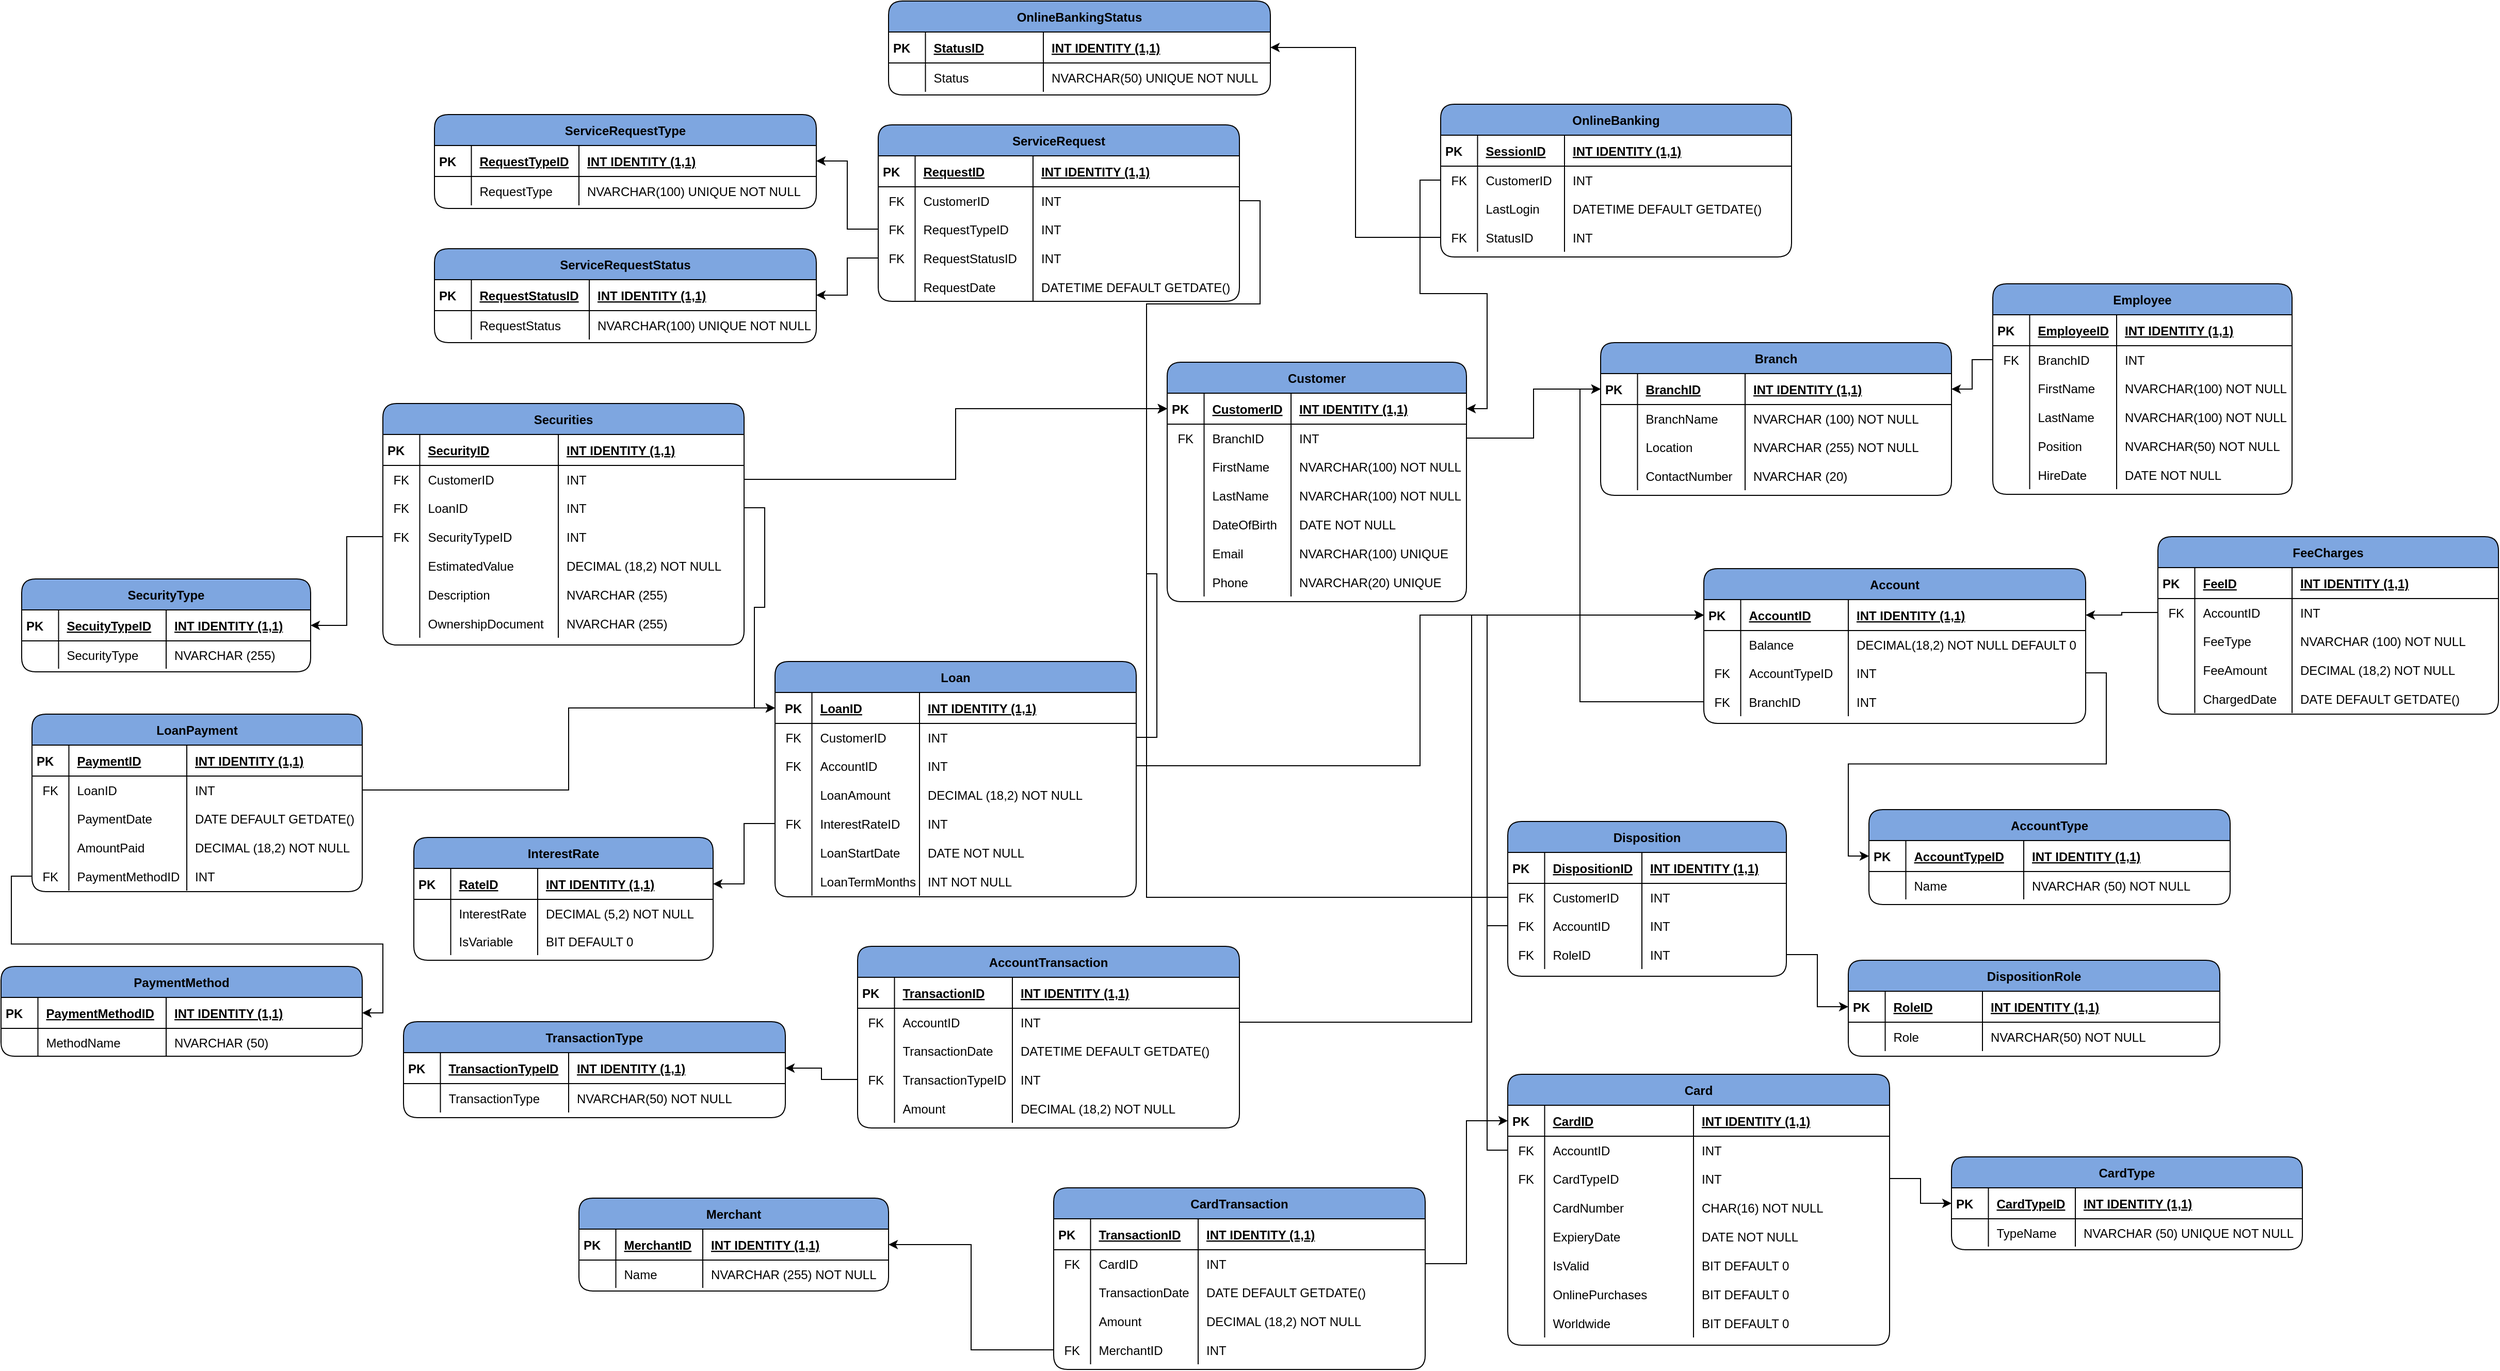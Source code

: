 <mxfile version="26.1.1">
  <diagram name="Sida-1" id="IJWxJUB2h2guPsWvRw7D">
    <mxGraphModel dx="6098" dy="2469" grid="1" gridSize="10" guides="1" tooltips="1" connect="1" arrows="1" fold="1" page="1" pageScale="1" pageWidth="827" pageHeight="1169" math="0" shadow="0">
      <root>
        <mxCell id="0" />
        <mxCell id="1" parent="0" />
        <mxCell id="ugSnAvH8JBZHO8CcsteW-117" style="edgeStyle=orthogonalEdgeStyle;rounded=0;orthogonalLoop=1;jettySize=auto;html=1;exitX=1;exitY=0.5;exitDx=0;exitDy=0;" parent="1" source="1qNEc1VxTbAyUS8kpAam-179" target="1qNEc1VxTbAyUS8kpAam-74" edge="1">
          <mxGeometry relative="1" as="geometry" />
        </mxCell>
        <mxCell id="ugSnAvH8JBZHO8CcsteW-83" style="edgeStyle=orthogonalEdgeStyle;rounded=0;orthogonalLoop=1;jettySize=auto;html=1;exitX=0;exitY=0.5;exitDx=0;exitDy=0;entryX=0;entryY=0.5;entryDx=0;entryDy=0;" parent="1" source="1qNEc1VxTbAyUS8kpAam-61" target="1qNEc1VxTbAyUS8kpAam-276" edge="1">
          <mxGeometry relative="1" as="geometry" />
        </mxCell>
        <mxCell id="1qNEc1VxTbAyUS8kpAam-1" value="Employee" style="shape=table;startSize=30;container=1;collapsible=1;childLayout=tableLayout;fixedRows=1;rowLines=0;fontStyle=1;align=center;resizeLast=1;swimlaneFillColor=default;rounded=1;fillColor=light-dark(#7EA6E0,var(--ge-dark-color, #121212));" parent="1" vertex="1">
          <mxGeometry x="-670" y="-686" width="290" height="204" as="geometry" />
        </mxCell>
        <mxCell id="1qNEc1VxTbAyUS8kpAam-2" value="" style="shape=partialRectangle;collapsible=0;dropTarget=0;pointerEvents=0;fillColor=none;points=[[0,0.5],[1,0.5]];portConstraint=eastwest;top=0;left=0;right=0;bottom=1;rounded=1;" parent="1qNEc1VxTbAyUS8kpAam-1" vertex="1">
          <mxGeometry y="30" width="290" height="30" as="geometry" />
        </mxCell>
        <mxCell id="1qNEc1VxTbAyUS8kpAam-3" value="PK   " style="shape=partialRectangle;overflow=hidden;connectable=0;fillColor=none;top=0;left=0;bottom=0;right=0;fontStyle=1;rounded=1;" parent="1qNEc1VxTbAyUS8kpAam-2" vertex="1">
          <mxGeometry width="35.75" height="30" as="geometry">
            <mxRectangle width="35.75" height="30" as="alternateBounds" />
          </mxGeometry>
        </mxCell>
        <mxCell id="1qNEc1VxTbAyUS8kpAam-4" value="EmployeeID" style="shape=partialRectangle;overflow=hidden;connectable=0;fillColor=none;top=0;left=0;bottom=0;right=0;align=left;spacingLeft=6;fontStyle=5;rounded=1;" parent="1qNEc1VxTbAyUS8kpAam-2" vertex="1">
          <mxGeometry x="35.75" width="84.25" height="30" as="geometry">
            <mxRectangle width="84.25" height="30" as="alternateBounds" />
          </mxGeometry>
        </mxCell>
        <mxCell id="1qNEc1VxTbAyUS8kpAam-5" value="INT IDENTITY (1,1)" style="shape=partialRectangle;overflow=hidden;connectable=0;fillColor=none;top=0;left=0;bottom=0;right=0;align=left;spacingLeft=6;fontStyle=5;rounded=1;" parent="1qNEc1VxTbAyUS8kpAam-2" vertex="1">
          <mxGeometry x="120" width="170" height="30" as="geometry">
            <mxRectangle width="170" height="30" as="alternateBounds" />
          </mxGeometry>
        </mxCell>
        <mxCell id="1qNEc1VxTbAyUS8kpAam-6" value="" style="shape=partialRectangle;collapsible=0;dropTarget=0;pointerEvents=0;fillColor=none;points=[[0,0.5],[1,0.5]];portConstraint=eastwest;top=0;left=0;right=0;bottom=0;rounded=1;" parent="1qNEc1VxTbAyUS8kpAam-1" vertex="1">
          <mxGeometry y="60" width="290" height="27" as="geometry" />
        </mxCell>
        <mxCell id="1qNEc1VxTbAyUS8kpAam-7" value="FK" style="shape=partialRectangle;overflow=hidden;connectable=0;fillColor=none;top=0;left=0;bottom=0;right=0;rounded=1;" parent="1qNEc1VxTbAyUS8kpAam-6" vertex="1">
          <mxGeometry width="35.75" height="27" as="geometry">
            <mxRectangle width="35.75" height="27" as="alternateBounds" />
          </mxGeometry>
        </mxCell>
        <mxCell id="1qNEc1VxTbAyUS8kpAam-8" value="BranchID" style="shape=partialRectangle;overflow=hidden;connectable=0;fillColor=none;top=0;left=0;bottom=0;right=0;align=left;spacingLeft=6;rounded=1;" parent="1qNEc1VxTbAyUS8kpAam-6" vertex="1">
          <mxGeometry x="35.75" width="84.25" height="27" as="geometry">
            <mxRectangle width="84.25" height="27" as="alternateBounds" />
          </mxGeometry>
        </mxCell>
        <mxCell id="1qNEc1VxTbAyUS8kpAam-9" value="INT" style="shape=partialRectangle;overflow=hidden;connectable=0;fillColor=none;top=0;left=0;bottom=0;right=0;align=left;spacingLeft=6;rounded=1;" parent="1qNEc1VxTbAyUS8kpAam-6" vertex="1">
          <mxGeometry x="120" width="170" height="27" as="geometry">
            <mxRectangle width="170" height="27" as="alternateBounds" />
          </mxGeometry>
        </mxCell>
        <mxCell id="1qNEc1VxTbAyUS8kpAam-10" style="shape=partialRectangle;collapsible=0;dropTarget=0;pointerEvents=0;fillColor=none;points=[[0,0.5],[1,0.5]];portConstraint=eastwest;top=0;left=0;right=0;bottom=0;rounded=1;" parent="1qNEc1VxTbAyUS8kpAam-1" vertex="1">
          <mxGeometry y="87" width="290" height="28" as="geometry" />
        </mxCell>
        <mxCell id="1qNEc1VxTbAyUS8kpAam-11" style="shape=partialRectangle;overflow=hidden;connectable=0;fillColor=none;top=0;left=0;bottom=0;right=0;rounded=1;" parent="1qNEc1VxTbAyUS8kpAam-10" vertex="1">
          <mxGeometry width="35.75" height="28" as="geometry">
            <mxRectangle width="35.75" height="28" as="alternateBounds" />
          </mxGeometry>
        </mxCell>
        <mxCell id="1qNEc1VxTbAyUS8kpAam-12" value="FirstName" style="shape=partialRectangle;overflow=hidden;connectable=0;fillColor=none;top=0;left=0;bottom=0;right=0;align=left;spacingLeft=6;rounded=1;" parent="1qNEc1VxTbAyUS8kpAam-10" vertex="1">
          <mxGeometry x="35.75" width="84.25" height="28" as="geometry">
            <mxRectangle width="84.25" height="28" as="alternateBounds" />
          </mxGeometry>
        </mxCell>
        <mxCell id="1qNEc1VxTbAyUS8kpAam-13" value="NVARCHAR(100) NOT NULL" style="shape=partialRectangle;overflow=hidden;connectable=0;fillColor=none;top=0;left=0;bottom=0;right=0;align=left;spacingLeft=6;rounded=1;" parent="1qNEc1VxTbAyUS8kpAam-10" vertex="1">
          <mxGeometry x="120" width="170" height="28" as="geometry">
            <mxRectangle width="170" height="28" as="alternateBounds" />
          </mxGeometry>
        </mxCell>
        <mxCell id="1qNEc1VxTbAyUS8kpAam-14" style="shape=partialRectangle;collapsible=0;dropTarget=0;pointerEvents=0;fillColor=none;points=[[0,0.5],[1,0.5]];portConstraint=eastwest;top=0;left=0;right=0;bottom=0;rounded=1;" parent="1qNEc1VxTbAyUS8kpAam-1" vertex="1">
          <mxGeometry y="115" width="290" height="28" as="geometry" />
        </mxCell>
        <mxCell id="1qNEc1VxTbAyUS8kpAam-15" style="shape=partialRectangle;overflow=hidden;connectable=0;fillColor=none;top=0;left=0;bottom=0;right=0;rounded=1;" parent="1qNEc1VxTbAyUS8kpAam-14" vertex="1">
          <mxGeometry width="35.75" height="28" as="geometry">
            <mxRectangle width="35.75" height="28" as="alternateBounds" />
          </mxGeometry>
        </mxCell>
        <mxCell id="1qNEc1VxTbAyUS8kpAam-16" value="LastName" style="shape=partialRectangle;overflow=hidden;connectable=0;fillColor=none;top=0;left=0;bottom=0;right=0;align=left;spacingLeft=6;rounded=1;" parent="1qNEc1VxTbAyUS8kpAam-14" vertex="1">
          <mxGeometry x="35.75" width="84.25" height="28" as="geometry">
            <mxRectangle width="84.25" height="28" as="alternateBounds" />
          </mxGeometry>
        </mxCell>
        <mxCell id="1qNEc1VxTbAyUS8kpAam-17" value="NVARCHAR(100) NOT NULL" style="shape=partialRectangle;overflow=hidden;connectable=0;fillColor=none;top=0;left=0;bottom=0;right=0;align=left;spacingLeft=6;rounded=1;" parent="1qNEc1VxTbAyUS8kpAam-14" vertex="1">
          <mxGeometry x="120" width="170" height="28" as="geometry">
            <mxRectangle width="170" height="28" as="alternateBounds" />
          </mxGeometry>
        </mxCell>
        <mxCell id="1qNEc1VxTbAyUS8kpAam-18" style="shape=partialRectangle;collapsible=0;dropTarget=0;pointerEvents=0;fillColor=none;points=[[0,0.5],[1,0.5]];portConstraint=eastwest;top=0;left=0;right=0;bottom=0;rounded=1;" parent="1qNEc1VxTbAyUS8kpAam-1" vertex="1">
          <mxGeometry y="143" width="290" height="28" as="geometry" />
        </mxCell>
        <mxCell id="1qNEc1VxTbAyUS8kpAam-19" style="shape=partialRectangle;overflow=hidden;connectable=0;fillColor=none;top=0;left=0;bottom=0;right=0;rounded=1;" parent="1qNEc1VxTbAyUS8kpAam-18" vertex="1">
          <mxGeometry width="35.75" height="28" as="geometry">
            <mxRectangle width="35.75" height="28" as="alternateBounds" />
          </mxGeometry>
        </mxCell>
        <mxCell id="1qNEc1VxTbAyUS8kpAam-20" value="Position" style="shape=partialRectangle;overflow=hidden;connectable=0;fillColor=none;top=0;left=0;bottom=0;right=0;align=left;spacingLeft=6;rounded=1;" parent="1qNEc1VxTbAyUS8kpAam-18" vertex="1">
          <mxGeometry x="35.75" width="84.25" height="28" as="geometry">
            <mxRectangle width="84.25" height="28" as="alternateBounds" />
          </mxGeometry>
        </mxCell>
        <mxCell id="1qNEc1VxTbAyUS8kpAam-21" value="NVARCHAR(50) NOT NULL" style="shape=partialRectangle;overflow=hidden;connectable=0;fillColor=none;top=0;left=0;bottom=0;right=0;align=left;spacingLeft=6;rounded=1;" parent="1qNEc1VxTbAyUS8kpAam-18" vertex="1">
          <mxGeometry x="120" width="170" height="28" as="geometry">
            <mxRectangle width="170" height="28" as="alternateBounds" />
          </mxGeometry>
        </mxCell>
        <mxCell id="1qNEc1VxTbAyUS8kpAam-22" style="shape=partialRectangle;collapsible=0;dropTarget=0;pointerEvents=0;fillColor=none;points=[[0,0.5],[1,0.5]];portConstraint=eastwest;top=0;left=0;right=0;bottom=0;rounded=1;" parent="1qNEc1VxTbAyUS8kpAam-1" vertex="1">
          <mxGeometry y="171" width="290" height="28" as="geometry" />
        </mxCell>
        <mxCell id="1qNEc1VxTbAyUS8kpAam-23" style="shape=partialRectangle;overflow=hidden;connectable=0;fillColor=none;top=0;left=0;bottom=0;right=0;rounded=1;" parent="1qNEc1VxTbAyUS8kpAam-22" vertex="1">
          <mxGeometry width="35.75" height="28" as="geometry">
            <mxRectangle width="35.75" height="28" as="alternateBounds" />
          </mxGeometry>
        </mxCell>
        <mxCell id="1qNEc1VxTbAyUS8kpAam-24" value="HireDate" style="shape=partialRectangle;overflow=hidden;connectable=0;fillColor=none;top=0;left=0;bottom=0;right=0;align=left;spacingLeft=6;rounded=1;" parent="1qNEc1VxTbAyUS8kpAam-22" vertex="1">
          <mxGeometry x="35.75" width="84.25" height="28" as="geometry">
            <mxRectangle width="84.25" height="28" as="alternateBounds" />
          </mxGeometry>
        </mxCell>
        <mxCell id="1qNEc1VxTbAyUS8kpAam-25" value="DATE NOT NULL" style="shape=partialRectangle;overflow=hidden;connectable=0;fillColor=none;top=0;left=0;bottom=0;right=0;align=left;spacingLeft=6;rounded=1;" parent="1qNEc1VxTbAyUS8kpAam-22" vertex="1">
          <mxGeometry x="120" width="170" height="28" as="geometry">
            <mxRectangle width="170" height="28" as="alternateBounds" />
          </mxGeometry>
        </mxCell>
        <mxCell id="1qNEc1VxTbAyUS8kpAam-26" value="Branch" style="shape=table;startSize=30;container=1;collapsible=1;childLayout=tableLayout;fixedRows=1;rowLines=0;fontStyle=1;align=center;resizeLast=1;swimlaneFillColor=default;rounded=1;fillColor=light-dark(#7EA6E0,var(--ge-dark-color, #121212));" parent="1" vertex="1">
          <mxGeometry x="-1050" y="-629" width="340" height="148" as="geometry" />
        </mxCell>
        <mxCell id="1qNEc1VxTbAyUS8kpAam-27" value="" style="shape=partialRectangle;collapsible=0;dropTarget=0;pointerEvents=0;fillColor=none;points=[[0,0.5],[1,0.5]];portConstraint=eastwest;top=0;left=0;right=0;bottom=1;rounded=1;" parent="1qNEc1VxTbAyUS8kpAam-26" vertex="1">
          <mxGeometry y="30" width="340" height="30" as="geometry" />
        </mxCell>
        <mxCell id="1qNEc1VxTbAyUS8kpAam-28" value="PK   " style="shape=partialRectangle;overflow=hidden;connectable=0;fillColor=none;top=0;left=0;bottom=0;right=0;fontStyle=1;rounded=1;" parent="1qNEc1VxTbAyUS8kpAam-27" vertex="1">
          <mxGeometry width="35.75" height="30" as="geometry">
            <mxRectangle width="35.75" height="30" as="alternateBounds" />
          </mxGeometry>
        </mxCell>
        <mxCell id="1qNEc1VxTbAyUS8kpAam-29" value="BranchID" style="shape=partialRectangle;overflow=hidden;connectable=0;fillColor=none;top=0;left=0;bottom=0;right=0;align=left;spacingLeft=6;fontStyle=5;rounded=1;" parent="1qNEc1VxTbAyUS8kpAam-27" vertex="1">
          <mxGeometry x="35.75" width="104.25" height="30" as="geometry">
            <mxRectangle width="104.25" height="30" as="alternateBounds" />
          </mxGeometry>
        </mxCell>
        <mxCell id="1qNEc1VxTbAyUS8kpAam-30" value="INT IDENTITY (1,1)" style="shape=partialRectangle;overflow=hidden;connectable=0;fillColor=none;top=0;left=0;bottom=0;right=0;align=left;spacingLeft=6;fontStyle=5;rounded=1;" parent="1qNEc1VxTbAyUS8kpAam-27" vertex="1">
          <mxGeometry x="140" width="200" height="30" as="geometry">
            <mxRectangle width="200" height="30" as="alternateBounds" />
          </mxGeometry>
        </mxCell>
        <mxCell id="1qNEc1VxTbAyUS8kpAam-31" value="" style="shape=partialRectangle;collapsible=0;dropTarget=0;pointerEvents=0;fillColor=none;points=[[0,0.5],[1,0.5]];portConstraint=eastwest;top=0;left=0;right=0;bottom=0;rounded=1;" parent="1qNEc1VxTbAyUS8kpAam-26" vertex="1">
          <mxGeometry y="60" width="340" height="27" as="geometry" />
        </mxCell>
        <mxCell id="1qNEc1VxTbAyUS8kpAam-32" value="" style="shape=partialRectangle;overflow=hidden;connectable=0;fillColor=none;top=0;left=0;bottom=0;right=0;rounded=1;" parent="1qNEc1VxTbAyUS8kpAam-31" vertex="1">
          <mxGeometry width="35.75" height="27" as="geometry">
            <mxRectangle width="35.75" height="27" as="alternateBounds" />
          </mxGeometry>
        </mxCell>
        <mxCell id="1qNEc1VxTbAyUS8kpAam-33" value="BranchName" style="shape=partialRectangle;overflow=hidden;connectable=0;fillColor=none;top=0;left=0;bottom=0;right=0;align=left;spacingLeft=6;rounded=1;" parent="1qNEc1VxTbAyUS8kpAam-31" vertex="1">
          <mxGeometry x="35.75" width="104.25" height="27" as="geometry">
            <mxRectangle width="104.25" height="27" as="alternateBounds" />
          </mxGeometry>
        </mxCell>
        <mxCell id="1qNEc1VxTbAyUS8kpAam-34" value="NVARCHAR (100) NOT NULL" style="shape=partialRectangle;overflow=hidden;connectable=0;fillColor=none;top=0;left=0;bottom=0;right=0;align=left;spacingLeft=6;rounded=1;" parent="1qNEc1VxTbAyUS8kpAam-31" vertex="1">
          <mxGeometry x="140" width="200" height="27" as="geometry">
            <mxRectangle width="200" height="27" as="alternateBounds" />
          </mxGeometry>
        </mxCell>
        <mxCell id="1qNEc1VxTbAyUS8kpAam-35" style="shape=partialRectangle;collapsible=0;dropTarget=0;pointerEvents=0;fillColor=none;points=[[0,0.5],[1,0.5]];portConstraint=eastwest;top=0;left=0;right=0;bottom=0;rounded=1;" parent="1qNEc1VxTbAyUS8kpAam-26" vertex="1">
          <mxGeometry y="87" width="340" height="28" as="geometry" />
        </mxCell>
        <mxCell id="1qNEc1VxTbAyUS8kpAam-36" style="shape=partialRectangle;overflow=hidden;connectable=0;fillColor=none;top=0;left=0;bottom=0;right=0;rounded=1;" parent="1qNEc1VxTbAyUS8kpAam-35" vertex="1">
          <mxGeometry width="35.75" height="28" as="geometry">
            <mxRectangle width="35.75" height="28" as="alternateBounds" />
          </mxGeometry>
        </mxCell>
        <mxCell id="1qNEc1VxTbAyUS8kpAam-37" value="Location" style="shape=partialRectangle;overflow=hidden;connectable=0;fillColor=none;top=0;left=0;bottom=0;right=0;align=left;spacingLeft=6;rounded=1;" parent="1qNEc1VxTbAyUS8kpAam-35" vertex="1">
          <mxGeometry x="35.75" width="104.25" height="28" as="geometry">
            <mxRectangle width="104.25" height="28" as="alternateBounds" />
          </mxGeometry>
        </mxCell>
        <mxCell id="1qNEc1VxTbAyUS8kpAam-38" value="NVARCHAR (255) NOT NULL" style="shape=partialRectangle;overflow=hidden;connectable=0;fillColor=none;top=0;left=0;bottom=0;right=0;align=left;spacingLeft=6;rounded=1;" parent="1qNEc1VxTbAyUS8kpAam-35" vertex="1">
          <mxGeometry x="140" width="200" height="28" as="geometry">
            <mxRectangle width="200" height="28" as="alternateBounds" />
          </mxGeometry>
        </mxCell>
        <mxCell id="1qNEc1VxTbAyUS8kpAam-39" style="shape=partialRectangle;collapsible=0;dropTarget=0;pointerEvents=0;fillColor=none;points=[[0,0.5],[1,0.5]];portConstraint=eastwest;top=0;left=0;right=0;bottom=0;rounded=1;" parent="1qNEc1VxTbAyUS8kpAam-26" vertex="1">
          <mxGeometry y="115" width="340" height="28" as="geometry" />
        </mxCell>
        <mxCell id="1qNEc1VxTbAyUS8kpAam-40" style="shape=partialRectangle;overflow=hidden;connectable=0;fillColor=none;top=0;left=0;bottom=0;right=0;rounded=1;" parent="1qNEc1VxTbAyUS8kpAam-39" vertex="1">
          <mxGeometry width="35.75" height="28" as="geometry">
            <mxRectangle width="35.75" height="28" as="alternateBounds" />
          </mxGeometry>
        </mxCell>
        <mxCell id="1qNEc1VxTbAyUS8kpAam-41" value="ContactNumber" style="shape=partialRectangle;overflow=hidden;connectable=0;fillColor=none;top=0;left=0;bottom=0;right=0;align=left;spacingLeft=6;rounded=1;" parent="1qNEc1VxTbAyUS8kpAam-39" vertex="1">
          <mxGeometry x="35.75" width="104.25" height="28" as="geometry">
            <mxRectangle width="104.25" height="28" as="alternateBounds" />
          </mxGeometry>
        </mxCell>
        <mxCell id="1qNEc1VxTbAyUS8kpAam-42" value="NVARCHAR (20)" style="shape=partialRectangle;overflow=hidden;connectable=0;fillColor=none;top=0;left=0;bottom=0;right=0;align=left;spacingLeft=6;rounded=1;" parent="1qNEc1VxTbAyUS8kpAam-39" vertex="1">
          <mxGeometry x="140" width="200" height="28" as="geometry">
            <mxRectangle width="200" height="28" as="alternateBounds" />
          </mxGeometry>
        </mxCell>
        <mxCell id="1qNEc1VxTbAyUS8kpAam-43" value="CardType" style="shape=table;startSize=30;container=1;collapsible=1;childLayout=tableLayout;fixedRows=1;rowLines=0;fontStyle=1;align=center;resizeLast=1;swimlaneFillColor=default;rounded=1;fillColor=light-dark(#7EA6E0,var(--ge-dark-color, #121212));" parent="1" vertex="1">
          <mxGeometry x="-710" y="160" width="340" height="90" as="geometry" />
        </mxCell>
        <mxCell id="1qNEc1VxTbAyUS8kpAam-44" value="" style="shape=partialRectangle;collapsible=0;dropTarget=0;pointerEvents=0;fillColor=none;points=[[0,0.5],[1,0.5]];portConstraint=eastwest;top=0;left=0;right=0;bottom=1;rounded=1;" parent="1qNEc1VxTbAyUS8kpAam-43" vertex="1">
          <mxGeometry y="30" width="340" height="30" as="geometry" />
        </mxCell>
        <mxCell id="1qNEc1VxTbAyUS8kpAam-45" value="PK   " style="shape=partialRectangle;overflow=hidden;connectable=0;fillColor=none;top=0;left=0;bottom=0;right=0;fontStyle=1;rounded=1;" parent="1qNEc1VxTbAyUS8kpAam-44" vertex="1">
          <mxGeometry width="35.75" height="30" as="geometry">
            <mxRectangle width="35.75" height="30" as="alternateBounds" />
          </mxGeometry>
        </mxCell>
        <mxCell id="1qNEc1VxTbAyUS8kpAam-46" value="CardTypeID" style="shape=partialRectangle;overflow=hidden;connectable=0;fillColor=none;top=0;left=0;bottom=0;right=0;align=left;spacingLeft=6;fontStyle=5;rounded=1;" parent="1qNEc1VxTbAyUS8kpAam-44" vertex="1">
          <mxGeometry x="35.75" width="84.25" height="30" as="geometry">
            <mxRectangle width="84.25" height="30" as="alternateBounds" />
          </mxGeometry>
        </mxCell>
        <mxCell id="1qNEc1VxTbAyUS8kpAam-47" value="INT IDENTITY (1,1)" style="shape=partialRectangle;overflow=hidden;connectable=0;fillColor=none;top=0;left=0;bottom=0;right=0;align=left;spacingLeft=6;fontStyle=5;rounded=1;" parent="1qNEc1VxTbAyUS8kpAam-44" vertex="1">
          <mxGeometry x="120" width="220" height="30" as="geometry">
            <mxRectangle width="220" height="30" as="alternateBounds" />
          </mxGeometry>
        </mxCell>
        <mxCell id="1qNEc1VxTbAyUS8kpAam-48" value="" style="shape=partialRectangle;collapsible=0;dropTarget=0;pointerEvents=0;fillColor=none;points=[[0,0.5],[1,0.5]];portConstraint=eastwest;top=0;left=0;right=0;bottom=0;rounded=1;" parent="1qNEc1VxTbAyUS8kpAam-43" vertex="1">
          <mxGeometry y="60" width="340" height="27" as="geometry" />
        </mxCell>
        <mxCell id="1qNEc1VxTbAyUS8kpAam-49" value="" style="shape=partialRectangle;overflow=hidden;connectable=0;fillColor=none;top=0;left=0;bottom=0;right=0;rounded=1;" parent="1qNEc1VxTbAyUS8kpAam-48" vertex="1">
          <mxGeometry width="35.75" height="27" as="geometry">
            <mxRectangle width="35.75" height="27" as="alternateBounds" />
          </mxGeometry>
        </mxCell>
        <mxCell id="1qNEc1VxTbAyUS8kpAam-50" value="TypeName" style="shape=partialRectangle;overflow=hidden;connectable=0;fillColor=none;top=0;left=0;bottom=0;right=0;align=left;spacingLeft=6;rounded=1;" parent="1qNEc1VxTbAyUS8kpAam-48" vertex="1">
          <mxGeometry x="35.75" width="84.25" height="27" as="geometry">
            <mxRectangle width="84.25" height="27" as="alternateBounds" />
          </mxGeometry>
        </mxCell>
        <mxCell id="1qNEc1VxTbAyUS8kpAam-51" value="NVARCHAR (50) UNIQUE NOT NULL" style="shape=partialRectangle;overflow=hidden;connectable=0;fillColor=none;top=0;left=0;bottom=0;right=0;align=left;spacingLeft=6;rounded=1;" parent="1qNEc1VxTbAyUS8kpAam-48" vertex="1">
          <mxGeometry x="120" width="220" height="27" as="geometry">
            <mxRectangle width="220" height="27" as="alternateBounds" />
          </mxGeometry>
        </mxCell>
        <mxCell id="1qNEc1VxTbAyUS8kpAam-56" value="Disposition" style="shape=table;startSize=30;container=1;collapsible=1;childLayout=tableLayout;fixedRows=1;rowLines=0;fontStyle=1;align=center;resizeLast=1;swimlaneFillColor=default;rounded=1;fillColor=light-dark(#7EA6E0,var(--ge-dark-color, #121212));" parent="1" vertex="1">
          <mxGeometry x="-1140" y="-165" width="270" height="150" as="geometry" />
        </mxCell>
        <mxCell id="1qNEc1VxTbAyUS8kpAam-57" value="" style="shape=partialRectangle;collapsible=0;dropTarget=0;pointerEvents=0;fillColor=none;points=[[0,0.5],[1,0.5]];portConstraint=eastwest;top=0;left=0;right=0;bottom=1;rounded=1;" parent="1qNEc1VxTbAyUS8kpAam-56" vertex="1">
          <mxGeometry y="30" width="270" height="30" as="geometry" />
        </mxCell>
        <mxCell id="1qNEc1VxTbAyUS8kpAam-58" value="PK   " style="shape=partialRectangle;overflow=hidden;connectable=0;fillColor=none;top=0;left=0;bottom=0;right=0;fontStyle=1;rounded=1;" parent="1qNEc1VxTbAyUS8kpAam-57" vertex="1">
          <mxGeometry width="35.75" height="30" as="geometry">
            <mxRectangle width="35.75" height="30" as="alternateBounds" />
          </mxGeometry>
        </mxCell>
        <mxCell id="1qNEc1VxTbAyUS8kpAam-59" value="DispositionID" style="shape=partialRectangle;overflow=hidden;connectable=0;fillColor=none;top=0;left=0;bottom=0;right=0;align=left;spacingLeft=6;fontStyle=5;rounded=1;" parent="1qNEc1VxTbAyUS8kpAam-57" vertex="1">
          <mxGeometry x="35.75" width="94.25" height="30" as="geometry">
            <mxRectangle width="94.25" height="30" as="alternateBounds" />
          </mxGeometry>
        </mxCell>
        <mxCell id="1qNEc1VxTbAyUS8kpAam-60" value="INT IDENTITY (1,1)" style="shape=partialRectangle;overflow=hidden;connectable=0;fillColor=none;top=0;left=0;bottom=0;right=0;align=left;spacingLeft=6;fontStyle=5;rounded=1;" parent="1qNEc1VxTbAyUS8kpAam-57" vertex="1">
          <mxGeometry x="130" width="140" height="30" as="geometry">
            <mxRectangle width="140" height="30" as="alternateBounds" />
          </mxGeometry>
        </mxCell>
        <mxCell id="1qNEc1VxTbAyUS8kpAam-61" value="" style="shape=partialRectangle;collapsible=0;dropTarget=0;pointerEvents=0;fillColor=none;points=[[0,0.5],[1,0.5]];portConstraint=eastwest;top=0;left=0;right=0;bottom=0;rounded=1;" parent="1qNEc1VxTbAyUS8kpAam-56" vertex="1">
          <mxGeometry y="60" width="270" height="27" as="geometry" />
        </mxCell>
        <mxCell id="1qNEc1VxTbAyUS8kpAam-62" value="FK" style="shape=partialRectangle;overflow=hidden;connectable=0;fillColor=none;top=0;left=0;bottom=0;right=0;rounded=1;" parent="1qNEc1VxTbAyUS8kpAam-61" vertex="1">
          <mxGeometry width="35.75" height="27" as="geometry">
            <mxRectangle width="35.75" height="27" as="alternateBounds" />
          </mxGeometry>
        </mxCell>
        <mxCell id="1qNEc1VxTbAyUS8kpAam-63" value="CustomerID" style="shape=partialRectangle;overflow=hidden;connectable=0;fillColor=none;top=0;left=0;bottom=0;right=0;align=left;spacingLeft=6;rounded=1;" parent="1qNEc1VxTbAyUS8kpAam-61" vertex="1">
          <mxGeometry x="35.75" width="94.25" height="27" as="geometry">
            <mxRectangle width="94.25" height="27" as="alternateBounds" />
          </mxGeometry>
        </mxCell>
        <mxCell id="1qNEc1VxTbAyUS8kpAam-64" value="INT" style="shape=partialRectangle;overflow=hidden;connectable=0;fillColor=none;top=0;left=0;bottom=0;right=0;align=left;spacingLeft=6;rounded=1;" parent="1qNEc1VxTbAyUS8kpAam-61" vertex="1">
          <mxGeometry x="130" width="140" height="27" as="geometry">
            <mxRectangle width="140" height="27" as="alternateBounds" />
          </mxGeometry>
        </mxCell>
        <mxCell id="1qNEc1VxTbAyUS8kpAam-65" style="shape=partialRectangle;collapsible=0;dropTarget=0;pointerEvents=0;fillColor=none;points=[[0,0.5],[1,0.5]];portConstraint=eastwest;top=0;left=0;right=0;bottom=0;rounded=1;" parent="1qNEc1VxTbAyUS8kpAam-56" vertex="1">
          <mxGeometry y="87" width="270" height="28" as="geometry" />
        </mxCell>
        <mxCell id="1qNEc1VxTbAyUS8kpAam-66" value="FK" style="shape=partialRectangle;overflow=hidden;connectable=0;fillColor=none;top=0;left=0;bottom=0;right=0;rounded=1;" parent="1qNEc1VxTbAyUS8kpAam-65" vertex="1">
          <mxGeometry width="35.75" height="28" as="geometry">
            <mxRectangle width="35.75" height="28" as="alternateBounds" />
          </mxGeometry>
        </mxCell>
        <mxCell id="1qNEc1VxTbAyUS8kpAam-67" value="AccountID" style="shape=partialRectangle;overflow=hidden;connectable=0;fillColor=none;top=0;left=0;bottom=0;right=0;align=left;spacingLeft=6;rounded=1;" parent="1qNEc1VxTbAyUS8kpAam-65" vertex="1">
          <mxGeometry x="35.75" width="94.25" height="28" as="geometry">
            <mxRectangle width="94.25" height="28" as="alternateBounds" />
          </mxGeometry>
        </mxCell>
        <mxCell id="1qNEc1VxTbAyUS8kpAam-68" value="INT" style="shape=partialRectangle;overflow=hidden;connectable=0;fillColor=none;top=0;left=0;bottom=0;right=0;align=left;spacingLeft=6;rounded=1;" parent="1qNEc1VxTbAyUS8kpAam-65" vertex="1">
          <mxGeometry x="130" width="140" height="28" as="geometry">
            <mxRectangle width="140" height="28" as="alternateBounds" />
          </mxGeometry>
        </mxCell>
        <mxCell id="1qNEc1VxTbAyUS8kpAam-69" style="shape=partialRectangle;collapsible=0;dropTarget=0;pointerEvents=0;fillColor=none;points=[[0,0.5],[1,0.5]];portConstraint=eastwest;top=0;left=0;right=0;bottom=0;rounded=1;" parent="1qNEc1VxTbAyUS8kpAam-56" vertex="1">
          <mxGeometry y="115" width="270" height="28" as="geometry" />
        </mxCell>
        <mxCell id="1qNEc1VxTbAyUS8kpAam-70" value="FK" style="shape=partialRectangle;overflow=hidden;connectable=0;fillColor=none;top=0;left=0;bottom=0;right=0;rounded=1;" parent="1qNEc1VxTbAyUS8kpAam-69" vertex="1">
          <mxGeometry width="35.75" height="28" as="geometry">
            <mxRectangle width="35.75" height="28" as="alternateBounds" />
          </mxGeometry>
        </mxCell>
        <mxCell id="1qNEc1VxTbAyUS8kpAam-71" value="RoleID" style="shape=partialRectangle;overflow=hidden;connectable=0;fillColor=none;top=0;left=0;bottom=0;right=0;align=left;spacingLeft=6;rounded=1;" parent="1qNEc1VxTbAyUS8kpAam-69" vertex="1">
          <mxGeometry x="35.75" width="94.25" height="28" as="geometry">
            <mxRectangle width="94.25" height="28" as="alternateBounds" />
          </mxGeometry>
        </mxCell>
        <mxCell id="1qNEc1VxTbAyUS8kpAam-72" value="INT" style="shape=partialRectangle;overflow=hidden;connectable=0;fillColor=none;top=0;left=0;bottom=0;right=0;align=left;spacingLeft=6;rounded=1;" parent="1qNEc1VxTbAyUS8kpAam-69" vertex="1">
          <mxGeometry x="130" width="140" height="28" as="geometry">
            <mxRectangle width="140" height="28" as="alternateBounds" />
          </mxGeometry>
        </mxCell>
        <mxCell id="1qNEc1VxTbAyUS8kpAam-73" value="Account" style="shape=table;startSize=30;container=1;collapsible=1;childLayout=tableLayout;fixedRows=1;rowLines=0;fontStyle=1;align=center;resizeLast=1;swimlaneFillColor=default;rounded=1;fillColor=light-dark(#7EA6E0,var(--ge-dark-color, #121212));" parent="1" vertex="1">
          <mxGeometry x="-950" y="-410" width="370" height="150" as="geometry" />
        </mxCell>
        <mxCell id="1qNEc1VxTbAyUS8kpAam-74" value="" style="shape=partialRectangle;collapsible=0;dropTarget=0;pointerEvents=0;fillColor=none;points=[[0,0.5],[1,0.5]];portConstraint=eastwest;top=0;left=0;right=0;bottom=1;rounded=1;" parent="1qNEc1VxTbAyUS8kpAam-73" vertex="1">
          <mxGeometry y="30" width="370" height="30" as="geometry" />
        </mxCell>
        <mxCell id="1qNEc1VxTbAyUS8kpAam-75" value="PK   " style="shape=partialRectangle;overflow=hidden;connectable=0;fillColor=none;top=0;left=0;bottom=0;right=0;fontStyle=1;rounded=1;" parent="1qNEc1VxTbAyUS8kpAam-74" vertex="1">
          <mxGeometry width="35.75" height="30" as="geometry">
            <mxRectangle width="35.75" height="30" as="alternateBounds" />
          </mxGeometry>
        </mxCell>
        <mxCell id="1qNEc1VxTbAyUS8kpAam-76" value="AccountID" style="shape=partialRectangle;overflow=hidden;connectable=0;fillColor=none;top=0;left=0;bottom=0;right=0;align=left;spacingLeft=6;fontStyle=5;rounded=1;" parent="1qNEc1VxTbAyUS8kpAam-74" vertex="1">
          <mxGeometry x="35.75" width="104.25" height="30" as="geometry">
            <mxRectangle width="104.25" height="30" as="alternateBounds" />
          </mxGeometry>
        </mxCell>
        <mxCell id="1qNEc1VxTbAyUS8kpAam-77" value="INT IDENTITY (1,1)" style="shape=partialRectangle;overflow=hidden;connectable=0;fillColor=none;top=0;left=0;bottom=0;right=0;align=left;spacingLeft=6;fontStyle=5;rounded=1;" parent="1qNEc1VxTbAyUS8kpAam-74" vertex="1">
          <mxGeometry x="140" width="230" height="30" as="geometry">
            <mxRectangle width="230" height="30" as="alternateBounds" />
          </mxGeometry>
        </mxCell>
        <mxCell id="1qNEc1VxTbAyUS8kpAam-78" value="" style="shape=partialRectangle;collapsible=0;dropTarget=0;pointerEvents=0;fillColor=none;points=[[0,0.5],[1,0.5]];portConstraint=eastwest;top=0;left=0;right=0;bottom=0;rounded=1;" parent="1qNEc1VxTbAyUS8kpAam-73" vertex="1">
          <mxGeometry y="60" width="370" height="27" as="geometry" />
        </mxCell>
        <mxCell id="1qNEc1VxTbAyUS8kpAam-79" value="" style="shape=partialRectangle;overflow=hidden;connectable=0;fillColor=none;top=0;left=0;bottom=0;right=0;rounded=1;" parent="1qNEc1VxTbAyUS8kpAam-78" vertex="1">
          <mxGeometry width="35.75" height="27" as="geometry">
            <mxRectangle width="35.75" height="27" as="alternateBounds" />
          </mxGeometry>
        </mxCell>
        <mxCell id="1qNEc1VxTbAyUS8kpAam-80" value="Balance" style="shape=partialRectangle;overflow=hidden;connectable=0;fillColor=none;top=0;left=0;bottom=0;right=0;align=left;spacingLeft=6;rounded=1;" parent="1qNEc1VxTbAyUS8kpAam-78" vertex="1">
          <mxGeometry x="35.75" width="104.25" height="27" as="geometry">
            <mxRectangle width="104.25" height="27" as="alternateBounds" />
          </mxGeometry>
        </mxCell>
        <mxCell id="1qNEc1VxTbAyUS8kpAam-81" value="DECIMAL(18,2) NOT NULL DEFAULT 0" style="shape=partialRectangle;overflow=hidden;connectable=0;fillColor=none;top=0;left=0;bottom=0;right=0;align=left;spacingLeft=6;rounded=1;" parent="1qNEc1VxTbAyUS8kpAam-78" vertex="1">
          <mxGeometry x="140" width="230" height="27" as="geometry">
            <mxRectangle width="230" height="27" as="alternateBounds" />
          </mxGeometry>
        </mxCell>
        <mxCell id="1qNEc1VxTbAyUS8kpAam-82" style="shape=partialRectangle;collapsible=0;dropTarget=0;pointerEvents=0;fillColor=none;points=[[0,0.5],[1,0.5]];portConstraint=eastwest;top=0;left=0;right=0;bottom=0;rounded=1;" parent="1qNEc1VxTbAyUS8kpAam-73" vertex="1">
          <mxGeometry y="87" width="370" height="28" as="geometry" />
        </mxCell>
        <mxCell id="1qNEc1VxTbAyUS8kpAam-83" value="FK" style="shape=partialRectangle;overflow=hidden;connectable=0;fillColor=none;top=0;left=0;bottom=0;right=0;rounded=1;" parent="1qNEc1VxTbAyUS8kpAam-82" vertex="1">
          <mxGeometry width="35.75" height="28" as="geometry">
            <mxRectangle width="35.75" height="28" as="alternateBounds" />
          </mxGeometry>
        </mxCell>
        <mxCell id="1qNEc1VxTbAyUS8kpAam-84" value="AccountTypeID" style="shape=partialRectangle;overflow=hidden;connectable=0;fillColor=none;top=0;left=0;bottom=0;right=0;align=left;spacingLeft=6;rounded=1;" parent="1qNEc1VxTbAyUS8kpAam-82" vertex="1">
          <mxGeometry x="35.75" width="104.25" height="28" as="geometry">
            <mxRectangle width="104.25" height="28" as="alternateBounds" />
          </mxGeometry>
        </mxCell>
        <mxCell id="1qNEc1VxTbAyUS8kpAam-85" value="INT" style="shape=partialRectangle;overflow=hidden;connectable=0;fillColor=none;top=0;left=0;bottom=0;right=0;align=left;spacingLeft=6;rounded=1;" parent="1qNEc1VxTbAyUS8kpAam-82" vertex="1">
          <mxGeometry x="140" width="230" height="28" as="geometry">
            <mxRectangle width="230" height="28" as="alternateBounds" />
          </mxGeometry>
        </mxCell>
        <mxCell id="1qNEc1VxTbAyUS8kpAam-86" style="shape=partialRectangle;collapsible=0;dropTarget=0;pointerEvents=0;fillColor=none;points=[[0,0.5],[1,0.5]];portConstraint=eastwest;top=0;left=0;right=0;bottom=0;rounded=1;" parent="1qNEc1VxTbAyUS8kpAam-73" vertex="1">
          <mxGeometry y="115" width="370" height="28" as="geometry" />
        </mxCell>
        <mxCell id="1qNEc1VxTbAyUS8kpAam-87" value="FK" style="shape=partialRectangle;overflow=hidden;connectable=0;fillColor=none;top=0;left=0;bottom=0;right=0;rounded=1;" parent="1qNEc1VxTbAyUS8kpAam-86" vertex="1">
          <mxGeometry width="35.75" height="28" as="geometry">
            <mxRectangle width="35.75" height="28" as="alternateBounds" />
          </mxGeometry>
        </mxCell>
        <mxCell id="1qNEc1VxTbAyUS8kpAam-88" value="BranchID" style="shape=partialRectangle;overflow=hidden;connectable=0;fillColor=none;top=0;left=0;bottom=0;right=0;align=left;spacingLeft=6;rounded=1;" parent="1qNEc1VxTbAyUS8kpAam-86" vertex="1">
          <mxGeometry x="35.75" width="104.25" height="28" as="geometry">
            <mxRectangle width="104.25" height="28" as="alternateBounds" />
          </mxGeometry>
        </mxCell>
        <mxCell id="1qNEc1VxTbAyUS8kpAam-89" value="INT" style="shape=partialRectangle;overflow=hidden;connectable=0;fillColor=none;top=0;left=0;bottom=0;right=0;align=left;spacingLeft=6;rounded=1;" parent="1qNEc1VxTbAyUS8kpAam-86" vertex="1">
          <mxGeometry x="140" width="230" height="28" as="geometry">
            <mxRectangle width="230" height="28" as="alternateBounds" />
          </mxGeometry>
        </mxCell>
        <mxCell id="1qNEc1VxTbAyUS8kpAam-90" value="Merchant" style="shape=table;startSize=30;container=1;collapsible=1;childLayout=tableLayout;fixedRows=1;rowLines=0;fontStyle=1;align=center;resizeLast=1;swimlaneFillColor=default;rounded=1;fillColor=light-dark(#7EA6E0,var(--ge-dark-color, #121212));" parent="1" vertex="1">
          <mxGeometry x="-2040" y="200" width="300" height="90" as="geometry" />
        </mxCell>
        <mxCell id="1qNEc1VxTbAyUS8kpAam-91" value="" style="shape=partialRectangle;collapsible=0;dropTarget=0;pointerEvents=0;fillColor=none;points=[[0,0.5],[1,0.5]];portConstraint=eastwest;top=0;left=0;right=0;bottom=1;rounded=1;" parent="1qNEc1VxTbAyUS8kpAam-90" vertex="1">
          <mxGeometry y="30" width="300" height="30" as="geometry" />
        </mxCell>
        <mxCell id="1qNEc1VxTbAyUS8kpAam-92" value="PK   " style="shape=partialRectangle;overflow=hidden;connectable=0;fillColor=none;top=0;left=0;bottom=0;right=0;fontStyle=1;rounded=1;" parent="1qNEc1VxTbAyUS8kpAam-91" vertex="1">
          <mxGeometry width="35.75" height="30" as="geometry">
            <mxRectangle width="35.75" height="30" as="alternateBounds" />
          </mxGeometry>
        </mxCell>
        <mxCell id="1qNEc1VxTbAyUS8kpAam-93" value="MerchantID" style="shape=partialRectangle;overflow=hidden;connectable=0;fillColor=none;top=0;left=0;bottom=0;right=0;align=left;spacingLeft=6;fontStyle=5;rounded=1;" parent="1qNEc1VxTbAyUS8kpAam-91" vertex="1">
          <mxGeometry x="35.75" width="84.25" height="30" as="geometry">
            <mxRectangle width="84.25" height="30" as="alternateBounds" />
          </mxGeometry>
        </mxCell>
        <mxCell id="1qNEc1VxTbAyUS8kpAam-94" value="INT IDENTITY (1,1)" style="shape=partialRectangle;overflow=hidden;connectable=0;fillColor=none;top=0;left=0;bottom=0;right=0;align=left;spacingLeft=6;fontStyle=5;rounded=1;" parent="1qNEc1VxTbAyUS8kpAam-91" vertex="1">
          <mxGeometry x="120" width="180" height="30" as="geometry">
            <mxRectangle width="180" height="30" as="alternateBounds" />
          </mxGeometry>
        </mxCell>
        <mxCell id="1qNEc1VxTbAyUS8kpAam-95" value="" style="shape=partialRectangle;collapsible=0;dropTarget=0;pointerEvents=0;fillColor=none;points=[[0,0.5],[1,0.5]];portConstraint=eastwest;top=0;left=0;right=0;bottom=0;rounded=1;" parent="1qNEc1VxTbAyUS8kpAam-90" vertex="1">
          <mxGeometry y="60" width="300" height="27" as="geometry" />
        </mxCell>
        <mxCell id="1qNEc1VxTbAyUS8kpAam-96" value="" style="shape=partialRectangle;overflow=hidden;connectable=0;fillColor=none;top=0;left=0;bottom=0;right=0;rounded=1;" parent="1qNEc1VxTbAyUS8kpAam-95" vertex="1">
          <mxGeometry width="35.75" height="27" as="geometry">
            <mxRectangle width="35.75" height="27" as="alternateBounds" />
          </mxGeometry>
        </mxCell>
        <mxCell id="1qNEc1VxTbAyUS8kpAam-97" value="Name" style="shape=partialRectangle;overflow=hidden;connectable=0;fillColor=none;top=0;left=0;bottom=0;right=0;align=left;spacingLeft=6;rounded=1;" parent="1qNEc1VxTbAyUS8kpAam-95" vertex="1">
          <mxGeometry x="35.75" width="84.25" height="27" as="geometry">
            <mxRectangle width="84.25" height="27" as="alternateBounds" />
          </mxGeometry>
        </mxCell>
        <mxCell id="1qNEc1VxTbAyUS8kpAam-98" value="NVARCHAR (255) NOT NULL" style="shape=partialRectangle;overflow=hidden;connectable=0;fillColor=none;top=0;left=0;bottom=0;right=0;align=left;spacingLeft=6;rounded=1;" parent="1qNEc1VxTbAyUS8kpAam-95" vertex="1">
          <mxGeometry x="120" width="180" height="27" as="geometry">
            <mxRectangle width="180" height="27" as="alternateBounds" />
          </mxGeometry>
        </mxCell>
        <mxCell id="1qNEc1VxTbAyUS8kpAam-99" value="CardTransaction" style="shape=table;startSize=30;container=1;collapsible=1;childLayout=tableLayout;fixedRows=1;rowLines=0;fontStyle=1;align=center;resizeLast=1;swimlaneFillColor=default;rounded=1;fillColor=light-dark(#7EA6E0,var(--ge-dark-color, #121212));" parent="1" vertex="1">
          <mxGeometry x="-1580" y="190" width="360" height="176" as="geometry" />
        </mxCell>
        <mxCell id="1qNEc1VxTbAyUS8kpAam-100" value="" style="shape=partialRectangle;collapsible=0;dropTarget=0;pointerEvents=0;fillColor=none;points=[[0,0.5],[1,0.5]];portConstraint=eastwest;top=0;left=0;right=0;bottom=1;rounded=1;" parent="1qNEc1VxTbAyUS8kpAam-99" vertex="1">
          <mxGeometry y="30" width="360" height="30" as="geometry" />
        </mxCell>
        <mxCell id="1qNEc1VxTbAyUS8kpAam-101" value="PK   " style="shape=partialRectangle;overflow=hidden;connectable=0;fillColor=none;top=0;left=0;bottom=0;right=0;fontStyle=1;rounded=1;" parent="1qNEc1VxTbAyUS8kpAam-100" vertex="1">
          <mxGeometry width="35.75" height="30" as="geometry">
            <mxRectangle width="35.75" height="30" as="alternateBounds" />
          </mxGeometry>
        </mxCell>
        <mxCell id="1qNEc1VxTbAyUS8kpAam-102" value="TransactionID" style="shape=partialRectangle;overflow=hidden;connectable=0;fillColor=none;top=0;left=0;bottom=0;right=0;align=left;spacingLeft=6;fontStyle=5;rounded=1;" parent="1qNEc1VxTbAyUS8kpAam-100" vertex="1">
          <mxGeometry x="35.75" width="104.25" height="30" as="geometry">
            <mxRectangle width="104.25" height="30" as="alternateBounds" />
          </mxGeometry>
        </mxCell>
        <mxCell id="1qNEc1VxTbAyUS8kpAam-103" value="INT IDENTITY (1,1)" style="shape=partialRectangle;overflow=hidden;connectable=0;fillColor=none;top=0;left=0;bottom=0;right=0;align=left;spacingLeft=6;fontStyle=5;rounded=1;" parent="1qNEc1VxTbAyUS8kpAam-100" vertex="1">
          <mxGeometry x="140" width="220" height="30" as="geometry">
            <mxRectangle width="220" height="30" as="alternateBounds" />
          </mxGeometry>
        </mxCell>
        <mxCell id="1qNEc1VxTbAyUS8kpAam-104" value="" style="shape=partialRectangle;collapsible=0;dropTarget=0;pointerEvents=0;fillColor=none;points=[[0,0.5],[1,0.5]];portConstraint=eastwest;top=0;left=0;right=0;bottom=0;rounded=1;" parent="1qNEc1VxTbAyUS8kpAam-99" vertex="1">
          <mxGeometry y="60" width="360" height="27" as="geometry" />
        </mxCell>
        <mxCell id="1qNEc1VxTbAyUS8kpAam-105" value="FK" style="shape=partialRectangle;overflow=hidden;connectable=0;fillColor=none;top=0;left=0;bottom=0;right=0;rounded=1;" parent="1qNEc1VxTbAyUS8kpAam-104" vertex="1">
          <mxGeometry width="35.75" height="27" as="geometry">
            <mxRectangle width="35.75" height="27" as="alternateBounds" />
          </mxGeometry>
        </mxCell>
        <mxCell id="1qNEc1VxTbAyUS8kpAam-106" value="CardID" style="shape=partialRectangle;overflow=hidden;connectable=0;fillColor=none;top=0;left=0;bottom=0;right=0;align=left;spacingLeft=6;rounded=1;" parent="1qNEc1VxTbAyUS8kpAam-104" vertex="1">
          <mxGeometry x="35.75" width="104.25" height="27" as="geometry">
            <mxRectangle width="104.25" height="27" as="alternateBounds" />
          </mxGeometry>
        </mxCell>
        <mxCell id="1qNEc1VxTbAyUS8kpAam-107" value="INT" style="shape=partialRectangle;overflow=hidden;connectable=0;fillColor=none;top=0;left=0;bottom=0;right=0;align=left;spacingLeft=6;rounded=1;" parent="1qNEc1VxTbAyUS8kpAam-104" vertex="1">
          <mxGeometry x="140" width="220" height="27" as="geometry">
            <mxRectangle width="220" height="27" as="alternateBounds" />
          </mxGeometry>
        </mxCell>
        <mxCell id="1qNEc1VxTbAyUS8kpAam-108" style="shape=partialRectangle;collapsible=0;dropTarget=0;pointerEvents=0;fillColor=none;points=[[0,0.5],[1,0.5]];portConstraint=eastwest;top=0;left=0;right=0;bottom=0;rounded=1;" parent="1qNEc1VxTbAyUS8kpAam-99" vertex="1">
          <mxGeometry y="87" width="360" height="28" as="geometry" />
        </mxCell>
        <mxCell id="1qNEc1VxTbAyUS8kpAam-109" style="shape=partialRectangle;overflow=hidden;connectable=0;fillColor=none;top=0;left=0;bottom=0;right=0;rounded=1;" parent="1qNEc1VxTbAyUS8kpAam-108" vertex="1">
          <mxGeometry width="35.75" height="28" as="geometry">
            <mxRectangle width="35.75" height="28" as="alternateBounds" />
          </mxGeometry>
        </mxCell>
        <mxCell id="1qNEc1VxTbAyUS8kpAam-110" value="TransactionDate" style="shape=partialRectangle;overflow=hidden;connectable=0;fillColor=none;top=0;left=0;bottom=0;right=0;align=left;spacingLeft=6;rounded=1;" parent="1qNEc1VxTbAyUS8kpAam-108" vertex="1">
          <mxGeometry x="35.75" width="104.25" height="28" as="geometry">
            <mxRectangle width="104.25" height="28" as="alternateBounds" />
          </mxGeometry>
        </mxCell>
        <mxCell id="1qNEc1VxTbAyUS8kpAam-111" value="DATE DEFAULT GETDATE()" style="shape=partialRectangle;overflow=hidden;connectable=0;fillColor=none;top=0;left=0;bottom=0;right=0;align=left;spacingLeft=6;rounded=1;" parent="1qNEc1VxTbAyUS8kpAam-108" vertex="1">
          <mxGeometry x="140" width="220" height="28" as="geometry">
            <mxRectangle width="220" height="28" as="alternateBounds" />
          </mxGeometry>
        </mxCell>
        <mxCell id="1qNEc1VxTbAyUS8kpAam-112" style="shape=partialRectangle;collapsible=0;dropTarget=0;pointerEvents=0;fillColor=none;points=[[0,0.5],[1,0.5]];portConstraint=eastwest;top=0;left=0;right=0;bottom=0;rounded=1;" parent="1qNEc1VxTbAyUS8kpAam-99" vertex="1">
          <mxGeometry y="115" width="360" height="28" as="geometry" />
        </mxCell>
        <mxCell id="1qNEc1VxTbAyUS8kpAam-113" style="shape=partialRectangle;overflow=hidden;connectable=0;fillColor=none;top=0;left=0;bottom=0;right=0;rounded=1;" parent="1qNEc1VxTbAyUS8kpAam-112" vertex="1">
          <mxGeometry width="35.75" height="28" as="geometry">
            <mxRectangle width="35.75" height="28" as="alternateBounds" />
          </mxGeometry>
        </mxCell>
        <mxCell id="1qNEc1VxTbAyUS8kpAam-114" value="Amount" style="shape=partialRectangle;overflow=hidden;connectable=0;fillColor=none;top=0;left=0;bottom=0;right=0;align=left;spacingLeft=6;rounded=1;" parent="1qNEc1VxTbAyUS8kpAam-112" vertex="1">
          <mxGeometry x="35.75" width="104.25" height="28" as="geometry">
            <mxRectangle width="104.25" height="28" as="alternateBounds" />
          </mxGeometry>
        </mxCell>
        <mxCell id="1qNEc1VxTbAyUS8kpAam-115" value="DECIMAL (18,2) NOT NULL" style="shape=partialRectangle;overflow=hidden;connectable=0;fillColor=none;top=0;left=0;bottom=0;right=0;align=left;spacingLeft=6;rounded=1;" parent="1qNEc1VxTbAyUS8kpAam-112" vertex="1">
          <mxGeometry x="140" width="220" height="28" as="geometry">
            <mxRectangle width="220" height="28" as="alternateBounds" />
          </mxGeometry>
        </mxCell>
        <mxCell id="1qNEc1VxTbAyUS8kpAam-116" style="shape=partialRectangle;collapsible=0;dropTarget=0;pointerEvents=0;fillColor=none;points=[[0,0.5],[1,0.5]];portConstraint=eastwest;top=0;left=0;right=0;bottom=0;rounded=1;" parent="1qNEc1VxTbAyUS8kpAam-99" vertex="1">
          <mxGeometry y="143" width="360" height="28" as="geometry" />
        </mxCell>
        <mxCell id="1qNEc1VxTbAyUS8kpAam-117" value="FK" style="shape=partialRectangle;overflow=hidden;connectable=0;fillColor=none;top=0;left=0;bottom=0;right=0;rounded=1;" parent="1qNEc1VxTbAyUS8kpAam-116" vertex="1">
          <mxGeometry width="35.75" height="28" as="geometry">
            <mxRectangle width="35.75" height="28" as="alternateBounds" />
          </mxGeometry>
        </mxCell>
        <mxCell id="1qNEc1VxTbAyUS8kpAam-118" value="MerchantID" style="shape=partialRectangle;overflow=hidden;connectable=0;fillColor=none;top=0;left=0;bottom=0;right=0;align=left;spacingLeft=6;rounded=1;" parent="1qNEc1VxTbAyUS8kpAam-116" vertex="1">
          <mxGeometry x="35.75" width="104.25" height="28" as="geometry">
            <mxRectangle width="104.25" height="28" as="alternateBounds" />
          </mxGeometry>
        </mxCell>
        <mxCell id="1qNEc1VxTbAyUS8kpAam-119" value="INT" style="shape=partialRectangle;overflow=hidden;connectable=0;fillColor=none;top=0;left=0;bottom=0;right=0;align=left;spacingLeft=6;rounded=1;" parent="1qNEc1VxTbAyUS8kpAam-116" vertex="1">
          <mxGeometry x="140" width="220" height="28" as="geometry">
            <mxRectangle width="220" height="28" as="alternateBounds" />
          </mxGeometry>
        </mxCell>
        <mxCell id="1qNEc1VxTbAyUS8kpAam-120" value="Card" style="shape=table;startSize=30;container=1;collapsible=1;childLayout=tableLayout;fixedRows=1;rowLines=0;fontStyle=1;align=center;resizeLast=1;swimlaneFillColor=default;rounded=1;fillColor=light-dark(#7EA6E0,var(--ge-dark-color, #121212));" parent="1" vertex="1">
          <mxGeometry x="-1140" y="80" width="370" height="262.5" as="geometry" />
        </mxCell>
        <mxCell id="1qNEc1VxTbAyUS8kpAam-121" value="" style="shape=partialRectangle;collapsible=0;dropTarget=0;pointerEvents=0;fillColor=none;points=[[0,0.5],[1,0.5]];portConstraint=eastwest;top=0;left=0;right=0;bottom=1;rounded=1;" parent="1qNEc1VxTbAyUS8kpAam-120" vertex="1">
          <mxGeometry y="30" width="370" height="30" as="geometry" />
        </mxCell>
        <mxCell id="1qNEc1VxTbAyUS8kpAam-122" value="PK   " style="shape=partialRectangle;overflow=hidden;connectable=0;fillColor=none;top=0;left=0;bottom=0;right=0;fontStyle=1;rounded=1;" parent="1qNEc1VxTbAyUS8kpAam-121" vertex="1">
          <mxGeometry width="35.75" height="30" as="geometry">
            <mxRectangle width="35.75" height="30" as="alternateBounds" />
          </mxGeometry>
        </mxCell>
        <mxCell id="1qNEc1VxTbAyUS8kpAam-123" value="CardID" style="shape=partialRectangle;overflow=hidden;connectable=0;fillColor=none;top=0;left=0;bottom=0;right=0;align=left;spacingLeft=6;fontStyle=5;rounded=1;" parent="1qNEc1VxTbAyUS8kpAam-121" vertex="1">
          <mxGeometry x="35.75" width="144.25" height="30" as="geometry">
            <mxRectangle width="144.25" height="30" as="alternateBounds" />
          </mxGeometry>
        </mxCell>
        <mxCell id="1qNEc1VxTbAyUS8kpAam-124" value="INT IDENTITY (1,1)" style="shape=partialRectangle;overflow=hidden;connectable=0;fillColor=none;top=0;left=0;bottom=0;right=0;align=left;spacingLeft=6;fontStyle=5;rounded=1;" parent="1qNEc1VxTbAyUS8kpAam-121" vertex="1">
          <mxGeometry x="180" width="190" height="30" as="geometry">
            <mxRectangle width="190" height="30" as="alternateBounds" />
          </mxGeometry>
        </mxCell>
        <mxCell id="1qNEc1VxTbAyUS8kpAam-125" value="" style="shape=partialRectangle;collapsible=0;dropTarget=0;pointerEvents=0;fillColor=none;points=[[0,0.5],[1,0.5]];portConstraint=eastwest;top=0;left=0;right=0;bottom=0;rounded=1;" parent="1qNEc1VxTbAyUS8kpAam-120" vertex="1">
          <mxGeometry y="60" width="370" height="27" as="geometry" />
        </mxCell>
        <mxCell id="1qNEc1VxTbAyUS8kpAam-126" value="FK" style="shape=partialRectangle;overflow=hidden;connectable=0;fillColor=none;top=0;left=0;bottom=0;right=0;rounded=1;" parent="1qNEc1VxTbAyUS8kpAam-125" vertex="1">
          <mxGeometry width="35.75" height="27" as="geometry">
            <mxRectangle width="35.75" height="27" as="alternateBounds" />
          </mxGeometry>
        </mxCell>
        <mxCell id="1qNEc1VxTbAyUS8kpAam-127" value="AccountID" style="shape=partialRectangle;overflow=hidden;connectable=0;fillColor=none;top=0;left=0;bottom=0;right=0;align=left;spacingLeft=6;rounded=1;" parent="1qNEc1VxTbAyUS8kpAam-125" vertex="1">
          <mxGeometry x="35.75" width="144.25" height="27" as="geometry">
            <mxRectangle width="144.25" height="27" as="alternateBounds" />
          </mxGeometry>
        </mxCell>
        <mxCell id="1qNEc1VxTbAyUS8kpAam-128" value="INT" style="shape=partialRectangle;overflow=hidden;connectable=0;fillColor=none;top=0;left=0;bottom=0;right=0;align=left;spacingLeft=6;rounded=1;" parent="1qNEc1VxTbAyUS8kpAam-125" vertex="1">
          <mxGeometry x="180" width="190" height="27" as="geometry">
            <mxRectangle width="190" height="27" as="alternateBounds" />
          </mxGeometry>
        </mxCell>
        <mxCell id="1qNEc1VxTbAyUS8kpAam-129" style="shape=partialRectangle;collapsible=0;dropTarget=0;pointerEvents=0;fillColor=none;points=[[0,0.5],[1,0.5]];portConstraint=eastwest;top=0;left=0;right=0;bottom=0;rounded=1;" parent="1qNEc1VxTbAyUS8kpAam-120" vertex="1">
          <mxGeometry y="87" width="370" height="28" as="geometry" />
        </mxCell>
        <mxCell id="1qNEc1VxTbAyUS8kpAam-130" value="FK" style="shape=partialRectangle;overflow=hidden;connectable=0;fillColor=none;top=0;left=0;bottom=0;right=0;rounded=1;" parent="1qNEc1VxTbAyUS8kpAam-129" vertex="1">
          <mxGeometry width="35.75" height="28" as="geometry">
            <mxRectangle width="35.75" height="28" as="alternateBounds" />
          </mxGeometry>
        </mxCell>
        <mxCell id="1qNEc1VxTbAyUS8kpAam-131" value="CardTypeID" style="shape=partialRectangle;overflow=hidden;connectable=0;fillColor=none;top=0;left=0;bottom=0;right=0;align=left;spacingLeft=6;rounded=1;" parent="1qNEc1VxTbAyUS8kpAam-129" vertex="1">
          <mxGeometry x="35.75" width="144.25" height="28" as="geometry">
            <mxRectangle width="144.25" height="28" as="alternateBounds" />
          </mxGeometry>
        </mxCell>
        <mxCell id="1qNEc1VxTbAyUS8kpAam-132" value="INT" style="shape=partialRectangle;overflow=hidden;connectable=0;fillColor=none;top=0;left=0;bottom=0;right=0;align=left;spacingLeft=6;rounded=1;" parent="1qNEc1VxTbAyUS8kpAam-129" vertex="1">
          <mxGeometry x="180" width="190" height="28" as="geometry">
            <mxRectangle width="190" height="28" as="alternateBounds" />
          </mxGeometry>
        </mxCell>
        <mxCell id="1qNEc1VxTbAyUS8kpAam-133" style="shape=partialRectangle;collapsible=0;dropTarget=0;pointerEvents=0;fillColor=none;points=[[0,0.5],[1,0.5]];portConstraint=eastwest;top=0;left=0;right=0;bottom=0;rounded=1;" parent="1qNEc1VxTbAyUS8kpAam-120" vertex="1">
          <mxGeometry y="115" width="370" height="28" as="geometry" />
        </mxCell>
        <mxCell id="1qNEc1VxTbAyUS8kpAam-134" value="" style="shape=partialRectangle;overflow=hidden;connectable=0;fillColor=none;top=0;left=0;bottom=0;right=0;rounded=1;" parent="1qNEc1VxTbAyUS8kpAam-133" vertex="1">
          <mxGeometry width="35.75" height="28" as="geometry">
            <mxRectangle width="35.75" height="28" as="alternateBounds" />
          </mxGeometry>
        </mxCell>
        <mxCell id="1qNEc1VxTbAyUS8kpAam-135" value="CardNumber" style="shape=partialRectangle;overflow=hidden;connectable=0;fillColor=none;top=0;left=0;bottom=0;right=0;align=left;spacingLeft=6;rounded=1;" parent="1qNEc1VxTbAyUS8kpAam-133" vertex="1">
          <mxGeometry x="35.75" width="144.25" height="28" as="geometry">
            <mxRectangle width="144.25" height="28" as="alternateBounds" />
          </mxGeometry>
        </mxCell>
        <mxCell id="1qNEc1VxTbAyUS8kpAam-136" value="CHAR(16) NOT NULL" style="shape=partialRectangle;overflow=hidden;connectable=0;fillColor=none;top=0;left=0;bottom=0;right=0;align=left;spacingLeft=6;rounded=1;" parent="1qNEc1VxTbAyUS8kpAam-133" vertex="1">
          <mxGeometry x="180" width="190" height="28" as="geometry">
            <mxRectangle width="190" height="28" as="alternateBounds" />
          </mxGeometry>
        </mxCell>
        <mxCell id="1qNEc1VxTbAyUS8kpAam-137" style="shape=partialRectangle;collapsible=0;dropTarget=0;pointerEvents=0;fillColor=none;points=[[0,0.5],[1,0.5]];portConstraint=eastwest;top=0;left=0;right=0;bottom=0;rounded=1;" parent="1qNEc1VxTbAyUS8kpAam-120" vertex="1">
          <mxGeometry y="143" width="370" height="28" as="geometry" />
        </mxCell>
        <mxCell id="1qNEc1VxTbAyUS8kpAam-138" value="" style="shape=partialRectangle;overflow=hidden;connectable=0;fillColor=none;top=0;left=0;bottom=0;right=0;rounded=1;" parent="1qNEc1VxTbAyUS8kpAam-137" vertex="1">
          <mxGeometry width="35.75" height="28" as="geometry">
            <mxRectangle width="35.75" height="28" as="alternateBounds" />
          </mxGeometry>
        </mxCell>
        <mxCell id="1qNEc1VxTbAyUS8kpAam-139" value="ExpieryDate" style="shape=partialRectangle;overflow=hidden;connectable=0;fillColor=none;top=0;left=0;bottom=0;right=0;align=left;spacingLeft=6;rounded=1;" parent="1qNEc1VxTbAyUS8kpAam-137" vertex="1">
          <mxGeometry x="35.75" width="144.25" height="28" as="geometry">
            <mxRectangle width="144.25" height="28" as="alternateBounds" />
          </mxGeometry>
        </mxCell>
        <mxCell id="1qNEc1VxTbAyUS8kpAam-140" value="DATE NOT NULL" style="shape=partialRectangle;overflow=hidden;connectable=0;fillColor=none;top=0;left=0;bottom=0;right=0;align=left;spacingLeft=6;rounded=1;" parent="1qNEc1VxTbAyUS8kpAam-137" vertex="1">
          <mxGeometry x="180" width="190" height="28" as="geometry">
            <mxRectangle width="190" height="28" as="alternateBounds" />
          </mxGeometry>
        </mxCell>
        <mxCell id="1qNEc1VxTbAyUS8kpAam-141" style="shape=partialRectangle;collapsible=0;dropTarget=0;pointerEvents=0;fillColor=none;points=[[0,0.5],[1,0.5]];portConstraint=eastwest;top=0;left=0;right=0;bottom=0;rounded=1;" parent="1qNEc1VxTbAyUS8kpAam-120" vertex="1">
          <mxGeometry y="171" width="370" height="28" as="geometry" />
        </mxCell>
        <mxCell id="1qNEc1VxTbAyUS8kpAam-142" value="" style="shape=partialRectangle;overflow=hidden;connectable=0;fillColor=none;top=0;left=0;bottom=0;right=0;rounded=1;" parent="1qNEc1VxTbAyUS8kpAam-141" vertex="1">
          <mxGeometry width="35.75" height="28" as="geometry">
            <mxRectangle width="35.75" height="28" as="alternateBounds" />
          </mxGeometry>
        </mxCell>
        <mxCell id="1qNEc1VxTbAyUS8kpAam-143" value="IsValid" style="shape=partialRectangle;overflow=hidden;connectable=0;fillColor=none;top=0;left=0;bottom=0;right=0;align=left;spacingLeft=6;rounded=1;" parent="1qNEc1VxTbAyUS8kpAam-141" vertex="1">
          <mxGeometry x="35.75" width="144.25" height="28" as="geometry">
            <mxRectangle width="144.25" height="28" as="alternateBounds" />
          </mxGeometry>
        </mxCell>
        <mxCell id="1qNEc1VxTbAyUS8kpAam-144" value="BIT DEFAULT 0" style="shape=partialRectangle;overflow=hidden;connectable=0;fillColor=none;top=0;left=0;bottom=0;right=0;align=left;spacingLeft=6;rounded=1;" parent="1qNEc1VxTbAyUS8kpAam-141" vertex="1">
          <mxGeometry x="180" width="190" height="28" as="geometry">
            <mxRectangle width="190" height="28" as="alternateBounds" />
          </mxGeometry>
        </mxCell>
        <mxCell id="1qNEc1VxTbAyUS8kpAam-145" style="shape=partialRectangle;collapsible=0;dropTarget=0;pointerEvents=0;fillColor=none;points=[[0,0.5],[1,0.5]];portConstraint=eastwest;top=0;left=0;right=0;bottom=0;rounded=1;" parent="1qNEc1VxTbAyUS8kpAam-120" vertex="1">
          <mxGeometry y="199" width="370" height="28" as="geometry" />
        </mxCell>
        <mxCell id="1qNEc1VxTbAyUS8kpAam-146" value="" style="shape=partialRectangle;overflow=hidden;connectable=0;fillColor=none;top=0;left=0;bottom=0;right=0;rounded=1;" parent="1qNEc1VxTbAyUS8kpAam-145" vertex="1">
          <mxGeometry width="35.75" height="28" as="geometry">
            <mxRectangle width="35.75" height="28" as="alternateBounds" />
          </mxGeometry>
        </mxCell>
        <mxCell id="1qNEc1VxTbAyUS8kpAam-147" value="OnlinePurchases" style="shape=partialRectangle;overflow=hidden;connectable=0;fillColor=none;top=0;left=0;bottom=0;right=0;align=left;spacingLeft=6;rounded=1;" parent="1qNEc1VxTbAyUS8kpAam-145" vertex="1">
          <mxGeometry x="35.75" width="144.25" height="28" as="geometry">
            <mxRectangle width="144.25" height="28" as="alternateBounds" />
          </mxGeometry>
        </mxCell>
        <mxCell id="1qNEc1VxTbAyUS8kpAam-148" value="BIT DEFAULT 0" style="shape=partialRectangle;overflow=hidden;connectable=0;fillColor=none;top=0;left=0;bottom=0;right=0;align=left;spacingLeft=6;rounded=1;" parent="1qNEc1VxTbAyUS8kpAam-145" vertex="1">
          <mxGeometry x="180" width="190" height="28" as="geometry">
            <mxRectangle width="190" height="28" as="alternateBounds" />
          </mxGeometry>
        </mxCell>
        <mxCell id="1qNEc1VxTbAyUS8kpAam-149" style="shape=partialRectangle;collapsible=0;dropTarget=0;pointerEvents=0;fillColor=none;points=[[0,0.5],[1,0.5]];portConstraint=eastwest;top=0;left=0;right=0;bottom=0;rounded=1;" parent="1qNEc1VxTbAyUS8kpAam-120" vertex="1">
          <mxGeometry y="227" width="370" height="28" as="geometry" />
        </mxCell>
        <mxCell id="1qNEc1VxTbAyUS8kpAam-150" value="" style="shape=partialRectangle;overflow=hidden;connectable=0;fillColor=none;top=0;left=0;bottom=0;right=0;rounded=1;" parent="1qNEc1VxTbAyUS8kpAam-149" vertex="1">
          <mxGeometry width="35.75" height="28" as="geometry">
            <mxRectangle width="35.75" height="28" as="alternateBounds" />
          </mxGeometry>
        </mxCell>
        <mxCell id="1qNEc1VxTbAyUS8kpAam-151" value="Worldwide" style="shape=partialRectangle;overflow=hidden;connectable=0;fillColor=none;top=0;left=0;bottom=0;right=0;align=left;spacingLeft=6;rounded=1;" parent="1qNEc1VxTbAyUS8kpAam-149" vertex="1">
          <mxGeometry x="35.75" width="144.25" height="28" as="geometry">
            <mxRectangle width="144.25" height="28" as="alternateBounds" />
          </mxGeometry>
        </mxCell>
        <mxCell id="1qNEc1VxTbAyUS8kpAam-152" value="BIT DEFAULT 0" style="shape=partialRectangle;overflow=hidden;connectable=0;fillColor=none;top=0;left=0;bottom=0;right=0;align=left;spacingLeft=6;rounded=1;" parent="1qNEc1VxTbAyUS8kpAam-149" vertex="1">
          <mxGeometry x="180" width="190" height="28" as="geometry">
            <mxRectangle width="190" height="28" as="alternateBounds" />
          </mxGeometry>
        </mxCell>
        <mxCell id="1qNEc1VxTbAyUS8kpAam-153" value="LoanPayment" style="shape=table;startSize=30;container=1;collapsible=1;childLayout=tableLayout;fixedRows=1;rowLines=0;fontStyle=1;align=center;resizeLast=1;swimlaneFillColor=default;rounded=1;fillColor=light-dark(#7EA6E0,var(--ge-dark-color, #121212));" parent="1" vertex="1">
          <mxGeometry x="-2570" y="-269" width="320" height="172" as="geometry" />
        </mxCell>
        <mxCell id="1qNEc1VxTbAyUS8kpAam-154" value="" style="shape=partialRectangle;collapsible=0;dropTarget=0;pointerEvents=0;fillColor=none;points=[[0,0.5],[1,0.5]];portConstraint=eastwest;top=0;left=0;right=0;bottom=1;rounded=1;" parent="1qNEc1VxTbAyUS8kpAam-153" vertex="1">
          <mxGeometry y="30" width="320" height="30" as="geometry" />
        </mxCell>
        <mxCell id="1qNEc1VxTbAyUS8kpAam-155" value="PK   " style="shape=partialRectangle;overflow=hidden;connectable=0;fillColor=none;top=0;left=0;bottom=0;right=0;fontStyle=1;rounded=1;" parent="1qNEc1VxTbAyUS8kpAam-154" vertex="1">
          <mxGeometry width="35.75" height="30" as="geometry">
            <mxRectangle width="35.75" height="30" as="alternateBounds" />
          </mxGeometry>
        </mxCell>
        <mxCell id="1qNEc1VxTbAyUS8kpAam-156" value="PaymentID" style="shape=partialRectangle;overflow=hidden;connectable=0;fillColor=none;top=0;left=0;bottom=0;right=0;align=left;spacingLeft=6;fontStyle=5;rounded=1;" parent="1qNEc1VxTbAyUS8kpAam-154" vertex="1">
          <mxGeometry x="35.75" width="114.25" height="30" as="geometry">
            <mxRectangle width="114.25" height="30" as="alternateBounds" />
          </mxGeometry>
        </mxCell>
        <mxCell id="1qNEc1VxTbAyUS8kpAam-157" value="INT IDENTITY (1,1)" style="shape=partialRectangle;overflow=hidden;connectable=0;fillColor=none;top=0;left=0;bottom=0;right=0;align=left;spacingLeft=6;fontStyle=5;rounded=1;" parent="1qNEc1VxTbAyUS8kpAam-154" vertex="1">
          <mxGeometry x="150" width="170" height="30" as="geometry">
            <mxRectangle width="170" height="30" as="alternateBounds" />
          </mxGeometry>
        </mxCell>
        <mxCell id="1qNEc1VxTbAyUS8kpAam-158" value="" style="shape=partialRectangle;collapsible=0;dropTarget=0;pointerEvents=0;fillColor=none;points=[[0,0.5],[1,0.5]];portConstraint=eastwest;top=0;left=0;right=0;bottom=0;rounded=1;" parent="1qNEc1VxTbAyUS8kpAam-153" vertex="1">
          <mxGeometry y="60" width="320" height="27" as="geometry" />
        </mxCell>
        <mxCell id="1qNEc1VxTbAyUS8kpAam-159" value="FK" style="shape=partialRectangle;overflow=hidden;connectable=0;fillColor=none;top=0;left=0;bottom=0;right=0;rounded=1;" parent="1qNEc1VxTbAyUS8kpAam-158" vertex="1">
          <mxGeometry width="35.75" height="27" as="geometry">
            <mxRectangle width="35.75" height="27" as="alternateBounds" />
          </mxGeometry>
        </mxCell>
        <mxCell id="1qNEc1VxTbAyUS8kpAam-160" value="LoanID" style="shape=partialRectangle;overflow=hidden;connectable=0;fillColor=none;top=0;left=0;bottom=0;right=0;align=left;spacingLeft=6;rounded=1;" parent="1qNEc1VxTbAyUS8kpAam-158" vertex="1">
          <mxGeometry x="35.75" width="114.25" height="27" as="geometry">
            <mxRectangle width="114.25" height="27" as="alternateBounds" />
          </mxGeometry>
        </mxCell>
        <mxCell id="1qNEc1VxTbAyUS8kpAam-161" value="INT" style="shape=partialRectangle;overflow=hidden;connectable=0;fillColor=none;top=0;left=0;bottom=0;right=0;align=left;spacingLeft=6;rounded=1;" parent="1qNEc1VxTbAyUS8kpAam-158" vertex="1">
          <mxGeometry x="150" width="170" height="27" as="geometry">
            <mxRectangle width="170" height="27" as="alternateBounds" />
          </mxGeometry>
        </mxCell>
        <mxCell id="1qNEc1VxTbAyUS8kpAam-162" style="shape=partialRectangle;collapsible=0;dropTarget=0;pointerEvents=0;fillColor=none;points=[[0,0.5],[1,0.5]];portConstraint=eastwest;top=0;left=0;right=0;bottom=0;rounded=1;" parent="1qNEc1VxTbAyUS8kpAam-153" vertex="1">
          <mxGeometry y="87" width="320" height="28" as="geometry" />
        </mxCell>
        <mxCell id="1qNEc1VxTbAyUS8kpAam-163" style="shape=partialRectangle;overflow=hidden;connectable=0;fillColor=none;top=0;left=0;bottom=0;right=0;rounded=1;" parent="1qNEc1VxTbAyUS8kpAam-162" vertex="1">
          <mxGeometry width="35.75" height="28" as="geometry">
            <mxRectangle width="35.75" height="28" as="alternateBounds" />
          </mxGeometry>
        </mxCell>
        <mxCell id="1qNEc1VxTbAyUS8kpAam-164" value="PaymentDate" style="shape=partialRectangle;overflow=hidden;connectable=0;fillColor=none;top=0;left=0;bottom=0;right=0;align=left;spacingLeft=6;rounded=1;" parent="1qNEc1VxTbAyUS8kpAam-162" vertex="1">
          <mxGeometry x="35.75" width="114.25" height="28" as="geometry">
            <mxRectangle width="114.25" height="28" as="alternateBounds" />
          </mxGeometry>
        </mxCell>
        <mxCell id="1qNEc1VxTbAyUS8kpAam-165" value="DATE DEFAULT GETDATE()" style="shape=partialRectangle;overflow=hidden;connectable=0;fillColor=none;top=0;left=0;bottom=0;right=0;align=left;spacingLeft=6;rounded=1;" parent="1qNEc1VxTbAyUS8kpAam-162" vertex="1">
          <mxGeometry x="150" width="170" height="28" as="geometry">
            <mxRectangle width="170" height="28" as="alternateBounds" />
          </mxGeometry>
        </mxCell>
        <mxCell id="ugSnAvH8JBZHO8CcsteW-135" style="shape=partialRectangle;collapsible=0;dropTarget=0;pointerEvents=0;fillColor=none;points=[[0,0.5],[1,0.5]];portConstraint=eastwest;top=0;left=0;right=0;bottom=0;rounded=1;" parent="1qNEc1VxTbAyUS8kpAam-153" vertex="1">
          <mxGeometry y="115" width="320" height="28" as="geometry" />
        </mxCell>
        <mxCell id="ugSnAvH8JBZHO8CcsteW-136" style="shape=partialRectangle;overflow=hidden;connectable=0;fillColor=none;top=0;left=0;bottom=0;right=0;rounded=1;" parent="ugSnAvH8JBZHO8CcsteW-135" vertex="1">
          <mxGeometry width="35.75" height="28" as="geometry">
            <mxRectangle width="35.75" height="28" as="alternateBounds" />
          </mxGeometry>
        </mxCell>
        <mxCell id="ugSnAvH8JBZHO8CcsteW-137" value="AmountPaid" style="shape=partialRectangle;overflow=hidden;connectable=0;fillColor=none;top=0;left=0;bottom=0;right=0;align=left;spacingLeft=6;rounded=1;" parent="ugSnAvH8JBZHO8CcsteW-135" vertex="1">
          <mxGeometry x="35.75" width="114.25" height="28" as="geometry">
            <mxRectangle width="114.25" height="28" as="alternateBounds" />
          </mxGeometry>
        </mxCell>
        <mxCell id="ugSnAvH8JBZHO8CcsteW-138" value="DECIMAL (18,2) NOT NULL" style="shape=partialRectangle;overflow=hidden;connectable=0;fillColor=none;top=0;left=0;bottom=0;right=0;align=left;spacingLeft=6;rounded=1;" parent="ugSnAvH8JBZHO8CcsteW-135" vertex="1">
          <mxGeometry x="150" width="170" height="28" as="geometry">
            <mxRectangle width="170" height="28" as="alternateBounds" />
          </mxGeometry>
        </mxCell>
        <mxCell id="1qNEc1VxTbAyUS8kpAam-166" style="shape=partialRectangle;collapsible=0;dropTarget=0;pointerEvents=0;fillColor=none;points=[[0,0.5],[1,0.5]];portConstraint=eastwest;top=0;left=0;right=0;bottom=0;rounded=1;" parent="1qNEc1VxTbAyUS8kpAam-153" vertex="1">
          <mxGeometry y="143" width="320" height="28" as="geometry" />
        </mxCell>
        <mxCell id="1qNEc1VxTbAyUS8kpAam-167" value="FK" style="shape=partialRectangle;overflow=hidden;connectable=0;fillColor=none;top=0;left=0;bottom=0;right=0;rounded=1;" parent="1qNEc1VxTbAyUS8kpAam-166" vertex="1">
          <mxGeometry width="35.75" height="28" as="geometry">
            <mxRectangle width="35.75" height="28" as="alternateBounds" />
          </mxGeometry>
        </mxCell>
        <mxCell id="1qNEc1VxTbAyUS8kpAam-168" value="PaymentMethodID" style="shape=partialRectangle;overflow=hidden;connectable=0;fillColor=none;top=0;left=0;bottom=0;right=0;align=left;spacingLeft=6;rounded=1;" parent="1qNEc1VxTbAyUS8kpAam-166" vertex="1">
          <mxGeometry x="35.75" width="114.25" height="28" as="geometry">
            <mxRectangle width="114.25" height="28" as="alternateBounds" />
          </mxGeometry>
        </mxCell>
        <mxCell id="1qNEc1VxTbAyUS8kpAam-169" value="INT" style="shape=partialRectangle;overflow=hidden;connectable=0;fillColor=none;top=0;left=0;bottom=0;right=0;align=left;spacingLeft=6;rounded=1;" parent="1qNEc1VxTbAyUS8kpAam-166" vertex="1">
          <mxGeometry x="150" width="170" height="28" as="geometry">
            <mxRectangle width="170" height="28" as="alternateBounds" />
          </mxGeometry>
        </mxCell>
        <mxCell id="1qNEc1VxTbAyUS8kpAam-170" value="Loan" style="shape=table;startSize=30;container=1;collapsible=1;childLayout=tableLayout;fixedRows=1;rowLines=0;fontStyle=1;align=center;resizeLast=1;swimlaneFillColor=default;rounded=1;fillColor=light-dark(#7EA6E0,var(--ge-dark-color, #121212));" parent="1" vertex="1">
          <mxGeometry x="-1850" y="-320" width="350" height="228" as="geometry" />
        </mxCell>
        <mxCell id="1qNEc1VxTbAyUS8kpAam-171" value="" style="shape=partialRectangle;collapsible=0;dropTarget=0;pointerEvents=0;fillColor=none;points=[[0,0.5],[1,0.5]];portConstraint=eastwest;top=0;left=0;right=0;bottom=1;rounded=1;" parent="1qNEc1VxTbAyUS8kpAam-170" vertex="1">
          <mxGeometry y="30" width="350" height="30" as="geometry" />
        </mxCell>
        <mxCell id="1qNEc1VxTbAyUS8kpAam-172" value="PK" style="shape=partialRectangle;overflow=hidden;connectable=0;fillColor=none;top=0;left=0;bottom=0;right=0;fontStyle=1;rounded=1;" parent="1qNEc1VxTbAyUS8kpAam-171" vertex="1">
          <mxGeometry width="35.75" height="30" as="geometry">
            <mxRectangle width="35.75" height="30" as="alternateBounds" />
          </mxGeometry>
        </mxCell>
        <mxCell id="1qNEc1VxTbAyUS8kpAam-173" value="LoanID" style="shape=partialRectangle;overflow=hidden;connectable=0;fillColor=none;top=0;left=0;bottom=0;right=0;align=left;spacingLeft=6;fontStyle=5;rounded=1;" parent="1qNEc1VxTbAyUS8kpAam-171" vertex="1">
          <mxGeometry x="35.75" width="104.25" height="30" as="geometry">
            <mxRectangle width="104.25" height="30" as="alternateBounds" />
          </mxGeometry>
        </mxCell>
        <mxCell id="1qNEc1VxTbAyUS8kpAam-174" value="INT IDENTITY (1,1)" style="shape=partialRectangle;overflow=hidden;connectable=0;fillColor=none;top=0;left=0;bottom=0;right=0;align=left;spacingLeft=6;fontStyle=5;rounded=1;" parent="1qNEc1VxTbAyUS8kpAam-171" vertex="1">
          <mxGeometry x="140" width="210" height="30" as="geometry">
            <mxRectangle width="210" height="30" as="alternateBounds" />
          </mxGeometry>
        </mxCell>
        <mxCell id="1qNEc1VxTbAyUS8kpAam-175" value="" style="shape=partialRectangle;collapsible=0;dropTarget=0;pointerEvents=0;fillColor=none;points=[[0,0.5],[1,0.5]];portConstraint=eastwest;top=0;left=0;right=0;bottom=0;rounded=1;" parent="1qNEc1VxTbAyUS8kpAam-170" vertex="1">
          <mxGeometry y="60" width="350" height="27" as="geometry" />
        </mxCell>
        <mxCell id="1qNEc1VxTbAyUS8kpAam-176" value="FK" style="shape=partialRectangle;overflow=hidden;connectable=0;fillColor=none;top=0;left=0;bottom=0;right=0;rounded=1;" parent="1qNEc1VxTbAyUS8kpAam-175" vertex="1">
          <mxGeometry width="35.75" height="27" as="geometry">
            <mxRectangle width="35.75" height="27" as="alternateBounds" />
          </mxGeometry>
        </mxCell>
        <mxCell id="1qNEc1VxTbAyUS8kpAam-177" value="CustomerID" style="shape=partialRectangle;overflow=hidden;connectable=0;fillColor=none;top=0;left=0;bottom=0;right=0;align=left;spacingLeft=6;rounded=1;" parent="1qNEc1VxTbAyUS8kpAam-175" vertex="1">
          <mxGeometry x="35.75" width="104.25" height="27" as="geometry">
            <mxRectangle width="104.25" height="27" as="alternateBounds" />
          </mxGeometry>
        </mxCell>
        <mxCell id="1qNEc1VxTbAyUS8kpAam-178" value="INT" style="shape=partialRectangle;overflow=hidden;connectable=0;fillColor=none;top=0;left=0;bottom=0;right=0;align=left;spacingLeft=6;rounded=1;" parent="1qNEc1VxTbAyUS8kpAam-175" vertex="1">
          <mxGeometry x="140" width="210" height="27" as="geometry">
            <mxRectangle width="210" height="27" as="alternateBounds" />
          </mxGeometry>
        </mxCell>
        <mxCell id="1qNEc1VxTbAyUS8kpAam-179" style="shape=partialRectangle;collapsible=0;dropTarget=0;pointerEvents=0;fillColor=none;points=[[0,0.5],[1,0.5]];portConstraint=eastwest;top=0;left=0;right=0;bottom=0;rounded=1;" parent="1qNEc1VxTbAyUS8kpAam-170" vertex="1">
          <mxGeometry y="87" width="350" height="28" as="geometry" />
        </mxCell>
        <mxCell id="1qNEc1VxTbAyUS8kpAam-180" value="FK" style="shape=partialRectangle;overflow=hidden;connectable=0;fillColor=none;top=0;left=0;bottom=0;right=0;rounded=1;" parent="1qNEc1VxTbAyUS8kpAam-179" vertex="1">
          <mxGeometry width="35.75" height="28" as="geometry">
            <mxRectangle width="35.75" height="28" as="alternateBounds" />
          </mxGeometry>
        </mxCell>
        <mxCell id="1qNEc1VxTbAyUS8kpAam-181" value="AccountID" style="shape=partialRectangle;overflow=hidden;connectable=0;fillColor=none;top=0;left=0;bottom=0;right=0;align=left;spacingLeft=6;rounded=1;" parent="1qNEc1VxTbAyUS8kpAam-179" vertex="1">
          <mxGeometry x="35.75" width="104.25" height="28" as="geometry">
            <mxRectangle width="104.25" height="28" as="alternateBounds" />
          </mxGeometry>
        </mxCell>
        <mxCell id="1qNEc1VxTbAyUS8kpAam-182" value="INT" style="shape=partialRectangle;overflow=hidden;connectable=0;fillColor=none;top=0;left=0;bottom=0;right=0;align=left;spacingLeft=6;rounded=1;" parent="1qNEc1VxTbAyUS8kpAam-179" vertex="1">
          <mxGeometry x="140" width="210" height="28" as="geometry">
            <mxRectangle width="210" height="28" as="alternateBounds" />
          </mxGeometry>
        </mxCell>
        <mxCell id="1qNEc1VxTbAyUS8kpAam-183" style="shape=partialRectangle;collapsible=0;dropTarget=0;pointerEvents=0;fillColor=none;points=[[0,0.5],[1,0.5]];portConstraint=eastwest;top=0;left=0;right=0;bottom=0;rounded=1;" parent="1qNEc1VxTbAyUS8kpAam-170" vertex="1">
          <mxGeometry y="115" width="350" height="28" as="geometry" />
        </mxCell>
        <mxCell id="1qNEc1VxTbAyUS8kpAam-184" style="shape=partialRectangle;overflow=hidden;connectable=0;fillColor=none;top=0;left=0;bottom=0;right=0;rounded=1;" parent="1qNEc1VxTbAyUS8kpAam-183" vertex="1">
          <mxGeometry width="35.75" height="28" as="geometry">
            <mxRectangle width="35.75" height="28" as="alternateBounds" />
          </mxGeometry>
        </mxCell>
        <mxCell id="1qNEc1VxTbAyUS8kpAam-185" value="LoanAmount" style="shape=partialRectangle;overflow=hidden;connectable=0;fillColor=none;top=0;left=0;bottom=0;right=0;align=left;spacingLeft=6;rounded=1;" parent="1qNEc1VxTbAyUS8kpAam-183" vertex="1">
          <mxGeometry x="35.75" width="104.25" height="28" as="geometry">
            <mxRectangle width="104.25" height="28" as="alternateBounds" />
          </mxGeometry>
        </mxCell>
        <mxCell id="1qNEc1VxTbAyUS8kpAam-186" value="DECIMAL (18,2) NOT NULL" style="shape=partialRectangle;overflow=hidden;connectable=0;fillColor=none;top=0;left=0;bottom=0;right=0;align=left;spacingLeft=6;rounded=1;" parent="1qNEc1VxTbAyUS8kpAam-183" vertex="1">
          <mxGeometry x="140" width="210" height="28" as="geometry">
            <mxRectangle width="210" height="28" as="alternateBounds" />
          </mxGeometry>
        </mxCell>
        <mxCell id="1qNEc1VxTbAyUS8kpAam-187" style="shape=partialRectangle;collapsible=0;dropTarget=0;pointerEvents=0;fillColor=none;points=[[0,0.5],[1,0.5]];portConstraint=eastwest;top=0;left=0;right=0;bottom=0;rounded=1;" parent="1qNEc1VxTbAyUS8kpAam-170" vertex="1">
          <mxGeometry y="143" width="350" height="28" as="geometry" />
        </mxCell>
        <mxCell id="1qNEc1VxTbAyUS8kpAam-188" value="FK" style="shape=partialRectangle;overflow=hidden;connectable=0;fillColor=none;top=0;left=0;bottom=0;right=0;rounded=1;" parent="1qNEc1VxTbAyUS8kpAam-187" vertex="1">
          <mxGeometry width="35.75" height="28" as="geometry">
            <mxRectangle width="35.75" height="28" as="alternateBounds" />
          </mxGeometry>
        </mxCell>
        <mxCell id="1qNEc1VxTbAyUS8kpAam-189" value="InterestRateID" style="shape=partialRectangle;overflow=hidden;connectable=0;fillColor=none;top=0;left=0;bottom=0;right=0;align=left;spacingLeft=6;rounded=1;" parent="1qNEc1VxTbAyUS8kpAam-187" vertex="1">
          <mxGeometry x="35.75" width="104.25" height="28" as="geometry">
            <mxRectangle width="104.25" height="28" as="alternateBounds" />
          </mxGeometry>
        </mxCell>
        <mxCell id="1qNEc1VxTbAyUS8kpAam-190" value="INT" style="shape=partialRectangle;overflow=hidden;connectable=0;fillColor=none;top=0;left=0;bottom=0;right=0;align=left;spacingLeft=6;rounded=1;" parent="1qNEc1VxTbAyUS8kpAam-187" vertex="1">
          <mxGeometry x="140" width="210" height="28" as="geometry">
            <mxRectangle width="210" height="28" as="alternateBounds" />
          </mxGeometry>
        </mxCell>
        <mxCell id="1qNEc1VxTbAyUS8kpAam-191" style="shape=partialRectangle;collapsible=0;dropTarget=0;pointerEvents=0;fillColor=none;points=[[0,0.5],[1,0.5]];portConstraint=eastwest;top=0;left=0;right=0;bottom=0;rounded=1;" parent="1qNEc1VxTbAyUS8kpAam-170" vertex="1">
          <mxGeometry y="171" width="350" height="28" as="geometry" />
        </mxCell>
        <mxCell id="1qNEc1VxTbAyUS8kpAam-192" style="shape=partialRectangle;overflow=hidden;connectable=0;fillColor=none;top=0;left=0;bottom=0;right=0;rounded=1;" parent="1qNEc1VxTbAyUS8kpAam-191" vertex="1">
          <mxGeometry width="35.75" height="28" as="geometry">
            <mxRectangle width="35.75" height="28" as="alternateBounds" />
          </mxGeometry>
        </mxCell>
        <mxCell id="1qNEc1VxTbAyUS8kpAam-193" value="LoanStartDate" style="shape=partialRectangle;overflow=hidden;connectable=0;fillColor=none;top=0;left=0;bottom=0;right=0;align=left;spacingLeft=6;rounded=1;" parent="1qNEc1VxTbAyUS8kpAam-191" vertex="1">
          <mxGeometry x="35.75" width="104.25" height="28" as="geometry">
            <mxRectangle width="104.25" height="28" as="alternateBounds" />
          </mxGeometry>
        </mxCell>
        <mxCell id="1qNEc1VxTbAyUS8kpAam-194" value="DATE NOT NULL" style="shape=partialRectangle;overflow=hidden;connectable=0;fillColor=none;top=0;left=0;bottom=0;right=0;align=left;spacingLeft=6;rounded=1;" parent="1qNEc1VxTbAyUS8kpAam-191" vertex="1">
          <mxGeometry x="140" width="210" height="28" as="geometry">
            <mxRectangle width="210" height="28" as="alternateBounds" />
          </mxGeometry>
        </mxCell>
        <mxCell id="1qNEc1VxTbAyUS8kpAam-195" style="shape=partialRectangle;collapsible=0;dropTarget=0;pointerEvents=0;fillColor=none;points=[[0,0.5],[1,0.5]];portConstraint=eastwest;top=0;left=0;right=0;bottom=0;rounded=1;" parent="1qNEc1VxTbAyUS8kpAam-170" vertex="1">
          <mxGeometry y="199" width="350" height="28" as="geometry" />
        </mxCell>
        <mxCell id="1qNEc1VxTbAyUS8kpAam-196" style="shape=partialRectangle;overflow=hidden;connectable=0;fillColor=none;top=0;left=0;bottom=0;right=0;rounded=1;" parent="1qNEc1VxTbAyUS8kpAam-195" vertex="1">
          <mxGeometry width="35.75" height="28" as="geometry">
            <mxRectangle width="35.75" height="28" as="alternateBounds" />
          </mxGeometry>
        </mxCell>
        <mxCell id="1qNEc1VxTbAyUS8kpAam-197" value="LoanTermMonths" style="shape=partialRectangle;overflow=hidden;connectable=0;fillColor=none;top=0;left=0;bottom=0;right=0;align=left;spacingLeft=6;rounded=1;" parent="1qNEc1VxTbAyUS8kpAam-195" vertex="1">
          <mxGeometry x="35.75" width="104.25" height="28" as="geometry">
            <mxRectangle width="104.25" height="28" as="alternateBounds" />
          </mxGeometry>
        </mxCell>
        <mxCell id="1qNEc1VxTbAyUS8kpAam-198" value="INT NOT NULL" style="shape=partialRectangle;overflow=hidden;connectable=0;fillColor=none;top=0;left=0;bottom=0;right=0;align=left;spacingLeft=6;rounded=1;" parent="1qNEc1VxTbAyUS8kpAam-195" vertex="1">
          <mxGeometry x="140" width="210" height="28" as="geometry">
            <mxRectangle width="210" height="28" as="alternateBounds" />
          </mxGeometry>
        </mxCell>
        <mxCell id="1qNEc1VxTbAyUS8kpAam-199" value="AccountTransaction" style="shape=table;startSize=30;container=1;collapsible=1;childLayout=tableLayout;fixedRows=1;rowLines=0;fontStyle=1;align=center;resizeLast=1;swimlaneFillColor=default;rounded=1;fillColor=light-dark(#7EA6E0,var(--ge-dark-color, #121212));" parent="1" vertex="1">
          <mxGeometry x="-1770" y="-44" width="370" height="176" as="geometry" />
        </mxCell>
        <mxCell id="1qNEc1VxTbAyUS8kpAam-200" value="" style="shape=partialRectangle;collapsible=0;dropTarget=0;pointerEvents=0;fillColor=none;points=[[0,0.5],[1,0.5]];portConstraint=eastwest;top=0;left=0;right=0;bottom=1;rounded=1;" parent="1qNEc1VxTbAyUS8kpAam-199" vertex="1">
          <mxGeometry y="30" width="370" height="30" as="geometry" />
        </mxCell>
        <mxCell id="1qNEc1VxTbAyUS8kpAam-201" value="PK   " style="shape=partialRectangle;overflow=hidden;connectable=0;fillColor=none;top=0;left=0;bottom=0;right=0;fontStyle=1;rounded=1;" parent="1qNEc1VxTbAyUS8kpAam-200" vertex="1">
          <mxGeometry width="35.75" height="30" as="geometry">
            <mxRectangle width="35.75" height="30" as="alternateBounds" />
          </mxGeometry>
        </mxCell>
        <mxCell id="1qNEc1VxTbAyUS8kpAam-202" value="TransactionID" style="shape=partialRectangle;overflow=hidden;connectable=0;fillColor=none;top=0;left=0;bottom=0;right=0;align=left;spacingLeft=6;fontStyle=5;rounded=1;" parent="1qNEc1VxTbAyUS8kpAam-200" vertex="1">
          <mxGeometry x="35.75" width="114.25" height="30" as="geometry">
            <mxRectangle width="114.25" height="30" as="alternateBounds" />
          </mxGeometry>
        </mxCell>
        <mxCell id="1qNEc1VxTbAyUS8kpAam-203" value="INT IDENTITY (1,1)" style="shape=partialRectangle;overflow=hidden;connectable=0;fillColor=none;top=0;left=0;bottom=0;right=0;align=left;spacingLeft=6;fontStyle=5;rounded=1;" parent="1qNEc1VxTbAyUS8kpAam-200" vertex="1">
          <mxGeometry x="150" width="220" height="30" as="geometry">
            <mxRectangle width="220" height="30" as="alternateBounds" />
          </mxGeometry>
        </mxCell>
        <mxCell id="1qNEc1VxTbAyUS8kpAam-204" value="" style="shape=partialRectangle;collapsible=0;dropTarget=0;pointerEvents=0;fillColor=none;points=[[0,0.5],[1,0.5]];portConstraint=eastwest;top=0;left=0;right=0;bottom=0;rounded=1;" parent="1qNEc1VxTbAyUS8kpAam-199" vertex="1">
          <mxGeometry y="60" width="370" height="27" as="geometry" />
        </mxCell>
        <mxCell id="1qNEc1VxTbAyUS8kpAam-205" value="FK" style="shape=partialRectangle;overflow=hidden;connectable=0;fillColor=none;top=0;left=0;bottom=0;right=0;rounded=1;" parent="1qNEc1VxTbAyUS8kpAam-204" vertex="1">
          <mxGeometry width="35.75" height="27" as="geometry">
            <mxRectangle width="35.75" height="27" as="alternateBounds" />
          </mxGeometry>
        </mxCell>
        <mxCell id="1qNEc1VxTbAyUS8kpAam-206" value="AccountID" style="shape=partialRectangle;overflow=hidden;connectable=0;fillColor=none;top=0;left=0;bottom=0;right=0;align=left;spacingLeft=6;rounded=1;" parent="1qNEc1VxTbAyUS8kpAam-204" vertex="1">
          <mxGeometry x="35.75" width="114.25" height="27" as="geometry">
            <mxRectangle width="114.25" height="27" as="alternateBounds" />
          </mxGeometry>
        </mxCell>
        <mxCell id="1qNEc1VxTbAyUS8kpAam-207" value="INT" style="shape=partialRectangle;overflow=hidden;connectable=0;fillColor=none;top=0;left=0;bottom=0;right=0;align=left;spacingLeft=6;rounded=1;" parent="1qNEc1VxTbAyUS8kpAam-204" vertex="1">
          <mxGeometry x="150" width="220" height="27" as="geometry">
            <mxRectangle width="220" height="27" as="alternateBounds" />
          </mxGeometry>
        </mxCell>
        <mxCell id="1qNEc1VxTbAyUS8kpAam-208" style="shape=partialRectangle;collapsible=0;dropTarget=0;pointerEvents=0;fillColor=none;points=[[0,0.5],[1,0.5]];portConstraint=eastwest;top=0;left=0;right=0;bottom=0;rounded=1;" parent="1qNEc1VxTbAyUS8kpAam-199" vertex="1">
          <mxGeometry y="87" width="370" height="28" as="geometry" />
        </mxCell>
        <mxCell id="1qNEc1VxTbAyUS8kpAam-209" style="shape=partialRectangle;overflow=hidden;connectable=0;fillColor=none;top=0;left=0;bottom=0;right=0;rounded=1;" parent="1qNEc1VxTbAyUS8kpAam-208" vertex="1">
          <mxGeometry width="35.75" height="28" as="geometry">
            <mxRectangle width="35.75" height="28" as="alternateBounds" />
          </mxGeometry>
        </mxCell>
        <mxCell id="1qNEc1VxTbAyUS8kpAam-210" value="TransactionDate" style="shape=partialRectangle;overflow=hidden;connectable=0;fillColor=none;top=0;left=0;bottom=0;right=0;align=left;spacingLeft=6;rounded=1;" parent="1qNEc1VxTbAyUS8kpAam-208" vertex="1">
          <mxGeometry x="35.75" width="114.25" height="28" as="geometry">
            <mxRectangle width="114.25" height="28" as="alternateBounds" />
          </mxGeometry>
        </mxCell>
        <mxCell id="1qNEc1VxTbAyUS8kpAam-211" value="DATETIME DEFAULT GETDATE()" style="shape=partialRectangle;overflow=hidden;connectable=0;fillColor=none;top=0;left=0;bottom=0;right=0;align=left;spacingLeft=6;rounded=1;" parent="1qNEc1VxTbAyUS8kpAam-208" vertex="1">
          <mxGeometry x="150" width="220" height="28" as="geometry">
            <mxRectangle width="220" height="28" as="alternateBounds" />
          </mxGeometry>
        </mxCell>
        <mxCell id="1qNEc1VxTbAyUS8kpAam-212" style="shape=partialRectangle;collapsible=0;dropTarget=0;pointerEvents=0;fillColor=none;points=[[0,0.5],[1,0.5]];portConstraint=eastwest;top=0;left=0;right=0;bottom=0;rounded=1;" parent="1qNEc1VxTbAyUS8kpAam-199" vertex="1">
          <mxGeometry y="115" width="370" height="28" as="geometry" />
        </mxCell>
        <mxCell id="1qNEc1VxTbAyUS8kpAam-213" value="FK" style="shape=partialRectangle;overflow=hidden;connectable=0;fillColor=none;top=0;left=0;bottom=0;right=0;rounded=1;" parent="1qNEc1VxTbAyUS8kpAam-212" vertex="1">
          <mxGeometry width="35.75" height="28" as="geometry">
            <mxRectangle width="35.75" height="28" as="alternateBounds" />
          </mxGeometry>
        </mxCell>
        <mxCell id="1qNEc1VxTbAyUS8kpAam-214" value="TransactionTypeID" style="shape=partialRectangle;overflow=hidden;connectable=0;fillColor=none;top=0;left=0;bottom=0;right=0;align=left;spacingLeft=6;rounded=1;" parent="1qNEc1VxTbAyUS8kpAam-212" vertex="1">
          <mxGeometry x="35.75" width="114.25" height="28" as="geometry">
            <mxRectangle width="114.25" height="28" as="alternateBounds" />
          </mxGeometry>
        </mxCell>
        <mxCell id="1qNEc1VxTbAyUS8kpAam-215" value="INT" style="shape=partialRectangle;overflow=hidden;connectable=0;fillColor=none;top=0;left=0;bottom=0;right=0;align=left;spacingLeft=6;rounded=1;" parent="1qNEc1VxTbAyUS8kpAam-212" vertex="1">
          <mxGeometry x="150" width="220" height="28" as="geometry">
            <mxRectangle width="220" height="28" as="alternateBounds" />
          </mxGeometry>
        </mxCell>
        <mxCell id="1qNEc1VxTbAyUS8kpAam-216" style="shape=partialRectangle;collapsible=0;dropTarget=0;pointerEvents=0;fillColor=none;points=[[0,0.5],[1,0.5]];portConstraint=eastwest;top=0;left=0;right=0;bottom=0;rounded=1;" parent="1qNEc1VxTbAyUS8kpAam-199" vertex="1">
          <mxGeometry y="143" width="370" height="28" as="geometry" />
        </mxCell>
        <mxCell id="1qNEc1VxTbAyUS8kpAam-217" style="shape=partialRectangle;overflow=hidden;connectable=0;fillColor=none;top=0;left=0;bottom=0;right=0;rounded=1;" parent="1qNEc1VxTbAyUS8kpAam-216" vertex="1">
          <mxGeometry width="35.75" height="28" as="geometry">
            <mxRectangle width="35.75" height="28" as="alternateBounds" />
          </mxGeometry>
        </mxCell>
        <mxCell id="1qNEc1VxTbAyUS8kpAam-218" value="Amount" style="shape=partialRectangle;overflow=hidden;connectable=0;fillColor=none;top=0;left=0;bottom=0;right=0;align=left;spacingLeft=6;rounded=1;" parent="1qNEc1VxTbAyUS8kpAam-216" vertex="1">
          <mxGeometry x="35.75" width="114.25" height="28" as="geometry">
            <mxRectangle width="114.25" height="28" as="alternateBounds" />
          </mxGeometry>
        </mxCell>
        <mxCell id="1qNEc1VxTbAyUS8kpAam-219" value="DECIMAL (18,2) NOT NULL" style="shape=partialRectangle;overflow=hidden;connectable=0;fillColor=none;top=0;left=0;bottom=0;right=0;align=left;spacingLeft=6;rounded=1;" parent="1qNEc1VxTbAyUS8kpAam-216" vertex="1">
          <mxGeometry x="150" width="220" height="28" as="geometry">
            <mxRectangle width="220" height="28" as="alternateBounds" />
          </mxGeometry>
        </mxCell>
        <mxCell id="1qNEc1VxTbAyUS8kpAam-220" value="ServiceRequest" style="shape=table;startSize=30;container=1;collapsible=1;childLayout=tableLayout;fixedRows=1;rowLines=0;fontStyle=1;align=center;resizeLast=1;swimlaneFillColor=default;rounded=1;fillColor=light-dark(#7EA6E0,var(--ge-dark-color, #121212));" parent="1" vertex="1">
          <mxGeometry x="-1750" y="-840" width="350" height="171" as="geometry" />
        </mxCell>
        <mxCell id="1qNEc1VxTbAyUS8kpAam-221" value="" style="shape=partialRectangle;collapsible=0;dropTarget=0;pointerEvents=0;fillColor=none;points=[[0,0.5],[1,0.5]];portConstraint=eastwest;top=0;left=0;right=0;bottom=1;rounded=1;" parent="1qNEc1VxTbAyUS8kpAam-220" vertex="1">
          <mxGeometry y="30" width="350" height="30" as="geometry" />
        </mxCell>
        <mxCell id="1qNEc1VxTbAyUS8kpAam-222" value="PK   " style="shape=partialRectangle;overflow=hidden;connectable=0;fillColor=none;top=0;left=0;bottom=0;right=0;fontStyle=1;rounded=1;" parent="1qNEc1VxTbAyUS8kpAam-221" vertex="1">
          <mxGeometry width="35.75" height="30" as="geometry">
            <mxRectangle width="35.75" height="30" as="alternateBounds" />
          </mxGeometry>
        </mxCell>
        <mxCell id="1qNEc1VxTbAyUS8kpAam-223" value="RequestID" style="shape=partialRectangle;overflow=hidden;connectable=0;fillColor=none;top=0;left=0;bottom=0;right=0;align=left;spacingLeft=6;fontStyle=5;rounded=1;" parent="1qNEc1VxTbAyUS8kpAam-221" vertex="1">
          <mxGeometry x="35.75" width="114.25" height="30" as="geometry">
            <mxRectangle width="114.25" height="30" as="alternateBounds" />
          </mxGeometry>
        </mxCell>
        <mxCell id="1qNEc1VxTbAyUS8kpAam-224" value="INT IDENTITY (1,1)" style="shape=partialRectangle;overflow=hidden;connectable=0;fillColor=none;top=0;left=0;bottom=0;right=0;align=left;spacingLeft=6;fontStyle=5;rounded=1;" parent="1qNEc1VxTbAyUS8kpAam-221" vertex="1">
          <mxGeometry x="150" width="200" height="30" as="geometry">
            <mxRectangle width="200" height="30" as="alternateBounds" />
          </mxGeometry>
        </mxCell>
        <mxCell id="1qNEc1VxTbAyUS8kpAam-225" value="" style="shape=partialRectangle;collapsible=0;dropTarget=0;pointerEvents=0;fillColor=none;points=[[0,0.5],[1,0.5]];portConstraint=eastwest;top=0;left=0;right=0;bottom=0;rounded=1;" parent="1qNEc1VxTbAyUS8kpAam-220" vertex="1">
          <mxGeometry y="60" width="350" height="27" as="geometry" />
        </mxCell>
        <mxCell id="1qNEc1VxTbAyUS8kpAam-226" value="FK" style="shape=partialRectangle;overflow=hidden;connectable=0;fillColor=none;top=0;left=0;bottom=0;right=0;rounded=1;" parent="1qNEc1VxTbAyUS8kpAam-225" vertex="1">
          <mxGeometry width="35.75" height="27" as="geometry">
            <mxRectangle width="35.75" height="27" as="alternateBounds" />
          </mxGeometry>
        </mxCell>
        <mxCell id="1qNEc1VxTbAyUS8kpAam-227" value="CustomerID" style="shape=partialRectangle;overflow=hidden;connectable=0;fillColor=none;top=0;left=0;bottom=0;right=0;align=left;spacingLeft=6;rounded=1;" parent="1qNEc1VxTbAyUS8kpAam-225" vertex="1">
          <mxGeometry x="35.75" width="114.25" height="27" as="geometry">
            <mxRectangle width="114.25" height="27" as="alternateBounds" />
          </mxGeometry>
        </mxCell>
        <mxCell id="1qNEc1VxTbAyUS8kpAam-228" value="INT" style="shape=partialRectangle;overflow=hidden;connectable=0;fillColor=none;top=0;left=0;bottom=0;right=0;align=left;spacingLeft=6;rounded=1;" parent="1qNEc1VxTbAyUS8kpAam-225" vertex="1">
          <mxGeometry x="150" width="200" height="27" as="geometry">
            <mxRectangle width="200" height="27" as="alternateBounds" />
          </mxGeometry>
        </mxCell>
        <mxCell id="1qNEc1VxTbAyUS8kpAam-229" style="shape=partialRectangle;collapsible=0;dropTarget=0;pointerEvents=0;fillColor=none;points=[[0,0.5],[1,0.5]];portConstraint=eastwest;top=0;left=0;right=0;bottom=0;rounded=1;" parent="1qNEc1VxTbAyUS8kpAam-220" vertex="1">
          <mxGeometry y="87" width="350" height="28" as="geometry" />
        </mxCell>
        <mxCell id="1qNEc1VxTbAyUS8kpAam-230" value="FK" style="shape=partialRectangle;overflow=hidden;connectable=0;fillColor=none;top=0;left=0;bottom=0;right=0;rounded=1;" parent="1qNEc1VxTbAyUS8kpAam-229" vertex="1">
          <mxGeometry width="35.75" height="28" as="geometry">
            <mxRectangle width="35.75" height="28" as="alternateBounds" />
          </mxGeometry>
        </mxCell>
        <mxCell id="1qNEc1VxTbAyUS8kpAam-231" value="RequestTypeID" style="shape=partialRectangle;overflow=hidden;connectable=0;fillColor=none;top=0;left=0;bottom=0;right=0;align=left;spacingLeft=6;rounded=1;" parent="1qNEc1VxTbAyUS8kpAam-229" vertex="1">
          <mxGeometry x="35.75" width="114.25" height="28" as="geometry">
            <mxRectangle width="114.25" height="28" as="alternateBounds" />
          </mxGeometry>
        </mxCell>
        <mxCell id="1qNEc1VxTbAyUS8kpAam-232" value="INT" style="shape=partialRectangle;overflow=hidden;connectable=0;fillColor=none;top=0;left=0;bottom=0;right=0;align=left;spacingLeft=6;rounded=1;" parent="1qNEc1VxTbAyUS8kpAam-229" vertex="1">
          <mxGeometry x="150" width="200" height="28" as="geometry">
            <mxRectangle width="200" height="28" as="alternateBounds" />
          </mxGeometry>
        </mxCell>
        <mxCell id="1qNEc1VxTbAyUS8kpAam-233" style="shape=partialRectangle;collapsible=0;dropTarget=0;pointerEvents=0;fillColor=none;points=[[0,0.5],[1,0.5]];portConstraint=eastwest;top=0;left=0;right=0;bottom=0;rounded=1;" parent="1qNEc1VxTbAyUS8kpAam-220" vertex="1">
          <mxGeometry y="115" width="350" height="28" as="geometry" />
        </mxCell>
        <mxCell id="1qNEc1VxTbAyUS8kpAam-234" value="FK" style="shape=partialRectangle;overflow=hidden;connectable=0;fillColor=none;top=0;left=0;bottom=0;right=0;rounded=1;" parent="1qNEc1VxTbAyUS8kpAam-233" vertex="1">
          <mxGeometry width="35.75" height="28" as="geometry">
            <mxRectangle width="35.75" height="28" as="alternateBounds" />
          </mxGeometry>
        </mxCell>
        <mxCell id="1qNEc1VxTbAyUS8kpAam-235" value="RequestStatusID" style="shape=partialRectangle;overflow=hidden;connectable=0;fillColor=none;top=0;left=0;bottom=0;right=0;align=left;spacingLeft=6;rounded=1;" parent="1qNEc1VxTbAyUS8kpAam-233" vertex="1">
          <mxGeometry x="35.75" width="114.25" height="28" as="geometry">
            <mxRectangle width="114.25" height="28" as="alternateBounds" />
          </mxGeometry>
        </mxCell>
        <mxCell id="1qNEc1VxTbAyUS8kpAam-236" value="INT" style="shape=partialRectangle;overflow=hidden;connectable=0;fillColor=none;top=0;left=0;bottom=0;right=0;align=left;spacingLeft=6;rounded=1;" parent="1qNEc1VxTbAyUS8kpAam-233" vertex="1">
          <mxGeometry x="150" width="200" height="28" as="geometry">
            <mxRectangle width="200" height="28" as="alternateBounds" />
          </mxGeometry>
        </mxCell>
        <mxCell id="1qNEc1VxTbAyUS8kpAam-237" style="shape=partialRectangle;collapsible=0;dropTarget=0;pointerEvents=0;fillColor=none;points=[[0,0.5],[1,0.5]];portConstraint=eastwest;top=0;left=0;right=0;bottom=0;rounded=1;" parent="1qNEc1VxTbAyUS8kpAam-220" vertex="1">
          <mxGeometry y="143" width="350" height="28" as="geometry" />
        </mxCell>
        <mxCell id="1qNEc1VxTbAyUS8kpAam-238" style="shape=partialRectangle;overflow=hidden;connectable=0;fillColor=none;top=0;left=0;bottom=0;right=0;rounded=1;" parent="1qNEc1VxTbAyUS8kpAam-237" vertex="1">
          <mxGeometry width="35.75" height="28" as="geometry">
            <mxRectangle width="35.75" height="28" as="alternateBounds" />
          </mxGeometry>
        </mxCell>
        <mxCell id="1qNEc1VxTbAyUS8kpAam-239" value="RequestDate" style="shape=partialRectangle;overflow=hidden;connectable=0;fillColor=none;top=0;left=0;bottom=0;right=0;align=left;spacingLeft=6;rounded=1;" parent="1qNEc1VxTbAyUS8kpAam-237" vertex="1">
          <mxGeometry x="35.75" width="114.25" height="28" as="geometry">
            <mxRectangle width="114.25" height="28" as="alternateBounds" />
          </mxGeometry>
        </mxCell>
        <mxCell id="1qNEc1VxTbAyUS8kpAam-240" value="DATETIME DEFAULT GETDATE()" style="shape=partialRectangle;overflow=hidden;connectable=0;fillColor=none;top=0;left=0;bottom=0;right=0;align=left;spacingLeft=6;rounded=1;" parent="1qNEc1VxTbAyUS8kpAam-237" vertex="1">
          <mxGeometry x="150" width="200" height="28" as="geometry">
            <mxRectangle width="200" height="28" as="alternateBounds" />
          </mxGeometry>
        </mxCell>
        <mxCell id="1qNEc1VxTbAyUS8kpAam-241" value="FeeCharges" style="shape=table;startSize=30;container=1;collapsible=1;childLayout=tableLayout;fixedRows=1;rowLines=0;fontStyle=1;align=center;resizeLast=1;swimlaneFillColor=default;rounded=1;fillColor=light-dark(#7EA6E0,var(--ge-dark-color, #121212));" parent="1" vertex="1">
          <mxGeometry x="-510" y="-441" width="330" height="172" as="geometry" />
        </mxCell>
        <mxCell id="1qNEc1VxTbAyUS8kpAam-242" value="" style="shape=partialRectangle;collapsible=0;dropTarget=0;pointerEvents=0;fillColor=none;points=[[0,0.5],[1,0.5]];portConstraint=eastwest;top=0;left=0;right=0;bottom=1;rounded=1;" parent="1qNEc1VxTbAyUS8kpAam-241" vertex="1">
          <mxGeometry y="30" width="330" height="30" as="geometry" />
        </mxCell>
        <mxCell id="1qNEc1VxTbAyUS8kpAam-243" value="PK   " style="shape=partialRectangle;overflow=hidden;connectable=0;fillColor=none;top=0;left=0;bottom=0;right=0;fontStyle=1;rounded=1;" parent="1qNEc1VxTbAyUS8kpAam-242" vertex="1">
          <mxGeometry width="35.75" height="30" as="geometry">
            <mxRectangle width="35.75" height="30" as="alternateBounds" />
          </mxGeometry>
        </mxCell>
        <mxCell id="1qNEc1VxTbAyUS8kpAam-244" value="FeeID" style="shape=partialRectangle;overflow=hidden;connectable=0;fillColor=none;top=0;left=0;bottom=0;right=0;align=left;spacingLeft=6;fontStyle=5;rounded=1;" parent="1qNEc1VxTbAyUS8kpAam-242" vertex="1">
          <mxGeometry x="35.75" width="94.25" height="30" as="geometry">
            <mxRectangle width="94.25" height="30" as="alternateBounds" />
          </mxGeometry>
        </mxCell>
        <mxCell id="1qNEc1VxTbAyUS8kpAam-245" value="INT IDENTITY (1,1)" style="shape=partialRectangle;overflow=hidden;connectable=0;fillColor=none;top=0;left=0;bottom=0;right=0;align=left;spacingLeft=6;fontStyle=5;rounded=1;" parent="1qNEc1VxTbAyUS8kpAam-242" vertex="1">
          <mxGeometry x="130" width="200" height="30" as="geometry">
            <mxRectangle width="200" height="30" as="alternateBounds" />
          </mxGeometry>
        </mxCell>
        <mxCell id="1qNEc1VxTbAyUS8kpAam-246" value="" style="shape=partialRectangle;collapsible=0;dropTarget=0;pointerEvents=0;fillColor=none;points=[[0,0.5],[1,0.5]];portConstraint=eastwest;top=0;left=0;right=0;bottom=0;rounded=1;" parent="1qNEc1VxTbAyUS8kpAam-241" vertex="1">
          <mxGeometry y="60" width="330" height="27" as="geometry" />
        </mxCell>
        <mxCell id="1qNEc1VxTbAyUS8kpAam-247" value="FK" style="shape=partialRectangle;overflow=hidden;connectable=0;fillColor=none;top=0;left=0;bottom=0;right=0;rounded=1;" parent="1qNEc1VxTbAyUS8kpAam-246" vertex="1">
          <mxGeometry width="35.75" height="27" as="geometry">
            <mxRectangle width="35.75" height="27" as="alternateBounds" />
          </mxGeometry>
        </mxCell>
        <mxCell id="1qNEc1VxTbAyUS8kpAam-248" value="AccountID" style="shape=partialRectangle;overflow=hidden;connectable=0;fillColor=none;top=0;left=0;bottom=0;right=0;align=left;spacingLeft=6;rounded=1;" parent="1qNEc1VxTbAyUS8kpAam-246" vertex="1">
          <mxGeometry x="35.75" width="94.25" height="27" as="geometry">
            <mxRectangle width="94.25" height="27" as="alternateBounds" />
          </mxGeometry>
        </mxCell>
        <mxCell id="1qNEc1VxTbAyUS8kpAam-249" value="INT" style="shape=partialRectangle;overflow=hidden;connectable=0;fillColor=none;top=0;left=0;bottom=0;right=0;align=left;spacingLeft=6;rounded=1;" parent="1qNEc1VxTbAyUS8kpAam-246" vertex="1">
          <mxGeometry x="130" width="200" height="27" as="geometry">
            <mxRectangle width="200" height="27" as="alternateBounds" />
          </mxGeometry>
        </mxCell>
        <mxCell id="1qNEc1VxTbAyUS8kpAam-250" style="shape=partialRectangle;collapsible=0;dropTarget=0;pointerEvents=0;fillColor=none;points=[[0,0.5],[1,0.5]];portConstraint=eastwest;top=0;left=0;right=0;bottom=0;rounded=1;" parent="1qNEc1VxTbAyUS8kpAam-241" vertex="1">
          <mxGeometry y="87" width="330" height="28" as="geometry" />
        </mxCell>
        <mxCell id="1qNEc1VxTbAyUS8kpAam-251" style="shape=partialRectangle;overflow=hidden;connectable=0;fillColor=none;top=0;left=0;bottom=0;right=0;rounded=1;" parent="1qNEc1VxTbAyUS8kpAam-250" vertex="1">
          <mxGeometry width="35.75" height="28" as="geometry">
            <mxRectangle width="35.75" height="28" as="alternateBounds" />
          </mxGeometry>
        </mxCell>
        <mxCell id="1qNEc1VxTbAyUS8kpAam-252" value="FeeType" style="shape=partialRectangle;overflow=hidden;connectable=0;fillColor=none;top=0;left=0;bottom=0;right=0;align=left;spacingLeft=6;rounded=1;" parent="1qNEc1VxTbAyUS8kpAam-250" vertex="1">
          <mxGeometry x="35.75" width="94.25" height="28" as="geometry">
            <mxRectangle width="94.25" height="28" as="alternateBounds" />
          </mxGeometry>
        </mxCell>
        <mxCell id="1qNEc1VxTbAyUS8kpAam-253" value="NVARCHAR (100) NOT NULL" style="shape=partialRectangle;overflow=hidden;connectable=0;fillColor=none;top=0;left=0;bottom=0;right=0;align=left;spacingLeft=6;rounded=1;" parent="1qNEc1VxTbAyUS8kpAam-250" vertex="1">
          <mxGeometry x="130" width="200" height="28" as="geometry">
            <mxRectangle width="200" height="28" as="alternateBounds" />
          </mxGeometry>
        </mxCell>
        <mxCell id="1qNEc1VxTbAyUS8kpAam-254" style="shape=partialRectangle;collapsible=0;dropTarget=0;pointerEvents=0;fillColor=none;points=[[0,0.5],[1,0.5]];portConstraint=eastwest;top=0;left=0;right=0;bottom=0;rounded=1;" parent="1qNEc1VxTbAyUS8kpAam-241" vertex="1">
          <mxGeometry y="115" width="330" height="28" as="geometry" />
        </mxCell>
        <mxCell id="1qNEc1VxTbAyUS8kpAam-255" style="shape=partialRectangle;overflow=hidden;connectable=0;fillColor=none;top=0;left=0;bottom=0;right=0;rounded=1;" parent="1qNEc1VxTbAyUS8kpAam-254" vertex="1">
          <mxGeometry width="35.75" height="28" as="geometry">
            <mxRectangle width="35.75" height="28" as="alternateBounds" />
          </mxGeometry>
        </mxCell>
        <mxCell id="1qNEc1VxTbAyUS8kpAam-256" value="FeeAmount" style="shape=partialRectangle;overflow=hidden;connectable=0;fillColor=none;top=0;left=0;bottom=0;right=0;align=left;spacingLeft=6;rounded=1;" parent="1qNEc1VxTbAyUS8kpAam-254" vertex="1">
          <mxGeometry x="35.75" width="94.25" height="28" as="geometry">
            <mxRectangle width="94.25" height="28" as="alternateBounds" />
          </mxGeometry>
        </mxCell>
        <mxCell id="1qNEc1VxTbAyUS8kpAam-257" value="DECIMAL (18,2) NOT NULL" style="shape=partialRectangle;overflow=hidden;connectable=0;fillColor=none;top=0;left=0;bottom=0;right=0;align=left;spacingLeft=6;rounded=1;" parent="1qNEc1VxTbAyUS8kpAam-254" vertex="1">
          <mxGeometry x="130" width="200" height="28" as="geometry">
            <mxRectangle width="200" height="28" as="alternateBounds" />
          </mxGeometry>
        </mxCell>
        <mxCell id="1qNEc1VxTbAyUS8kpAam-258" style="shape=partialRectangle;collapsible=0;dropTarget=0;pointerEvents=0;fillColor=none;points=[[0,0.5],[1,0.5]];portConstraint=eastwest;top=0;left=0;right=0;bottom=0;rounded=1;" parent="1qNEc1VxTbAyUS8kpAam-241" vertex="1">
          <mxGeometry y="143" width="330" height="28" as="geometry" />
        </mxCell>
        <mxCell id="1qNEc1VxTbAyUS8kpAam-259" style="shape=partialRectangle;overflow=hidden;connectable=0;fillColor=none;top=0;left=0;bottom=0;right=0;rounded=1;" parent="1qNEc1VxTbAyUS8kpAam-258" vertex="1">
          <mxGeometry width="35.75" height="28" as="geometry">
            <mxRectangle width="35.75" height="28" as="alternateBounds" />
          </mxGeometry>
        </mxCell>
        <mxCell id="1qNEc1VxTbAyUS8kpAam-260" value="ChargedDate" style="shape=partialRectangle;overflow=hidden;connectable=0;fillColor=none;top=0;left=0;bottom=0;right=0;align=left;spacingLeft=6;rounded=1;" parent="1qNEc1VxTbAyUS8kpAam-258" vertex="1">
          <mxGeometry x="35.75" width="94.25" height="28" as="geometry">
            <mxRectangle width="94.25" height="28" as="alternateBounds" />
          </mxGeometry>
        </mxCell>
        <mxCell id="1qNEc1VxTbAyUS8kpAam-261" value="DATE DEFAULT GETDATE()" style="shape=partialRectangle;overflow=hidden;connectable=0;fillColor=none;top=0;left=0;bottom=0;right=0;align=left;spacingLeft=6;rounded=1;" parent="1qNEc1VxTbAyUS8kpAam-258" vertex="1">
          <mxGeometry x="130" width="200" height="28" as="geometry">
            <mxRectangle width="200" height="28" as="alternateBounds" />
          </mxGeometry>
        </mxCell>
        <mxCell id="1qNEc1VxTbAyUS8kpAam-262" value="InterestRate" style="shape=table;startSize=30;container=1;collapsible=1;childLayout=tableLayout;fixedRows=1;rowLines=0;fontStyle=1;align=center;resizeLast=1;swimlaneFillColor=default;rounded=1;fillColor=light-dark(#7EA6E0,var(--ge-dark-color, #121212));" parent="1" vertex="1">
          <mxGeometry x="-2200" y="-149.5" width="290" height="119" as="geometry" />
        </mxCell>
        <mxCell id="1qNEc1VxTbAyUS8kpAam-263" value="" style="shape=partialRectangle;collapsible=0;dropTarget=0;pointerEvents=0;fillColor=none;points=[[0,0.5],[1,0.5]];portConstraint=eastwest;top=0;left=0;right=0;bottom=1;rounded=1;" parent="1qNEc1VxTbAyUS8kpAam-262" vertex="1">
          <mxGeometry y="30" width="290" height="30" as="geometry" />
        </mxCell>
        <mxCell id="1qNEc1VxTbAyUS8kpAam-264" value="PK   " style="shape=partialRectangle;overflow=hidden;connectable=0;fillColor=none;top=0;left=0;bottom=0;right=0;fontStyle=1;rounded=1;" parent="1qNEc1VxTbAyUS8kpAam-263" vertex="1">
          <mxGeometry width="35.75" height="30" as="geometry">
            <mxRectangle width="35.75" height="30" as="alternateBounds" />
          </mxGeometry>
        </mxCell>
        <mxCell id="1qNEc1VxTbAyUS8kpAam-265" value="RateID" style="shape=partialRectangle;overflow=hidden;connectable=0;fillColor=none;top=0;left=0;bottom=0;right=0;align=left;spacingLeft=6;fontStyle=5;rounded=1;" parent="1qNEc1VxTbAyUS8kpAam-263" vertex="1">
          <mxGeometry x="35.75" width="84.25" height="30" as="geometry">
            <mxRectangle width="84.25" height="30" as="alternateBounds" />
          </mxGeometry>
        </mxCell>
        <mxCell id="1qNEc1VxTbAyUS8kpAam-266" value="INT IDENTITY (1,1)" style="shape=partialRectangle;overflow=hidden;connectable=0;fillColor=none;top=0;left=0;bottom=0;right=0;align=left;spacingLeft=6;fontStyle=5;rounded=1;" parent="1qNEc1VxTbAyUS8kpAam-263" vertex="1">
          <mxGeometry x="120" width="170" height="30" as="geometry">
            <mxRectangle width="170" height="30" as="alternateBounds" />
          </mxGeometry>
        </mxCell>
        <mxCell id="1qNEc1VxTbAyUS8kpAam-267" value="" style="shape=partialRectangle;collapsible=0;dropTarget=0;pointerEvents=0;fillColor=none;points=[[0,0.5],[1,0.5]];portConstraint=eastwest;top=0;left=0;right=0;bottom=0;rounded=1;" parent="1qNEc1VxTbAyUS8kpAam-262" vertex="1">
          <mxGeometry y="60" width="290" height="27" as="geometry" />
        </mxCell>
        <mxCell id="1qNEc1VxTbAyUS8kpAam-268" value="" style="shape=partialRectangle;overflow=hidden;connectable=0;fillColor=none;top=0;left=0;bottom=0;right=0;rounded=1;" parent="1qNEc1VxTbAyUS8kpAam-267" vertex="1">
          <mxGeometry width="35.75" height="27" as="geometry">
            <mxRectangle width="35.75" height="27" as="alternateBounds" />
          </mxGeometry>
        </mxCell>
        <mxCell id="1qNEc1VxTbAyUS8kpAam-269" value="InterestRate" style="shape=partialRectangle;overflow=hidden;connectable=0;fillColor=none;top=0;left=0;bottom=0;right=0;align=left;spacingLeft=6;rounded=1;" parent="1qNEc1VxTbAyUS8kpAam-267" vertex="1">
          <mxGeometry x="35.75" width="84.25" height="27" as="geometry">
            <mxRectangle width="84.25" height="27" as="alternateBounds" />
          </mxGeometry>
        </mxCell>
        <mxCell id="1qNEc1VxTbAyUS8kpAam-270" value="DECIMAL (5,2) NOT NULL" style="shape=partialRectangle;overflow=hidden;connectable=0;fillColor=none;top=0;left=0;bottom=0;right=0;align=left;spacingLeft=6;rounded=1;" parent="1qNEc1VxTbAyUS8kpAam-267" vertex="1">
          <mxGeometry x="120" width="170" height="27" as="geometry">
            <mxRectangle width="170" height="27" as="alternateBounds" />
          </mxGeometry>
        </mxCell>
        <mxCell id="1qNEc1VxTbAyUS8kpAam-271" value="" style="shape=partialRectangle;collapsible=0;dropTarget=0;pointerEvents=0;fillColor=none;points=[[0,0.5],[1,0.5]];portConstraint=eastwest;top=0;left=0;right=0;bottom=0;rounded=1;" parent="1qNEc1VxTbAyUS8kpAam-262" vertex="1">
          <mxGeometry y="87" width="290" height="27" as="geometry" />
        </mxCell>
        <mxCell id="1qNEc1VxTbAyUS8kpAam-272" value="" style="shape=partialRectangle;overflow=hidden;connectable=0;fillColor=none;top=0;left=0;bottom=0;right=0;rounded=1;" parent="1qNEc1VxTbAyUS8kpAam-271" vertex="1">
          <mxGeometry width="35.75" height="27" as="geometry">
            <mxRectangle width="35.75" height="27" as="alternateBounds" />
          </mxGeometry>
        </mxCell>
        <mxCell id="1qNEc1VxTbAyUS8kpAam-273" value="IsVariable" style="shape=partialRectangle;overflow=hidden;connectable=0;fillColor=none;top=0;left=0;bottom=0;right=0;align=left;spacingLeft=6;rounded=1;" parent="1qNEc1VxTbAyUS8kpAam-271" vertex="1">
          <mxGeometry x="35.75" width="84.25" height="27" as="geometry">
            <mxRectangle width="84.25" height="27" as="alternateBounds" />
          </mxGeometry>
        </mxCell>
        <mxCell id="1qNEc1VxTbAyUS8kpAam-274" value="BIT DEFAULT 0" style="shape=partialRectangle;overflow=hidden;connectable=0;fillColor=none;top=0;left=0;bottom=0;right=0;align=left;spacingLeft=6;rounded=1;" parent="1qNEc1VxTbAyUS8kpAam-271" vertex="1">
          <mxGeometry x="120" width="170" height="27" as="geometry">
            <mxRectangle width="170" height="27" as="alternateBounds" />
          </mxGeometry>
        </mxCell>
        <mxCell id="1qNEc1VxTbAyUS8kpAam-275" value="Customer" style="shape=table;startSize=30;container=1;collapsible=1;childLayout=tableLayout;fixedRows=1;rowLines=0;fontStyle=1;align=center;resizeLast=1;swimlaneFillColor=default;rounded=1;fillColor=light-dark(#7EA6E0,var(--ge-dark-color, #121212));" parent="1" vertex="1">
          <mxGeometry x="-1470" y="-610" width="290" height="232" as="geometry" />
        </mxCell>
        <mxCell id="1qNEc1VxTbAyUS8kpAam-276" value="" style="shape=partialRectangle;collapsible=0;dropTarget=0;pointerEvents=0;fillColor=none;points=[[0,0.5],[1,0.5]];portConstraint=eastwest;top=0;left=0;right=0;bottom=1;rounded=1;" parent="1qNEc1VxTbAyUS8kpAam-275" vertex="1">
          <mxGeometry y="30" width="290" height="30" as="geometry" />
        </mxCell>
        <mxCell id="1qNEc1VxTbAyUS8kpAam-277" value="PK   " style="shape=partialRectangle;overflow=hidden;connectable=0;fillColor=none;top=0;left=0;bottom=0;right=0;fontStyle=1;rounded=1;" parent="1qNEc1VxTbAyUS8kpAam-276" vertex="1">
          <mxGeometry width="35.75" height="30" as="geometry">
            <mxRectangle width="35.75" height="30" as="alternateBounds" />
          </mxGeometry>
        </mxCell>
        <mxCell id="1qNEc1VxTbAyUS8kpAam-278" value="CustomerID" style="shape=partialRectangle;overflow=hidden;connectable=0;fillColor=none;top=0;left=0;bottom=0;right=0;align=left;spacingLeft=6;fontStyle=5;rounded=1;" parent="1qNEc1VxTbAyUS8kpAam-276" vertex="1">
          <mxGeometry x="35.75" width="84.25" height="30" as="geometry">
            <mxRectangle width="84.25" height="30" as="alternateBounds" />
          </mxGeometry>
        </mxCell>
        <mxCell id="1qNEc1VxTbAyUS8kpAam-279" value="INT IDENTITY (1,1)" style="shape=partialRectangle;overflow=hidden;connectable=0;fillColor=none;top=0;left=0;bottom=0;right=0;align=left;spacingLeft=6;fontStyle=5;rounded=1;" parent="1qNEc1VxTbAyUS8kpAam-276" vertex="1">
          <mxGeometry x="120" width="170" height="30" as="geometry">
            <mxRectangle width="170" height="30" as="alternateBounds" />
          </mxGeometry>
        </mxCell>
        <mxCell id="1qNEc1VxTbAyUS8kpAam-280" value="" style="shape=partialRectangle;collapsible=0;dropTarget=0;pointerEvents=0;fillColor=none;points=[[0,0.5],[1,0.5]];portConstraint=eastwest;top=0;left=0;right=0;bottom=0;rounded=1;" parent="1qNEc1VxTbAyUS8kpAam-275" vertex="1">
          <mxGeometry y="60" width="290" height="27" as="geometry" />
        </mxCell>
        <mxCell id="1qNEc1VxTbAyUS8kpAam-281" value="FK" style="shape=partialRectangle;overflow=hidden;connectable=0;fillColor=none;top=0;left=0;bottom=0;right=0;rounded=1;" parent="1qNEc1VxTbAyUS8kpAam-280" vertex="1">
          <mxGeometry width="35.75" height="27" as="geometry">
            <mxRectangle width="35.75" height="27" as="alternateBounds" />
          </mxGeometry>
        </mxCell>
        <mxCell id="1qNEc1VxTbAyUS8kpAam-282" value="BranchID" style="shape=partialRectangle;overflow=hidden;connectable=0;fillColor=none;top=0;left=0;bottom=0;right=0;align=left;spacingLeft=6;rounded=1;" parent="1qNEc1VxTbAyUS8kpAam-280" vertex="1">
          <mxGeometry x="35.75" width="84.25" height="27" as="geometry">
            <mxRectangle width="84.25" height="27" as="alternateBounds" />
          </mxGeometry>
        </mxCell>
        <mxCell id="1qNEc1VxTbAyUS8kpAam-283" value="INT" style="shape=partialRectangle;overflow=hidden;connectable=0;fillColor=none;top=0;left=0;bottom=0;right=0;align=left;spacingLeft=6;rounded=1;" parent="1qNEc1VxTbAyUS8kpAam-280" vertex="1">
          <mxGeometry x="120" width="170" height="27" as="geometry">
            <mxRectangle width="170" height="27" as="alternateBounds" />
          </mxGeometry>
        </mxCell>
        <mxCell id="1qNEc1VxTbAyUS8kpAam-284" style="shape=partialRectangle;collapsible=0;dropTarget=0;pointerEvents=0;fillColor=none;points=[[0,0.5],[1,0.5]];portConstraint=eastwest;top=0;left=0;right=0;bottom=0;rounded=1;" parent="1qNEc1VxTbAyUS8kpAam-275" vertex="1">
          <mxGeometry y="87" width="290" height="28" as="geometry" />
        </mxCell>
        <mxCell id="1qNEc1VxTbAyUS8kpAam-285" style="shape=partialRectangle;overflow=hidden;connectable=0;fillColor=none;top=0;left=0;bottom=0;right=0;rounded=1;" parent="1qNEc1VxTbAyUS8kpAam-284" vertex="1">
          <mxGeometry width="35.75" height="28" as="geometry">
            <mxRectangle width="35.75" height="28" as="alternateBounds" />
          </mxGeometry>
        </mxCell>
        <mxCell id="1qNEc1VxTbAyUS8kpAam-286" value="FirstName" style="shape=partialRectangle;overflow=hidden;connectable=0;fillColor=none;top=0;left=0;bottom=0;right=0;align=left;spacingLeft=6;rounded=1;" parent="1qNEc1VxTbAyUS8kpAam-284" vertex="1">
          <mxGeometry x="35.75" width="84.25" height="28" as="geometry">
            <mxRectangle width="84.25" height="28" as="alternateBounds" />
          </mxGeometry>
        </mxCell>
        <mxCell id="1qNEc1VxTbAyUS8kpAam-287" value="NVARCHAR(100) NOT NULL" style="shape=partialRectangle;overflow=hidden;connectable=0;fillColor=none;top=0;left=0;bottom=0;right=0;align=left;spacingLeft=6;rounded=1;" parent="1qNEc1VxTbAyUS8kpAam-284" vertex="1">
          <mxGeometry x="120" width="170" height="28" as="geometry">
            <mxRectangle width="170" height="28" as="alternateBounds" />
          </mxGeometry>
        </mxCell>
        <mxCell id="1qNEc1VxTbAyUS8kpAam-288" style="shape=partialRectangle;collapsible=0;dropTarget=0;pointerEvents=0;fillColor=none;points=[[0,0.5],[1,0.5]];portConstraint=eastwest;top=0;left=0;right=0;bottom=0;rounded=1;" parent="1qNEc1VxTbAyUS8kpAam-275" vertex="1">
          <mxGeometry y="115" width="290" height="28" as="geometry" />
        </mxCell>
        <mxCell id="1qNEc1VxTbAyUS8kpAam-289" style="shape=partialRectangle;overflow=hidden;connectable=0;fillColor=none;top=0;left=0;bottom=0;right=0;rounded=1;" parent="1qNEc1VxTbAyUS8kpAam-288" vertex="1">
          <mxGeometry width="35.75" height="28" as="geometry">
            <mxRectangle width="35.75" height="28" as="alternateBounds" />
          </mxGeometry>
        </mxCell>
        <mxCell id="1qNEc1VxTbAyUS8kpAam-290" value="LastName" style="shape=partialRectangle;overflow=hidden;connectable=0;fillColor=none;top=0;left=0;bottom=0;right=0;align=left;spacingLeft=6;rounded=1;" parent="1qNEc1VxTbAyUS8kpAam-288" vertex="1">
          <mxGeometry x="35.75" width="84.25" height="28" as="geometry">
            <mxRectangle width="84.25" height="28" as="alternateBounds" />
          </mxGeometry>
        </mxCell>
        <mxCell id="1qNEc1VxTbAyUS8kpAam-291" value="NVARCHAR(100) NOT NULL" style="shape=partialRectangle;overflow=hidden;connectable=0;fillColor=none;top=0;left=0;bottom=0;right=0;align=left;spacingLeft=6;rounded=1;" parent="1qNEc1VxTbAyUS8kpAam-288" vertex="1">
          <mxGeometry x="120" width="170" height="28" as="geometry">
            <mxRectangle width="170" height="28" as="alternateBounds" />
          </mxGeometry>
        </mxCell>
        <mxCell id="1qNEc1VxTbAyUS8kpAam-292" style="shape=partialRectangle;collapsible=0;dropTarget=0;pointerEvents=0;fillColor=none;points=[[0,0.5],[1,0.5]];portConstraint=eastwest;top=0;left=0;right=0;bottom=0;rounded=1;" parent="1qNEc1VxTbAyUS8kpAam-275" vertex="1">
          <mxGeometry y="143" width="290" height="28" as="geometry" />
        </mxCell>
        <mxCell id="1qNEc1VxTbAyUS8kpAam-293" style="shape=partialRectangle;overflow=hidden;connectable=0;fillColor=none;top=0;left=0;bottom=0;right=0;rounded=1;" parent="1qNEc1VxTbAyUS8kpAam-292" vertex="1">
          <mxGeometry width="35.75" height="28" as="geometry">
            <mxRectangle width="35.75" height="28" as="alternateBounds" />
          </mxGeometry>
        </mxCell>
        <mxCell id="1qNEc1VxTbAyUS8kpAam-294" value="DateOfBirth" style="shape=partialRectangle;overflow=hidden;connectable=0;fillColor=none;top=0;left=0;bottom=0;right=0;align=left;spacingLeft=6;rounded=1;" parent="1qNEc1VxTbAyUS8kpAam-292" vertex="1">
          <mxGeometry x="35.75" width="84.25" height="28" as="geometry">
            <mxRectangle width="84.25" height="28" as="alternateBounds" />
          </mxGeometry>
        </mxCell>
        <mxCell id="1qNEc1VxTbAyUS8kpAam-295" value="DATE NOT NULL" style="shape=partialRectangle;overflow=hidden;connectable=0;fillColor=none;top=0;left=0;bottom=0;right=0;align=left;spacingLeft=6;rounded=1;" parent="1qNEc1VxTbAyUS8kpAam-292" vertex="1">
          <mxGeometry x="120" width="170" height="28" as="geometry">
            <mxRectangle width="170" height="28" as="alternateBounds" />
          </mxGeometry>
        </mxCell>
        <mxCell id="1qNEc1VxTbAyUS8kpAam-296" style="shape=partialRectangle;collapsible=0;dropTarget=0;pointerEvents=0;fillColor=none;points=[[0,0.5],[1,0.5]];portConstraint=eastwest;top=0;left=0;right=0;bottom=0;rounded=1;" parent="1qNEc1VxTbAyUS8kpAam-275" vertex="1">
          <mxGeometry y="171" width="290" height="28" as="geometry" />
        </mxCell>
        <mxCell id="1qNEc1VxTbAyUS8kpAam-297" style="shape=partialRectangle;overflow=hidden;connectable=0;fillColor=none;top=0;left=0;bottom=0;right=0;rounded=1;" parent="1qNEc1VxTbAyUS8kpAam-296" vertex="1">
          <mxGeometry width="35.75" height="28" as="geometry">
            <mxRectangle width="35.75" height="28" as="alternateBounds" />
          </mxGeometry>
        </mxCell>
        <mxCell id="1qNEc1VxTbAyUS8kpAam-298" value="Email" style="shape=partialRectangle;overflow=hidden;connectable=0;fillColor=none;top=0;left=0;bottom=0;right=0;align=left;spacingLeft=6;rounded=1;" parent="1qNEc1VxTbAyUS8kpAam-296" vertex="1">
          <mxGeometry x="35.75" width="84.25" height="28" as="geometry">
            <mxRectangle width="84.25" height="28" as="alternateBounds" />
          </mxGeometry>
        </mxCell>
        <mxCell id="1qNEc1VxTbAyUS8kpAam-299" value="NVARCHAR(100) UNIQUE" style="shape=partialRectangle;overflow=hidden;connectable=0;fillColor=none;top=0;left=0;bottom=0;right=0;align=left;spacingLeft=6;rounded=1;" parent="1qNEc1VxTbAyUS8kpAam-296" vertex="1">
          <mxGeometry x="120" width="170" height="28" as="geometry">
            <mxRectangle width="170" height="28" as="alternateBounds" />
          </mxGeometry>
        </mxCell>
        <mxCell id="1qNEc1VxTbAyUS8kpAam-300" style="shape=partialRectangle;collapsible=0;dropTarget=0;pointerEvents=0;fillColor=none;points=[[0,0.5],[1,0.5]];portConstraint=eastwest;top=0;left=0;right=0;bottom=0;rounded=1;" parent="1qNEc1VxTbAyUS8kpAam-275" vertex="1">
          <mxGeometry y="199" width="290" height="28" as="geometry" />
        </mxCell>
        <mxCell id="1qNEc1VxTbAyUS8kpAam-301" style="shape=partialRectangle;overflow=hidden;connectable=0;fillColor=none;top=0;left=0;bottom=0;right=0;rounded=1;" parent="1qNEc1VxTbAyUS8kpAam-300" vertex="1">
          <mxGeometry width="35.75" height="28" as="geometry">
            <mxRectangle width="35.75" height="28" as="alternateBounds" />
          </mxGeometry>
        </mxCell>
        <mxCell id="1qNEc1VxTbAyUS8kpAam-302" value="Phone" style="shape=partialRectangle;overflow=hidden;connectable=0;fillColor=none;top=0;left=0;bottom=0;right=0;align=left;spacingLeft=6;rounded=1;" parent="1qNEc1VxTbAyUS8kpAam-300" vertex="1">
          <mxGeometry x="35.75" width="84.25" height="28" as="geometry">
            <mxRectangle width="84.25" height="28" as="alternateBounds" />
          </mxGeometry>
        </mxCell>
        <mxCell id="1qNEc1VxTbAyUS8kpAam-303" value="NVARCHAR(20) UNIQUE" style="shape=partialRectangle;overflow=hidden;connectable=0;fillColor=none;top=0;left=0;bottom=0;right=0;align=left;spacingLeft=6;rounded=1;" parent="1qNEc1VxTbAyUS8kpAam-300" vertex="1">
          <mxGeometry x="120" width="170" height="28" as="geometry">
            <mxRectangle width="170" height="28" as="alternateBounds" />
          </mxGeometry>
        </mxCell>
        <mxCell id="1qNEc1VxTbAyUS8kpAam-304" value="OnlineBanking" style="shape=table;startSize=30;container=1;collapsible=1;childLayout=tableLayout;fixedRows=1;rowLines=0;fontStyle=1;align=center;resizeLast=1;swimlaneFillColor=default;rounded=1;fillColor=light-dark(#7EA6E0,var(--ge-dark-color, #121212));" parent="1" vertex="1">
          <mxGeometry x="-1205" y="-860" width="340" height="148" as="geometry" />
        </mxCell>
        <mxCell id="1qNEc1VxTbAyUS8kpAam-305" value="" style="shape=partialRectangle;collapsible=0;dropTarget=0;pointerEvents=0;fillColor=none;points=[[0,0.5],[1,0.5]];portConstraint=eastwest;top=0;left=0;right=0;bottom=1;rounded=1;" parent="1qNEc1VxTbAyUS8kpAam-304" vertex="1">
          <mxGeometry y="30" width="340" height="30" as="geometry" />
        </mxCell>
        <mxCell id="1qNEc1VxTbAyUS8kpAam-306" value="PK   " style="shape=partialRectangle;overflow=hidden;connectable=0;fillColor=none;top=0;left=0;bottom=0;right=0;fontStyle=1;rounded=1;" parent="1qNEc1VxTbAyUS8kpAam-305" vertex="1">
          <mxGeometry width="35.75" height="30" as="geometry">
            <mxRectangle width="35.75" height="30" as="alternateBounds" />
          </mxGeometry>
        </mxCell>
        <mxCell id="1qNEc1VxTbAyUS8kpAam-307" value="SessionID" style="shape=partialRectangle;overflow=hidden;connectable=0;fillColor=none;top=0;left=0;bottom=0;right=0;align=left;spacingLeft=6;fontStyle=5;rounded=1;" parent="1qNEc1VxTbAyUS8kpAam-305" vertex="1">
          <mxGeometry x="35.75" width="84.25" height="30" as="geometry">
            <mxRectangle width="84.25" height="30" as="alternateBounds" />
          </mxGeometry>
        </mxCell>
        <mxCell id="1qNEc1VxTbAyUS8kpAam-308" value="INT IDENTITY (1,1)" style="shape=partialRectangle;overflow=hidden;connectable=0;fillColor=none;top=0;left=0;bottom=0;right=0;align=left;spacingLeft=6;fontStyle=5;rounded=1;" parent="1qNEc1VxTbAyUS8kpAam-305" vertex="1">
          <mxGeometry x="120" width="220" height="30" as="geometry">
            <mxRectangle width="220" height="30" as="alternateBounds" />
          </mxGeometry>
        </mxCell>
        <mxCell id="1qNEc1VxTbAyUS8kpAam-309" value="" style="shape=partialRectangle;collapsible=0;dropTarget=0;pointerEvents=0;fillColor=none;points=[[0,0.5],[1,0.5]];portConstraint=eastwest;top=0;left=0;right=0;bottom=0;rounded=1;" parent="1qNEc1VxTbAyUS8kpAam-304" vertex="1">
          <mxGeometry y="60" width="340" height="27" as="geometry" />
        </mxCell>
        <mxCell id="1qNEc1VxTbAyUS8kpAam-310" value="FK" style="shape=partialRectangle;overflow=hidden;connectable=0;fillColor=none;top=0;left=0;bottom=0;right=0;rounded=1;" parent="1qNEc1VxTbAyUS8kpAam-309" vertex="1">
          <mxGeometry width="35.75" height="27" as="geometry">
            <mxRectangle width="35.75" height="27" as="alternateBounds" />
          </mxGeometry>
        </mxCell>
        <mxCell id="1qNEc1VxTbAyUS8kpAam-311" value="CustomerID" style="shape=partialRectangle;overflow=hidden;connectable=0;fillColor=none;top=0;left=0;bottom=0;right=0;align=left;spacingLeft=6;rounded=1;" parent="1qNEc1VxTbAyUS8kpAam-309" vertex="1">
          <mxGeometry x="35.75" width="84.25" height="27" as="geometry">
            <mxRectangle width="84.25" height="27" as="alternateBounds" />
          </mxGeometry>
        </mxCell>
        <mxCell id="1qNEc1VxTbAyUS8kpAam-312" value="INT" style="shape=partialRectangle;overflow=hidden;connectable=0;fillColor=none;top=0;left=0;bottom=0;right=0;align=left;spacingLeft=6;rounded=1;" parent="1qNEc1VxTbAyUS8kpAam-309" vertex="1">
          <mxGeometry x="120" width="220" height="27" as="geometry">
            <mxRectangle width="220" height="27" as="alternateBounds" />
          </mxGeometry>
        </mxCell>
        <mxCell id="1qNEc1VxTbAyUS8kpAam-313" style="shape=partialRectangle;collapsible=0;dropTarget=0;pointerEvents=0;fillColor=none;points=[[0,0.5],[1,0.5]];portConstraint=eastwest;top=0;left=0;right=0;bottom=0;rounded=1;" parent="1qNEc1VxTbAyUS8kpAam-304" vertex="1">
          <mxGeometry y="87" width="340" height="28" as="geometry" />
        </mxCell>
        <mxCell id="1qNEc1VxTbAyUS8kpAam-314" style="shape=partialRectangle;overflow=hidden;connectable=0;fillColor=none;top=0;left=0;bottom=0;right=0;rounded=1;" parent="1qNEc1VxTbAyUS8kpAam-313" vertex="1">
          <mxGeometry width="35.75" height="28" as="geometry">
            <mxRectangle width="35.75" height="28" as="alternateBounds" />
          </mxGeometry>
        </mxCell>
        <mxCell id="1qNEc1VxTbAyUS8kpAam-315" value="LastLogin" style="shape=partialRectangle;overflow=hidden;connectable=0;fillColor=none;top=0;left=0;bottom=0;right=0;align=left;spacingLeft=6;rounded=1;" parent="1qNEc1VxTbAyUS8kpAam-313" vertex="1">
          <mxGeometry x="35.75" width="84.25" height="28" as="geometry">
            <mxRectangle width="84.25" height="28" as="alternateBounds" />
          </mxGeometry>
        </mxCell>
        <mxCell id="1qNEc1VxTbAyUS8kpAam-316" value="DATETIME DEFAULT GETDATE()" style="shape=partialRectangle;overflow=hidden;connectable=0;fillColor=none;top=0;left=0;bottom=0;right=0;align=left;spacingLeft=6;rounded=1;" parent="1qNEc1VxTbAyUS8kpAam-313" vertex="1">
          <mxGeometry x="120" width="220" height="28" as="geometry">
            <mxRectangle width="220" height="28" as="alternateBounds" />
          </mxGeometry>
        </mxCell>
        <mxCell id="1qNEc1VxTbAyUS8kpAam-317" style="shape=partialRectangle;collapsible=0;dropTarget=0;pointerEvents=0;fillColor=none;points=[[0,0.5],[1,0.5]];portConstraint=eastwest;top=0;left=0;right=0;bottom=0;rounded=1;" parent="1qNEc1VxTbAyUS8kpAam-304" vertex="1">
          <mxGeometry y="115" width="340" height="28" as="geometry" />
        </mxCell>
        <mxCell id="1qNEc1VxTbAyUS8kpAam-318" value="FK" style="shape=partialRectangle;overflow=hidden;connectable=0;fillColor=none;top=0;left=0;bottom=0;right=0;rounded=1;" parent="1qNEc1VxTbAyUS8kpAam-317" vertex="1">
          <mxGeometry width="35.75" height="28" as="geometry">
            <mxRectangle width="35.75" height="28" as="alternateBounds" />
          </mxGeometry>
        </mxCell>
        <mxCell id="1qNEc1VxTbAyUS8kpAam-319" value="StatusID" style="shape=partialRectangle;overflow=hidden;connectable=0;fillColor=none;top=0;left=0;bottom=0;right=0;align=left;spacingLeft=6;rounded=1;" parent="1qNEc1VxTbAyUS8kpAam-317" vertex="1">
          <mxGeometry x="35.75" width="84.25" height="28" as="geometry">
            <mxRectangle width="84.25" height="28" as="alternateBounds" />
          </mxGeometry>
        </mxCell>
        <mxCell id="1qNEc1VxTbAyUS8kpAam-320" value="INT" style="shape=partialRectangle;overflow=hidden;connectable=0;fillColor=none;top=0;left=0;bottom=0;right=0;align=left;spacingLeft=6;rounded=1;" parent="1qNEc1VxTbAyUS8kpAam-317" vertex="1">
          <mxGeometry x="120" width="220" height="28" as="geometry">
            <mxRectangle width="220" height="28" as="alternateBounds" />
          </mxGeometry>
        </mxCell>
        <mxCell id="ugSnAvH8JBZHO8CcsteW-1" value="AccountType" style="shape=table;startSize=30;container=1;collapsible=1;childLayout=tableLayout;fixedRows=1;rowLines=0;fontStyle=1;align=center;resizeLast=1;swimlaneFillColor=default;rounded=1;fillColor=light-dark(#7EA6E0,var(--ge-dark-color, #121212));" parent="1" vertex="1">
          <mxGeometry x="-790" y="-176.5" width="350" height="92" as="geometry" />
        </mxCell>
        <mxCell id="ugSnAvH8JBZHO8CcsteW-2" value="" style="shape=partialRectangle;collapsible=0;dropTarget=0;pointerEvents=0;fillColor=none;points=[[0,0.5],[1,0.5]];portConstraint=eastwest;top=0;left=0;right=0;bottom=1;rounded=1;" parent="ugSnAvH8JBZHO8CcsteW-1" vertex="1">
          <mxGeometry y="30" width="350" height="30" as="geometry" />
        </mxCell>
        <mxCell id="ugSnAvH8JBZHO8CcsteW-3" value="PK   " style="shape=partialRectangle;overflow=hidden;connectable=0;fillColor=none;top=0;left=0;bottom=0;right=0;fontStyle=1;rounded=1;" parent="ugSnAvH8JBZHO8CcsteW-2" vertex="1">
          <mxGeometry width="35.75" height="30" as="geometry">
            <mxRectangle width="35.75" height="30" as="alternateBounds" />
          </mxGeometry>
        </mxCell>
        <mxCell id="ugSnAvH8JBZHO8CcsteW-4" value="AccountTypeID" style="shape=partialRectangle;overflow=hidden;connectable=0;fillColor=none;top=0;left=0;bottom=0;right=0;align=left;spacingLeft=6;fontStyle=5;rounded=1;" parent="ugSnAvH8JBZHO8CcsteW-2" vertex="1">
          <mxGeometry x="35.75" width="114.25" height="30" as="geometry">
            <mxRectangle width="114.25" height="30" as="alternateBounds" />
          </mxGeometry>
        </mxCell>
        <mxCell id="ugSnAvH8JBZHO8CcsteW-5" value="INT IDENTITY (1,1)" style="shape=partialRectangle;overflow=hidden;connectable=0;fillColor=none;top=0;left=0;bottom=0;right=0;align=left;spacingLeft=6;fontStyle=5;rounded=1;" parent="ugSnAvH8JBZHO8CcsteW-2" vertex="1">
          <mxGeometry x="150" width="200" height="30" as="geometry">
            <mxRectangle width="200" height="30" as="alternateBounds" />
          </mxGeometry>
        </mxCell>
        <mxCell id="ugSnAvH8JBZHO8CcsteW-6" value="" style="shape=partialRectangle;collapsible=0;dropTarget=0;pointerEvents=0;fillColor=none;points=[[0,0.5],[1,0.5]];portConstraint=eastwest;top=0;left=0;right=0;bottom=0;rounded=1;" parent="ugSnAvH8JBZHO8CcsteW-1" vertex="1">
          <mxGeometry y="60" width="350" height="27" as="geometry" />
        </mxCell>
        <mxCell id="ugSnAvH8JBZHO8CcsteW-7" value="" style="shape=partialRectangle;overflow=hidden;connectable=0;fillColor=none;top=0;left=0;bottom=0;right=0;rounded=1;" parent="ugSnAvH8JBZHO8CcsteW-6" vertex="1">
          <mxGeometry width="35.75" height="27" as="geometry">
            <mxRectangle width="35.75" height="27" as="alternateBounds" />
          </mxGeometry>
        </mxCell>
        <mxCell id="ugSnAvH8JBZHO8CcsteW-8" value="Name" style="shape=partialRectangle;overflow=hidden;connectable=0;fillColor=none;top=0;left=0;bottom=0;right=0;align=left;spacingLeft=6;rounded=1;" parent="ugSnAvH8JBZHO8CcsteW-6" vertex="1">
          <mxGeometry x="35.75" width="114.25" height="27" as="geometry">
            <mxRectangle width="114.25" height="27" as="alternateBounds" />
          </mxGeometry>
        </mxCell>
        <mxCell id="ugSnAvH8JBZHO8CcsteW-9" value="NVARCHAR (50) NOT NULL" style="shape=partialRectangle;overflow=hidden;connectable=0;fillColor=none;top=0;left=0;bottom=0;right=0;align=left;spacingLeft=6;rounded=1;" parent="ugSnAvH8JBZHO8CcsteW-6" vertex="1">
          <mxGeometry x="150" width="200" height="27" as="geometry">
            <mxRectangle width="200" height="27" as="alternateBounds" />
          </mxGeometry>
        </mxCell>
        <mxCell id="ugSnAvH8JBZHO8CcsteW-14" value="Securities" style="shape=table;startSize=30;container=1;collapsible=1;childLayout=tableLayout;fixedRows=1;rowLines=0;fontStyle=1;align=center;resizeLast=1;swimlaneFillColor=default;rounded=1;fillColor=light-dark(#7EA6E0,var(--ge-dark-color, #121212));" parent="1" vertex="1">
          <mxGeometry x="-2230" y="-570" width="350" height="234" as="geometry" />
        </mxCell>
        <mxCell id="ugSnAvH8JBZHO8CcsteW-15" value="" style="shape=partialRectangle;collapsible=0;dropTarget=0;pointerEvents=0;fillColor=none;points=[[0,0.5],[1,0.5]];portConstraint=eastwest;top=0;left=0;right=0;bottom=1;rounded=1;" parent="ugSnAvH8JBZHO8CcsteW-14" vertex="1">
          <mxGeometry y="30" width="350" height="30" as="geometry" />
        </mxCell>
        <mxCell id="ugSnAvH8JBZHO8CcsteW-16" value="PK   " style="shape=partialRectangle;overflow=hidden;connectable=0;fillColor=none;top=0;left=0;bottom=0;right=0;fontStyle=1;rounded=1;" parent="ugSnAvH8JBZHO8CcsteW-15" vertex="1">
          <mxGeometry width="35.75" height="30" as="geometry">
            <mxRectangle width="35.75" height="30" as="alternateBounds" />
          </mxGeometry>
        </mxCell>
        <mxCell id="ugSnAvH8JBZHO8CcsteW-17" value="SecurityID" style="shape=partialRectangle;overflow=hidden;connectable=0;fillColor=none;top=0;left=0;bottom=0;right=0;align=left;spacingLeft=6;fontStyle=5;rounded=1;" parent="ugSnAvH8JBZHO8CcsteW-15" vertex="1">
          <mxGeometry x="35.75" width="134.25" height="30" as="geometry">
            <mxRectangle width="134.25" height="30" as="alternateBounds" />
          </mxGeometry>
        </mxCell>
        <mxCell id="ugSnAvH8JBZHO8CcsteW-18" value="INT IDENTITY (1,1)" style="shape=partialRectangle;overflow=hidden;connectable=0;fillColor=none;top=0;left=0;bottom=0;right=0;align=left;spacingLeft=6;fontStyle=5;rounded=1;" parent="ugSnAvH8JBZHO8CcsteW-15" vertex="1">
          <mxGeometry x="170" width="180" height="30" as="geometry">
            <mxRectangle width="180" height="30" as="alternateBounds" />
          </mxGeometry>
        </mxCell>
        <mxCell id="ugSnAvH8JBZHO8CcsteW-19" value="" style="shape=partialRectangle;collapsible=0;dropTarget=0;pointerEvents=0;fillColor=none;points=[[0,0.5],[1,0.5]];portConstraint=eastwest;top=0;left=0;right=0;bottom=0;rounded=1;" parent="ugSnAvH8JBZHO8CcsteW-14" vertex="1">
          <mxGeometry y="60" width="350" height="27" as="geometry" />
        </mxCell>
        <mxCell id="ugSnAvH8JBZHO8CcsteW-20" value="FK" style="shape=partialRectangle;overflow=hidden;connectable=0;fillColor=none;top=0;left=0;bottom=0;right=0;rounded=1;" parent="ugSnAvH8JBZHO8CcsteW-19" vertex="1">
          <mxGeometry width="35.75" height="27" as="geometry">
            <mxRectangle width="35.75" height="27" as="alternateBounds" />
          </mxGeometry>
        </mxCell>
        <mxCell id="ugSnAvH8JBZHO8CcsteW-21" value="CustomerID" style="shape=partialRectangle;overflow=hidden;connectable=0;fillColor=none;top=0;left=0;bottom=0;right=0;align=left;spacingLeft=6;rounded=1;" parent="ugSnAvH8JBZHO8CcsteW-19" vertex="1">
          <mxGeometry x="35.75" width="134.25" height="27" as="geometry">
            <mxRectangle width="134.25" height="27" as="alternateBounds" />
          </mxGeometry>
        </mxCell>
        <mxCell id="ugSnAvH8JBZHO8CcsteW-22" value="INT" style="shape=partialRectangle;overflow=hidden;connectable=0;fillColor=none;top=0;left=0;bottom=0;right=0;align=left;spacingLeft=6;rounded=1;" parent="ugSnAvH8JBZHO8CcsteW-19" vertex="1">
          <mxGeometry x="170" width="180" height="27" as="geometry">
            <mxRectangle width="180" height="27" as="alternateBounds" />
          </mxGeometry>
        </mxCell>
        <mxCell id="ugSnAvH8JBZHO8CcsteW-119" style="shape=partialRectangle;collapsible=0;dropTarget=0;pointerEvents=0;fillColor=none;points=[[0,0.5],[1,0.5]];portConstraint=eastwest;top=0;left=0;right=0;bottom=0;rounded=1;" parent="ugSnAvH8JBZHO8CcsteW-14" vertex="1">
          <mxGeometry y="87" width="350" height="28" as="geometry" />
        </mxCell>
        <mxCell id="ugSnAvH8JBZHO8CcsteW-120" value="FK" style="shape=partialRectangle;overflow=hidden;connectable=0;fillColor=none;top=0;left=0;bottom=0;right=0;rounded=1;" parent="ugSnAvH8JBZHO8CcsteW-119" vertex="1">
          <mxGeometry width="35.75" height="28" as="geometry">
            <mxRectangle width="35.75" height="28" as="alternateBounds" />
          </mxGeometry>
        </mxCell>
        <mxCell id="ugSnAvH8JBZHO8CcsteW-121" value="LoanID" style="shape=partialRectangle;overflow=hidden;connectable=0;fillColor=none;top=0;left=0;bottom=0;right=0;align=left;spacingLeft=6;rounded=1;" parent="ugSnAvH8JBZHO8CcsteW-119" vertex="1">
          <mxGeometry x="35.75" width="134.25" height="28" as="geometry">
            <mxRectangle width="134.25" height="28" as="alternateBounds" />
          </mxGeometry>
        </mxCell>
        <mxCell id="ugSnAvH8JBZHO8CcsteW-122" value="INT" style="shape=partialRectangle;overflow=hidden;connectable=0;fillColor=none;top=0;left=0;bottom=0;right=0;align=left;spacingLeft=6;rounded=1;" parent="ugSnAvH8JBZHO8CcsteW-119" vertex="1">
          <mxGeometry x="170" width="180" height="28" as="geometry">
            <mxRectangle width="180" height="28" as="alternateBounds" />
          </mxGeometry>
        </mxCell>
        <mxCell id="ugSnAvH8JBZHO8CcsteW-23" style="shape=partialRectangle;collapsible=0;dropTarget=0;pointerEvents=0;fillColor=none;points=[[0,0.5],[1,0.5]];portConstraint=eastwest;top=0;left=0;right=0;bottom=0;rounded=1;" parent="ugSnAvH8JBZHO8CcsteW-14" vertex="1">
          <mxGeometry y="115" width="350" height="28" as="geometry" />
        </mxCell>
        <mxCell id="ugSnAvH8JBZHO8CcsteW-24" value="FK" style="shape=partialRectangle;overflow=hidden;connectable=0;fillColor=none;top=0;left=0;bottom=0;right=0;rounded=1;" parent="ugSnAvH8JBZHO8CcsteW-23" vertex="1">
          <mxGeometry width="35.75" height="28" as="geometry">
            <mxRectangle width="35.75" height="28" as="alternateBounds" />
          </mxGeometry>
        </mxCell>
        <mxCell id="ugSnAvH8JBZHO8CcsteW-25" value="SecurityTypeID" style="shape=partialRectangle;overflow=hidden;connectable=0;fillColor=none;top=0;left=0;bottom=0;right=0;align=left;spacingLeft=6;rounded=1;" parent="ugSnAvH8JBZHO8CcsteW-23" vertex="1">
          <mxGeometry x="35.75" width="134.25" height="28" as="geometry">
            <mxRectangle width="134.25" height="28" as="alternateBounds" />
          </mxGeometry>
        </mxCell>
        <mxCell id="ugSnAvH8JBZHO8CcsteW-26" value="INT" style="shape=partialRectangle;overflow=hidden;connectable=0;fillColor=none;top=0;left=0;bottom=0;right=0;align=left;spacingLeft=6;rounded=1;" parent="ugSnAvH8JBZHO8CcsteW-23" vertex="1">
          <mxGeometry x="170" width="180" height="28" as="geometry">
            <mxRectangle width="180" height="28" as="alternateBounds" />
          </mxGeometry>
        </mxCell>
        <mxCell id="ugSnAvH8JBZHO8CcsteW-52" style="shape=partialRectangle;collapsible=0;dropTarget=0;pointerEvents=0;fillColor=none;points=[[0,0.5],[1,0.5]];portConstraint=eastwest;top=0;left=0;right=0;bottom=0;rounded=1;" parent="ugSnAvH8JBZHO8CcsteW-14" vertex="1">
          <mxGeometry y="143" width="350" height="28" as="geometry" />
        </mxCell>
        <mxCell id="ugSnAvH8JBZHO8CcsteW-53" style="shape=partialRectangle;overflow=hidden;connectable=0;fillColor=none;top=0;left=0;bottom=0;right=0;rounded=1;" parent="ugSnAvH8JBZHO8CcsteW-52" vertex="1">
          <mxGeometry width="35.75" height="28" as="geometry">
            <mxRectangle width="35.75" height="28" as="alternateBounds" />
          </mxGeometry>
        </mxCell>
        <mxCell id="ugSnAvH8JBZHO8CcsteW-54" value="EstimatedValue" style="shape=partialRectangle;overflow=hidden;connectable=0;fillColor=none;top=0;left=0;bottom=0;right=0;align=left;spacingLeft=6;rounded=1;" parent="ugSnAvH8JBZHO8CcsteW-52" vertex="1">
          <mxGeometry x="35.75" width="134.25" height="28" as="geometry">
            <mxRectangle width="134.25" height="28" as="alternateBounds" />
          </mxGeometry>
        </mxCell>
        <mxCell id="ugSnAvH8JBZHO8CcsteW-55" value="DECIMAL (18,2) NOT NULL" style="shape=partialRectangle;overflow=hidden;connectable=0;fillColor=none;top=0;left=0;bottom=0;right=0;align=left;spacingLeft=6;rounded=1;" parent="ugSnAvH8JBZHO8CcsteW-52" vertex="1">
          <mxGeometry x="170" width="180" height="28" as="geometry">
            <mxRectangle width="180" height="28" as="alternateBounds" />
          </mxGeometry>
        </mxCell>
        <mxCell id="ugSnAvH8JBZHO8CcsteW-48" style="shape=partialRectangle;collapsible=0;dropTarget=0;pointerEvents=0;fillColor=none;points=[[0,0.5],[1,0.5]];portConstraint=eastwest;top=0;left=0;right=0;bottom=0;rounded=1;" parent="ugSnAvH8JBZHO8CcsteW-14" vertex="1">
          <mxGeometry y="171" width="350" height="28" as="geometry" />
        </mxCell>
        <mxCell id="ugSnAvH8JBZHO8CcsteW-49" style="shape=partialRectangle;overflow=hidden;connectable=0;fillColor=none;top=0;left=0;bottom=0;right=0;rounded=1;" parent="ugSnAvH8JBZHO8CcsteW-48" vertex="1">
          <mxGeometry width="35.75" height="28" as="geometry">
            <mxRectangle width="35.75" height="28" as="alternateBounds" />
          </mxGeometry>
        </mxCell>
        <mxCell id="ugSnAvH8JBZHO8CcsteW-50" value="Description" style="shape=partialRectangle;overflow=hidden;connectable=0;fillColor=none;top=0;left=0;bottom=0;right=0;align=left;spacingLeft=6;rounded=1;" parent="ugSnAvH8JBZHO8CcsteW-48" vertex="1">
          <mxGeometry x="35.75" width="134.25" height="28" as="geometry">
            <mxRectangle width="134.25" height="28" as="alternateBounds" />
          </mxGeometry>
        </mxCell>
        <mxCell id="ugSnAvH8JBZHO8CcsteW-51" value="NVARCHAR (255)" style="shape=partialRectangle;overflow=hidden;connectable=0;fillColor=none;top=0;left=0;bottom=0;right=0;align=left;spacingLeft=6;rounded=1;" parent="ugSnAvH8JBZHO8CcsteW-48" vertex="1">
          <mxGeometry x="170" width="180" height="28" as="geometry">
            <mxRectangle width="180" height="28" as="alternateBounds" />
          </mxGeometry>
        </mxCell>
        <mxCell id="ugSnAvH8JBZHO8CcsteW-27" style="shape=partialRectangle;collapsible=0;dropTarget=0;pointerEvents=0;fillColor=none;points=[[0,0.5],[1,0.5]];portConstraint=eastwest;top=0;left=0;right=0;bottom=0;rounded=1;" parent="ugSnAvH8JBZHO8CcsteW-14" vertex="1">
          <mxGeometry y="199" width="350" height="28" as="geometry" />
        </mxCell>
        <mxCell id="ugSnAvH8JBZHO8CcsteW-28" style="shape=partialRectangle;overflow=hidden;connectable=0;fillColor=none;top=0;left=0;bottom=0;right=0;rounded=1;" parent="ugSnAvH8JBZHO8CcsteW-27" vertex="1">
          <mxGeometry width="35.75" height="28" as="geometry">
            <mxRectangle width="35.75" height="28" as="alternateBounds" />
          </mxGeometry>
        </mxCell>
        <mxCell id="ugSnAvH8JBZHO8CcsteW-29" value="OwnershipDocument" style="shape=partialRectangle;overflow=hidden;connectable=0;fillColor=none;top=0;left=0;bottom=0;right=0;align=left;spacingLeft=6;rounded=1;" parent="ugSnAvH8JBZHO8CcsteW-27" vertex="1">
          <mxGeometry x="35.75" width="134.25" height="28" as="geometry">
            <mxRectangle width="134.25" height="28" as="alternateBounds" />
          </mxGeometry>
        </mxCell>
        <mxCell id="ugSnAvH8JBZHO8CcsteW-30" value="NVARCHAR (255)" style="shape=partialRectangle;overflow=hidden;connectable=0;fillColor=none;top=0;left=0;bottom=0;right=0;align=left;spacingLeft=6;rounded=1;" parent="ugSnAvH8JBZHO8CcsteW-27" vertex="1">
          <mxGeometry x="170" width="180" height="28" as="geometry">
            <mxRectangle width="180" height="28" as="alternateBounds" />
          </mxGeometry>
        </mxCell>
        <mxCell id="ugSnAvH8JBZHO8CcsteW-31" value="SecurityType" style="shape=table;startSize=30;container=1;collapsible=1;childLayout=tableLayout;fixedRows=1;rowLines=0;fontStyle=1;align=center;resizeLast=1;swimlaneFillColor=default;rounded=1;fillColor=light-dark(#7EA6E0,var(--ge-dark-color, #121212));" parent="1" vertex="1">
          <mxGeometry x="-2580" y="-400" width="280" height="90" as="geometry" />
        </mxCell>
        <mxCell id="ugSnAvH8JBZHO8CcsteW-32" value="" style="shape=partialRectangle;collapsible=0;dropTarget=0;pointerEvents=0;fillColor=none;points=[[0,0.5],[1,0.5]];portConstraint=eastwest;top=0;left=0;right=0;bottom=1;rounded=1;" parent="ugSnAvH8JBZHO8CcsteW-31" vertex="1">
          <mxGeometry y="30" width="280" height="30" as="geometry" />
        </mxCell>
        <mxCell id="ugSnAvH8JBZHO8CcsteW-33" value="PK   " style="shape=partialRectangle;overflow=hidden;connectable=0;fillColor=none;top=0;left=0;bottom=0;right=0;fontStyle=1;rounded=1;" parent="ugSnAvH8JBZHO8CcsteW-32" vertex="1">
          <mxGeometry width="35.75" height="30" as="geometry">
            <mxRectangle width="35.75" height="30" as="alternateBounds" />
          </mxGeometry>
        </mxCell>
        <mxCell id="ugSnAvH8JBZHO8CcsteW-34" value="SecuityTypeID" style="shape=partialRectangle;overflow=hidden;connectable=0;fillColor=none;top=0;left=0;bottom=0;right=0;align=left;spacingLeft=6;fontStyle=5;rounded=1;" parent="ugSnAvH8JBZHO8CcsteW-32" vertex="1">
          <mxGeometry x="35.75" width="104.25" height="30" as="geometry">
            <mxRectangle width="104.25" height="30" as="alternateBounds" />
          </mxGeometry>
        </mxCell>
        <mxCell id="ugSnAvH8JBZHO8CcsteW-35" value="INT IDENTITY (1,1)" style="shape=partialRectangle;overflow=hidden;connectable=0;fillColor=none;top=0;left=0;bottom=0;right=0;align=left;spacingLeft=6;fontStyle=5;rounded=1;" parent="ugSnAvH8JBZHO8CcsteW-32" vertex="1">
          <mxGeometry x="140" width="140" height="30" as="geometry">
            <mxRectangle width="140" height="30" as="alternateBounds" />
          </mxGeometry>
        </mxCell>
        <mxCell id="ugSnAvH8JBZHO8CcsteW-36" value="" style="shape=partialRectangle;collapsible=0;dropTarget=0;pointerEvents=0;fillColor=none;points=[[0,0.5],[1,0.5]];portConstraint=eastwest;top=0;left=0;right=0;bottom=0;rounded=1;" parent="ugSnAvH8JBZHO8CcsteW-31" vertex="1">
          <mxGeometry y="60" width="280" height="27" as="geometry" />
        </mxCell>
        <mxCell id="ugSnAvH8JBZHO8CcsteW-37" value="" style="shape=partialRectangle;overflow=hidden;connectable=0;fillColor=none;top=0;left=0;bottom=0;right=0;rounded=1;" parent="ugSnAvH8JBZHO8CcsteW-36" vertex="1">
          <mxGeometry width="35.75" height="27" as="geometry">
            <mxRectangle width="35.75" height="27" as="alternateBounds" />
          </mxGeometry>
        </mxCell>
        <mxCell id="ugSnAvH8JBZHO8CcsteW-38" value="SecurityType" style="shape=partialRectangle;overflow=hidden;connectable=0;fillColor=none;top=0;left=0;bottom=0;right=0;align=left;spacingLeft=6;rounded=1;" parent="ugSnAvH8JBZHO8CcsteW-36" vertex="1">
          <mxGeometry x="35.75" width="104.25" height="27" as="geometry">
            <mxRectangle width="104.25" height="27" as="alternateBounds" />
          </mxGeometry>
        </mxCell>
        <mxCell id="ugSnAvH8JBZHO8CcsteW-39" value="NVARCHAR (255)" style="shape=partialRectangle;overflow=hidden;connectable=0;fillColor=none;top=0;left=0;bottom=0;right=0;align=left;spacingLeft=6;rounded=1;" parent="ugSnAvH8JBZHO8CcsteW-36" vertex="1">
          <mxGeometry x="140" width="140" height="27" as="geometry">
            <mxRectangle width="140" height="27" as="alternateBounds" />
          </mxGeometry>
        </mxCell>
        <mxCell id="ugSnAvH8JBZHO8CcsteW-56" style="edgeStyle=orthogonalEdgeStyle;rounded=0;orthogonalLoop=1;jettySize=auto;html=1;exitX=0;exitY=0.5;exitDx=0;exitDy=0;" parent="1" source="1qNEc1VxTbAyUS8kpAam-6" target="1qNEc1VxTbAyUS8kpAam-27" edge="1">
          <mxGeometry relative="1" as="geometry" />
        </mxCell>
        <mxCell id="ugSnAvH8JBZHO8CcsteW-58" style="edgeStyle=orthogonalEdgeStyle;rounded=0;orthogonalLoop=1;jettySize=auto;html=1;exitX=1;exitY=0.5;exitDx=0;exitDy=0;" parent="1" source="1qNEc1VxTbAyUS8kpAam-280" target="1qNEc1VxTbAyUS8kpAam-27" edge="1">
          <mxGeometry relative="1" as="geometry" />
        </mxCell>
        <mxCell id="ugSnAvH8JBZHO8CcsteW-60" style="edgeStyle=orthogonalEdgeStyle;rounded=0;orthogonalLoop=1;jettySize=auto;html=1;exitX=0;exitY=0.5;exitDx=0;exitDy=0;entryX=0;entryY=0.5;entryDx=0;entryDy=0;" parent="1" source="1qNEc1VxTbAyUS8kpAam-86" target="1qNEc1VxTbAyUS8kpAam-27" edge="1">
          <mxGeometry relative="1" as="geometry" />
        </mxCell>
        <mxCell id="ugSnAvH8JBZHO8CcsteW-61" value="DispositionRole" style="shape=table;startSize=30;container=1;collapsible=1;childLayout=tableLayout;fixedRows=1;rowLines=0;fontStyle=1;align=center;resizeLast=1;swimlaneFillColor=default;rounded=1;fillColor=light-dark(#7EA6E0,var(--ge-dark-color, #121212));" parent="1" vertex="1">
          <mxGeometry x="-810" y="-30.5" width="360" height="93" as="geometry" />
        </mxCell>
        <mxCell id="ugSnAvH8JBZHO8CcsteW-62" value="" style="shape=partialRectangle;collapsible=0;dropTarget=0;pointerEvents=0;fillColor=none;points=[[0,0.5],[1,0.5]];portConstraint=eastwest;top=0;left=0;right=0;bottom=1;rounded=1;" parent="ugSnAvH8JBZHO8CcsteW-61" vertex="1">
          <mxGeometry y="30" width="360" height="30" as="geometry" />
        </mxCell>
        <mxCell id="ugSnAvH8JBZHO8CcsteW-63" value="PK   " style="shape=partialRectangle;overflow=hidden;connectable=0;fillColor=none;top=0;left=0;bottom=0;right=0;fontStyle=1;rounded=1;" parent="ugSnAvH8JBZHO8CcsteW-62" vertex="1">
          <mxGeometry width="35.75" height="30" as="geometry">
            <mxRectangle width="35.75" height="30" as="alternateBounds" />
          </mxGeometry>
        </mxCell>
        <mxCell id="ugSnAvH8JBZHO8CcsteW-64" value="RoleID" style="shape=partialRectangle;overflow=hidden;connectable=0;fillColor=none;top=0;left=0;bottom=0;right=0;align=left;spacingLeft=6;fontStyle=5;rounded=1;" parent="ugSnAvH8JBZHO8CcsteW-62" vertex="1">
          <mxGeometry x="35.75" width="94.25" height="30" as="geometry">
            <mxRectangle width="94.25" height="30" as="alternateBounds" />
          </mxGeometry>
        </mxCell>
        <mxCell id="ugSnAvH8JBZHO8CcsteW-65" value="INT IDENTITY (1,1)" style="shape=partialRectangle;overflow=hidden;connectable=0;fillColor=none;top=0;left=0;bottom=0;right=0;align=left;spacingLeft=6;fontStyle=5;rounded=1;" parent="ugSnAvH8JBZHO8CcsteW-62" vertex="1">
          <mxGeometry x="130" width="230" height="30" as="geometry">
            <mxRectangle width="230" height="30" as="alternateBounds" />
          </mxGeometry>
        </mxCell>
        <mxCell id="ugSnAvH8JBZHO8CcsteW-74" style="shape=partialRectangle;collapsible=0;dropTarget=0;pointerEvents=0;fillColor=none;points=[[0,0.5],[1,0.5]];portConstraint=eastwest;top=0;left=0;right=0;bottom=0;rounded=1;" parent="ugSnAvH8JBZHO8CcsteW-61" vertex="1">
          <mxGeometry y="60" width="360" height="28" as="geometry" />
        </mxCell>
        <mxCell id="ugSnAvH8JBZHO8CcsteW-75" style="shape=partialRectangle;overflow=hidden;connectable=0;fillColor=none;top=0;left=0;bottom=0;right=0;rounded=1;" parent="ugSnAvH8JBZHO8CcsteW-74" vertex="1">
          <mxGeometry width="35.75" height="28" as="geometry">
            <mxRectangle width="35.75" height="28" as="alternateBounds" />
          </mxGeometry>
        </mxCell>
        <mxCell id="ugSnAvH8JBZHO8CcsteW-76" value="Role" style="shape=partialRectangle;overflow=hidden;connectable=0;fillColor=none;top=0;left=0;bottom=0;right=0;align=left;spacingLeft=6;rounded=1;" parent="ugSnAvH8JBZHO8CcsteW-74" vertex="1">
          <mxGeometry x="35.75" width="94.25" height="28" as="geometry">
            <mxRectangle width="94.25" height="28" as="alternateBounds" />
          </mxGeometry>
        </mxCell>
        <mxCell id="ugSnAvH8JBZHO8CcsteW-77" value="NVARCHAR(50) NOT NULL" style="shape=partialRectangle;overflow=hidden;connectable=0;fillColor=none;top=0;left=0;bottom=0;right=0;align=left;spacingLeft=6;rounded=1;" parent="ugSnAvH8JBZHO8CcsteW-74" vertex="1">
          <mxGeometry x="130" width="230" height="28" as="geometry">
            <mxRectangle width="230" height="28" as="alternateBounds" />
          </mxGeometry>
        </mxCell>
        <mxCell id="ugSnAvH8JBZHO8CcsteW-82" style="edgeStyle=orthogonalEdgeStyle;rounded=0;orthogonalLoop=1;jettySize=auto;html=1;exitX=0;exitY=0.5;exitDx=0;exitDy=0;" parent="1" source="1qNEc1VxTbAyUS8kpAam-65" target="1qNEc1VxTbAyUS8kpAam-74" edge="1">
          <mxGeometry relative="1" as="geometry" />
        </mxCell>
        <mxCell id="ugSnAvH8JBZHO8CcsteW-85" style="edgeStyle=orthogonalEdgeStyle;rounded=0;orthogonalLoop=1;jettySize=auto;html=1;exitX=0;exitY=0.5;exitDx=0;exitDy=0;" parent="1" source="1qNEc1VxTbAyUS8kpAam-125" target="1qNEc1VxTbAyUS8kpAam-74" edge="1">
          <mxGeometry relative="1" as="geometry" />
        </mxCell>
        <mxCell id="ugSnAvH8JBZHO8CcsteW-87" style="edgeStyle=orthogonalEdgeStyle;rounded=0;orthogonalLoop=1;jettySize=auto;html=1;exitX=1;exitY=0.5;exitDx=0;exitDy=0;" parent="1" source="1qNEc1VxTbAyUS8kpAam-104" target="1qNEc1VxTbAyUS8kpAam-121" edge="1">
          <mxGeometry relative="1" as="geometry" />
        </mxCell>
        <mxCell id="ugSnAvH8JBZHO8CcsteW-89" style="edgeStyle=orthogonalEdgeStyle;rounded=0;orthogonalLoop=1;jettySize=auto;html=1;exitX=0;exitY=0.5;exitDx=0;exitDy=0;" parent="1" source="1qNEc1VxTbAyUS8kpAam-116" target="1qNEc1VxTbAyUS8kpAam-91" edge="1">
          <mxGeometry relative="1" as="geometry" />
        </mxCell>
        <mxCell id="ugSnAvH8JBZHO8CcsteW-90" style="edgeStyle=orthogonalEdgeStyle;rounded=0;orthogonalLoop=1;jettySize=auto;html=1;exitX=1;exitY=0.5;exitDx=0;exitDy=0;" parent="1" source="1qNEc1VxTbAyUS8kpAam-69" target="ugSnAvH8JBZHO8CcsteW-62" edge="1">
          <mxGeometry relative="1" as="geometry" />
        </mxCell>
        <mxCell id="ugSnAvH8JBZHO8CcsteW-91" style="edgeStyle=orthogonalEdgeStyle;rounded=0;orthogonalLoop=1;jettySize=auto;html=1;exitX=1;exitY=0.5;exitDx=0;exitDy=0;" parent="1" source="1qNEc1VxTbAyUS8kpAam-129" target="1qNEc1VxTbAyUS8kpAam-44" edge="1">
          <mxGeometry relative="1" as="geometry" />
        </mxCell>
        <mxCell id="ugSnAvH8JBZHO8CcsteW-92" style="edgeStyle=orthogonalEdgeStyle;rounded=0;orthogonalLoop=1;jettySize=auto;html=1;exitX=1;exitY=0.5;exitDx=0;exitDy=0;" parent="1" source="1qNEc1VxTbAyUS8kpAam-82" target="ugSnAvH8JBZHO8CcsteW-2" edge="1">
          <mxGeometry relative="1" as="geometry" />
        </mxCell>
        <mxCell id="ugSnAvH8JBZHO8CcsteW-93" value="TransactionType" style="shape=table;startSize=30;container=1;collapsible=1;childLayout=tableLayout;fixedRows=1;rowLines=0;fontStyle=1;align=center;resizeLast=1;swimlaneFillColor=default;rounded=1;fillColor=light-dark(#7EA6E0,var(--ge-dark-color, #121212));" parent="1" vertex="1">
          <mxGeometry x="-2210" y="29" width="370" height="93" as="geometry" />
        </mxCell>
        <mxCell id="ugSnAvH8JBZHO8CcsteW-94" value="" style="shape=partialRectangle;collapsible=0;dropTarget=0;pointerEvents=0;fillColor=none;points=[[0,0.5],[1,0.5]];portConstraint=eastwest;top=0;left=0;right=0;bottom=1;rounded=1;" parent="ugSnAvH8JBZHO8CcsteW-93" vertex="1">
          <mxGeometry y="30" width="370" height="30" as="geometry" />
        </mxCell>
        <mxCell id="ugSnAvH8JBZHO8CcsteW-95" value="PK   " style="shape=partialRectangle;overflow=hidden;connectable=0;fillColor=none;top=0;left=0;bottom=0;right=0;fontStyle=1;rounded=1;" parent="ugSnAvH8JBZHO8CcsteW-94" vertex="1">
          <mxGeometry width="35.75" height="30" as="geometry">
            <mxRectangle width="35.75" height="30" as="alternateBounds" />
          </mxGeometry>
        </mxCell>
        <mxCell id="ugSnAvH8JBZHO8CcsteW-96" value="TransactionTypeID" style="shape=partialRectangle;overflow=hidden;connectable=0;fillColor=none;top=0;left=0;bottom=0;right=0;align=left;spacingLeft=6;fontStyle=5;rounded=1;" parent="ugSnAvH8JBZHO8CcsteW-94" vertex="1">
          <mxGeometry x="35.75" width="124.25" height="30" as="geometry">
            <mxRectangle width="124.25" height="30" as="alternateBounds" />
          </mxGeometry>
        </mxCell>
        <mxCell id="ugSnAvH8JBZHO8CcsteW-97" value="INT IDENTITY (1,1)" style="shape=partialRectangle;overflow=hidden;connectable=0;fillColor=none;top=0;left=0;bottom=0;right=0;align=left;spacingLeft=6;fontStyle=5;rounded=1;" parent="ugSnAvH8JBZHO8CcsteW-94" vertex="1">
          <mxGeometry x="160" width="210" height="30" as="geometry">
            <mxRectangle width="210" height="30" as="alternateBounds" />
          </mxGeometry>
        </mxCell>
        <mxCell id="ugSnAvH8JBZHO8CcsteW-106" style="shape=partialRectangle;collapsible=0;dropTarget=0;pointerEvents=0;fillColor=none;points=[[0,0.5],[1,0.5]];portConstraint=eastwest;top=0;left=0;right=0;bottom=0;rounded=1;" parent="ugSnAvH8JBZHO8CcsteW-93" vertex="1">
          <mxGeometry y="60" width="370" height="28" as="geometry" />
        </mxCell>
        <mxCell id="ugSnAvH8JBZHO8CcsteW-107" style="shape=partialRectangle;overflow=hidden;connectable=0;fillColor=none;top=0;left=0;bottom=0;right=0;rounded=1;" parent="ugSnAvH8JBZHO8CcsteW-106" vertex="1">
          <mxGeometry width="35.75" height="28" as="geometry">
            <mxRectangle width="35.75" height="28" as="alternateBounds" />
          </mxGeometry>
        </mxCell>
        <mxCell id="ugSnAvH8JBZHO8CcsteW-108" value="TransactionType" style="shape=partialRectangle;overflow=hidden;connectable=0;fillColor=none;top=0;left=0;bottom=0;right=0;align=left;spacingLeft=6;rounded=1;" parent="ugSnAvH8JBZHO8CcsteW-106" vertex="1">
          <mxGeometry x="35.75" width="124.25" height="28" as="geometry">
            <mxRectangle width="124.25" height="28" as="alternateBounds" />
          </mxGeometry>
        </mxCell>
        <mxCell id="ugSnAvH8JBZHO8CcsteW-109" value="NVARCHAR(50) NOT NULL" style="shape=partialRectangle;overflow=hidden;connectable=0;fillColor=none;top=0;left=0;bottom=0;right=0;align=left;spacingLeft=6;rounded=1;" parent="ugSnAvH8JBZHO8CcsteW-106" vertex="1">
          <mxGeometry x="160" width="210" height="28" as="geometry">
            <mxRectangle width="210" height="28" as="alternateBounds" />
          </mxGeometry>
        </mxCell>
        <mxCell id="ugSnAvH8JBZHO8CcsteW-114" style="edgeStyle=orthogonalEdgeStyle;rounded=0;orthogonalLoop=1;jettySize=auto;html=1;exitX=1;exitY=0.5;exitDx=0;exitDy=0;" parent="1" source="1qNEc1VxTbAyUS8kpAam-204" target="1qNEc1VxTbAyUS8kpAam-74" edge="1">
          <mxGeometry relative="1" as="geometry" />
        </mxCell>
        <mxCell id="ugSnAvH8JBZHO8CcsteW-115" style="edgeStyle=orthogonalEdgeStyle;rounded=0;orthogonalLoop=1;jettySize=auto;html=1;exitX=0;exitY=0.5;exitDx=0;exitDy=0;" parent="1" source="1qNEc1VxTbAyUS8kpAam-212" target="ugSnAvH8JBZHO8CcsteW-94" edge="1">
          <mxGeometry relative="1" as="geometry" />
        </mxCell>
        <mxCell id="ugSnAvH8JBZHO8CcsteW-116" style="edgeStyle=orthogonalEdgeStyle;rounded=0;orthogonalLoop=1;jettySize=auto;html=1;exitX=1;exitY=0.5;exitDx=0;exitDy=0;" parent="1" source="1qNEc1VxTbAyUS8kpAam-175" target="1qNEc1VxTbAyUS8kpAam-276" edge="1">
          <mxGeometry relative="1" as="geometry" />
        </mxCell>
        <mxCell id="ugSnAvH8JBZHO8CcsteW-118" style="edgeStyle=orthogonalEdgeStyle;rounded=0;orthogonalLoop=1;jettySize=auto;html=1;exitX=0;exitY=0.5;exitDx=0;exitDy=0;" parent="1" source="1qNEc1VxTbAyUS8kpAam-187" target="1qNEc1VxTbAyUS8kpAam-263" edge="1">
          <mxGeometry relative="1" as="geometry" />
        </mxCell>
        <mxCell id="ugSnAvH8JBZHO8CcsteW-123" style="edgeStyle=orthogonalEdgeStyle;rounded=0;orthogonalLoop=1;jettySize=auto;html=1;exitX=1;exitY=0.5;exitDx=0;exitDy=0;" parent="1" source="ugSnAvH8JBZHO8CcsteW-19" target="1qNEc1VxTbAyUS8kpAam-276" edge="1">
          <mxGeometry relative="1" as="geometry" />
        </mxCell>
        <mxCell id="ugSnAvH8JBZHO8CcsteW-124" style="edgeStyle=orthogonalEdgeStyle;rounded=0;orthogonalLoop=1;jettySize=auto;html=1;exitX=1;exitY=0.5;exitDx=0;exitDy=0;" parent="1" source="ugSnAvH8JBZHO8CcsteW-119" target="1qNEc1VxTbAyUS8kpAam-171" edge="1">
          <mxGeometry relative="1" as="geometry" />
        </mxCell>
        <mxCell id="ugSnAvH8JBZHO8CcsteW-125" style="edgeStyle=orthogonalEdgeStyle;rounded=0;orthogonalLoop=1;jettySize=auto;html=1;exitX=0;exitY=0.5;exitDx=0;exitDy=0;" parent="1" source="ugSnAvH8JBZHO8CcsteW-23" target="ugSnAvH8JBZHO8CcsteW-32" edge="1">
          <mxGeometry relative="1" as="geometry" />
        </mxCell>
        <mxCell id="ugSnAvH8JBZHO8CcsteW-126" value="PaymentMethod" style="shape=table;startSize=30;container=1;collapsible=1;childLayout=tableLayout;fixedRows=1;rowLines=0;fontStyle=1;align=center;resizeLast=1;swimlaneFillColor=default;rounded=1;fillColor=light-dark(#7EA6E0,var(--ge-dark-color, #121212));" parent="1" vertex="1">
          <mxGeometry x="-2600" y="-24.5" width="350" height="87" as="geometry" />
        </mxCell>
        <mxCell id="ugSnAvH8JBZHO8CcsteW-127" value="" style="shape=partialRectangle;collapsible=0;dropTarget=0;pointerEvents=0;fillColor=none;points=[[0,0.5],[1,0.5]];portConstraint=eastwest;top=0;left=0;right=0;bottom=1;rounded=1;" parent="ugSnAvH8JBZHO8CcsteW-126" vertex="1">
          <mxGeometry y="30" width="350" height="30" as="geometry" />
        </mxCell>
        <mxCell id="ugSnAvH8JBZHO8CcsteW-128" value="PK   " style="shape=partialRectangle;overflow=hidden;connectable=0;fillColor=none;top=0;left=0;bottom=0;right=0;fontStyle=1;rounded=1;" parent="ugSnAvH8JBZHO8CcsteW-127" vertex="1">
          <mxGeometry width="35.75" height="30" as="geometry">
            <mxRectangle width="35.75" height="30" as="alternateBounds" />
          </mxGeometry>
        </mxCell>
        <mxCell id="ugSnAvH8JBZHO8CcsteW-129" value="PaymentMethodID" style="shape=partialRectangle;overflow=hidden;connectable=0;fillColor=none;top=0;left=0;bottom=0;right=0;align=left;spacingLeft=6;fontStyle=5;rounded=1;" parent="ugSnAvH8JBZHO8CcsteW-127" vertex="1">
          <mxGeometry x="35.75" width="124.25" height="30" as="geometry">
            <mxRectangle width="124.25" height="30" as="alternateBounds" />
          </mxGeometry>
        </mxCell>
        <mxCell id="ugSnAvH8JBZHO8CcsteW-130" value="INT IDENTITY (1,1)" style="shape=partialRectangle;overflow=hidden;connectable=0;fillColor=none;top=0;left=0;bottom=0;right=0;align=left;spacingLeft=6;fontStyle=5;rounded=1;" parent="ugSnAvH8JBZHO8CcsteW-127" vertex="1">
          <mxGeometry x="160" width="190" height="30" as="geometry">
            <mxRectangle width="190" height="30" as="alternateBounds" />
          </mxGeometry>
        </mxCell>
        <mxCell id="ugSnAvH8JBZHO8CcsteW-131" value="" style="shape=partialRectangle;collapsible=0;dropTarget=0;pointerEvents=0;fillColor=none;points=[[0,0.5],[1,0.5]];portConstraint=eastwest;top=0;left=0;right=0;bottom=0;rounded=1;" parent="ugSnAvH8JBZHO8CcsteW-126" vertex="1">
          <mxGeometry y="60" width="350" height="27" as="geometry" />
        </mxCell>
        <mxCell id="ugSnAvH8JBZHO8CcsteW-132" value="" style="shape=partialRectangle;overflow=hidden;connectable=0;fillColor=none;top=0;left=0;bottom=0;right=0;rounded=1;" parent="ugSnAvH8JBZHO8CcsteW-131" vertex="1">
          <mxGeometry width="35.75" height="27" as="geometry">
            <mxRectangle width="35.75" height="27" as="alternateBounds" />
          </mxGeometry>
        </mxCell>
        <mxCell id="ugSnAvH8JBZHO8CcsteW-133" value="MethodName" style="shape=partialRectangle;overflow=hidden;connectable=0;fillColor=none;top=0;left=0;bottom=0;right=0;align=left;spacingLeft=6;rounded=1;" parent="ugSnAvH8JBZHO8CcsteW-131" vertex="1">
          <mxGeometry x="35.75" width="124.25" height="27" as="geometry">
            <mxRectangle width="124.25" height="27" as="alternateBounds" />
          </mxGeometry>
        </mxCell>
        <mxCell id="ugSnAvH8JBZHO8CcsteW-134" value="NVARCHAR (50)" style="shape=partialRectangle;overflow=hidden;connectable=0;fillColor=none;top=0;left=0;bottom=0;right=0;align=left;spacingLeft=6;rounded=1;" parent="ugSnAvH8JBZHO8CcsteW-131" vertex="1">
          <mxGeometry x="160" width="190" height="27" as="geometry">
            <mxRectangle width="190" height="27" as="alternateBounds" />
          </mxGeometry>
        </mxCell>
        <mxCell id="ugSnAvH8JBZHO8CcsteW-140" style="edgeStyle=orthogonalEdgeStyle;rounded=0;orthogonalLoop=1;jettySize=auto;html=1;exitX=1;exitY=0.5;exitDx=0;exitDy=0;" parent="1" source="1qNEc1VxTbAyUS8kpAam-158" target="1qNEc1VxTbAyUS8kpAam-171" edge="1">
          <mxGeometry relative="1" as="geometry" />
        </mxCell>
        <mxCell id="ugSnAvH8JBZHO8CcsteW-141" style="edgeStyle=orthogonalEdgeStyle;rounded=0;orthogonalLoop=1;jettySize=auto;html=1;exitX=0;exitY=0.5;exitDx=0;exitDy=0;" parent="1" source="1qNEc1VxTbAyUS8kpAam-166" target="ugSnAvH8JBZHO8CcsteW-127" edge="1">
          <mxGeometry relative="1" as="geometry" />
        </mxCell>
        <mxCell id="ugSnAvH8JBZHO8CcsteW-142" style="edgeStyle=orthogonalEdgeStyle;rounded=0;orthogonalLoop=1;jettySize=auto;html=1;exitX=0;exitY=0.5;exitDx=0;exitDy=0;" parent="1" source="1qNEc1VxTbAyUS8kpAam-246" target="1qNEc1VxTbAyUS8kpAam-74" edge="1">
          <mxGeometry relative="1" as="geometry" />
        </mxCell>
        <mxCell id="ugSnAvH8JBZHO8CcsteW-143" value="ServiceRequestStatus" style="shape=table;startSize=30;container=1;collapsible=1;childLayout=tableLayout;fixedRows=1;rowLines=0;fontStyle=1;align=center;resizeLast=1;swimlaneFillColor=default;rounded=1;fillColor=light-dark(#7EA6E0,var(--ge-dark-color, #121212));" parent="1" vertex="1">
          <mxGeometry x="-2180" y="-720" width="370" height="91" as="geometry" />
        </mxCell>
        <mxCell id="ugSnAvH8JBZHO8CcsteW-144" value="" style="shape=partialRectangle;collapsible=0;dropTarget=0;pointerEvents=0;fillColor=none;points=[[0,0.5],[1,0.5]];portConstraint=eastwest;top=0;left=0;right=0;bottom=1;rounded=1;" parent="ugSnAvH8JBZHO8CcsteW-143" vertex="1">
          <mxGeometry y="30" width="370" height="30" as="geometry" />
        </mxCell>
        <mxCell id="ugSnAvH8JBZHO8CcsteW-145" value="PK   " style="shape=partialRectangle;overflow=hidden;connectable=0;fillColor=none;top=0;left=0;bottom=0;right=0;fontStyle=1;rounded=1;" parent="ugSnAvH8JBZHO8CcsteW-144" vertex="1">
          <mxGeometry width="35.75" height="30" as="geometry">
            <mxRectangle width="35.75" height="30" as="alternateBounds" />
          </mxGeometry>
        </mxCell>
        <mxCell id="ugSnAvH8JBZHO8CcsteW-146" value="RequestStatusID" style="shape=partialRectangle;overflow=hidden;connectable=0;fillColor=none;top=0;left=0;bottom=0;right=0;align=left;spacingLeft=6;fontStyle=5;rounded=1;" parent="ugSnAvH8JBZHO8CcsteW-144" vertex="1">
          <mxGeometry x="35.75" width="114.25" height="30" as="geometry">
            <mxRectangle width="114.25" height="30" as="alternateBounds" />
          </mxGeometry>
        </mxCell>
        <mxCell id="ugSnAvH8JBZHO8CcsteW-147" value="INT IDENTITY (1,1)" style="shape=partialRectangle;overflow=hidden;connectable=0;fillColor=none;top=0;left=0;bottom=0;right=0;align=left;spacingLeft=6;fontStyle=5;rounded=1;" parent="ugSnAvH8JBZHO8CcsteW-144" vertex="1">
          <mxGeometry x="150" width="220" height="30" as="geometry">
            <mxRectangle width="220" height="30" as="alternateBounds" />
          </mxGeometry>
        </mxCell>
        <mxCell id="ugSnAvH8JBZHO8CcsteW-152" style="shape=partialRectangle;collapsible=0;dropTarget=0;pointerEvents=0;fillColor=none;points=[[0,0.5],[1,0.5]];portConstraint=eastwest;top=0;left=0;right=0;bottom=0;rounded=1;" parent="ugSnAvH8JBZHO8CcsteW-143" vertex="1">
          <mxGeometry y="60" width="370" height="28" as="geometry" />
        </mxCell>
        <mxCell id="ugSnAvH8JBZHO8CcsteW-153" style="shape=partialRectangle;overflow=hidden;connectable=0;fillColor=none;top=0;left=0;bottom=0;right=0;rounded=1;" parent="ugSnAvH8JBZHO8CcsteW-152" vertex="1">
          <mxGeometry width="35.75" height="28" as="geometry">
            <mxRectangle width="35.75" height="28" as="alternateBounds" />
          </mxGeometry>
        </mxCell>
        <mxCell id="ugSnAvH8JBZHO8CcsteW-154" value="RequestStatus" style="shape=partialRectangle;overflow=hidden;connectable=0;fillColor=none;top=0;left=0;bottom=0;right=0;align=left;spacingLeft=6;rounded=1;" parent="ugSnAvH8JBZHO8CcsteW-152" vertex="1">
          <mxGeometry x="35.75" width="114.25" height="28" as="geometry">
            <mxRectangle width="114.25" height="28" as="alternateBounds" />
          </mxGeometry>
        </mxCell>
        <mxCell id="ugSnAvH8JBZHO8CcsteW-155" value="NVARCHAR(100) UNIQUE NOT NULL" style="shape=partialRectangle;overflow=hidden;connectable=0;fillColor=none;top=0;left=0;bottom=0;right=0;align=left;spacingLeft=6;rounded=1;" parent="ugSnAvH8JBZHO8CcsteW-152" vertex="1">
          <mxGeometry x="150" width="220" height="28" as="geometry">
            <mxRectangle width="220" height="28" as="alternateBounds" />
          </mxGeometry>
        </mxCell>
        <mxCell id="ugSnAvH8JBZHO8CcsteW-164" value="ServiceRequestType" style="shape=table;startSize=30;container=1;collapsible=1;childLayout=tableLayout;fixedRows=1;rowLines=0;fontStyle=1;align=center;resizeLast=1;swimlaneFillColor=default;rounded=1;fillColor=light-dark(#7EA6E0,var(--ge-dark-color, #121212));" parent="1" vertex="1">
          <mxGeometry x="-2180" y="-850" width="370" height="91" as="geometry" />
        </mxCell>
        <mxCell id="ugSnAvH8JBZHO8CcsteW-165" value="" style="shape=partialRectangle;collapsible=0;dropTarget=0;pointerEvents=0;fillColor=none;points=[[0,0.5],[1,0.5]];portConstraint=eastwest;top=0;left=0;right=0;bottom=1;rounded=1;" parent="ugSnAvH8JBZHO8CcsteW-164" vertex="1">
          <mxGeometry y="30" width="370" height="30" as="geometry" />
        </mxCell>
        <mxCell id="ugSnAvH8JBZHO8CcsteW-166" value="PK   " style="shape=partialRectangle;overflow=hidden;connectable=0;fillColor=none;top=0;left=0;bottom=0;right=0;fontStyle=1;rounded=1;" parent="ugSnAvH8JBZHO8CcsteW-165" vertex="1">
          <mxGeometry width="35.75" height="30" as="geometry">
            <mxRectangle width="35.75" height="30" as="alternateBounds" />
          </mxGeometry>
        </mxCell>
        <mxCell id="ugSnAvH8JBZHO8CcsteW-167" value="RequestTypeID" style="shape=partialRectangle;overflow=hidden;connectable=0;fillColor=none;top=0;left=0;bottom=0;right=0;align=left;spacingLeft=6;fontStyle=5;rounded=1;" parent="ugSnAvH8JBZHO8CcsteW-165" vertex="1">
          <mxGeometry x="35.75" width="104.25" height="30" as="geometry">
            <mxRectangle width="104.25" height="30" as="alternateBounds" />
          </mxGeometry>
        </mxCell>
        <mxCell id="ugSnAvH8JBZHO8CcsteW-168" value="INT IDENTITY (1,1)" style="shape=partialRectangle;overflow=hidden;connectable=0;fillColor=none;top=0;left=0;bottom=0;right=0;align=left;spacingLeft=6;fontStyle=5;rounded=1;" parent="ugSnAvH8JBZHO8CcsteW-165" vertex="1">
          <mxGeometry x="140" width="230" height="30" as="geometry">
            <mxRectangle width="230" height="30" as="alternateBounds" />
          </mxGeometry>
        </mxCell>
        <mxCell id="ugSnAvH8JBZHO8CcsteW-169" style="shape=partialRectangle;collapsible=0;dropTarget=0;pointerEvents=0;fillColor=none;points=[[0,0.5],[1,0.5]];portConstraint=eastwest;top=0;left=0;right=0;bottom=0;rounded=1;" parent="ugSnAvH8JBZHO8CcsteW-164" vertex="1">
          <mxGeometry y="60" width="370" height="28" as="geometry" />
        </mxCell>
        <mxCell id="ugSnAvH8JBZHO8CcsteW-170" style="shape=partialRectangle;overflow=hidden;connectable=0;fillColor=none;top=0;left=0;bottom=0;right=0;rounded=1;" parent="ugSnAvH8JBZHO8CcsteW-169" vertex="1">
          <mxGeometry width="35.75" height="28" as="geometry">
            <mxRectangle width="35.75" height="28" as="alternateBounds" />
          </mxGeometry>
        </mxCell>
        <mxCell id="ugSnAvH8JBZHO8CcsteW-171" value="RequestType" style="shape=partialRectangle;overflow=hidden;connectable=0;fillColor=none;top=0;left=0;bottom=0;right=0;align=left;spacingLeft=6;rounded=1;" parent="ugSnAvH8JBZHO8CcsteW-169" vertex="1">
          <mxGeometry x="35.75" width="104.25" height="28" as="geometry">
            <mxRectangle width="104.25" height="28" as="alternateBounds" />
          </mxGeometry>
        </mxCell>
        <mxCell id="ugSnAvH8JBZHO8CcsteW-172" value="NVARCHAR(100) UNIQUE NOT NULL" style="shape=partialRectangle;overflow=hidden;connectable=0;fillColor=none;top=0;left=0;bottom=0;right=0;align=left;spacingLeft=6;rounded=1;" parent="ugSnAvH8JBZHO8CcsteW-169" vertex="1">
          <mxGeometry x="140" width="230" height="28" as="geometry">
            <mxRectangle width="230" height="28" as="alternateBounds" />
          </mxGeometry>
        </mxCell>
        <mxCell id="ugSnAvH8JBZHO8CcsteW-173" style="edgeStyle=orthogonalEdgeStyle;rounded=0;orthogonalLoop=1;jettySize=auto;html=1;exitX=1;exitY=0.5;exitDx=0;exitDy=0;" parent="1" source="1qNEc1VxTbAyUS8kpAam-225" target="1qNEc1VxTbAyUS8kpAam-276" edge="1">
          <mxGeometry relative="1" as="geometry" />
        </mxCell>
        <mxCell id="ugSnAvH8JBZHO8CcsteW-174" style="edgeStyle=orthogonalEdgeStyle;rounded=0;orthogonalLoop=1;jettySize=auto;html=1;exitX=0;exitY=0.5;exitDx=0;exitDy=0;" parent="1" source="1qNEc1VxTbAyUS8kpAam-233" target="ugSnAvH8JBZHO8CcsteW-144" edge="1">
          <mxGeometry relative="1" as="geometry" />
        </mxCell>
        <mxCell id="ugSnAvH8JBZHO8CcsteW-175" style="edgeStyle=orthogonalEdgeStyle;rounded=0;orthogonalLoop=1;jettySize=auto;html=1;exitX=0;exitY=0.5;exitDx=0;exitDy=0;" parent="1" source="1qNEc1VxTbAyUS8kpAam-229" target="ugSnAvH8JBZHO8CcsteW-165" edge="1">
          <mxGeometry relative="1" as="geometry" />
        </mxCell>
        <mxCell id="ugSnAvH8JBZHO8CcsteW-176" value="OnlineBankingStatus" style="shape=table;startSize=30;container=1;collapsible=1;childLayout=tableLayout;fixedRows=1;rowLines=0;fontStyle=1;align=center;resizeLast=1;swimlaneFillColor=default;rounded=1;fillColor=light-dark(#7EA6E0,var(--ge-dark-color, #121212));" parent="1" vertex="1">
          <mxGeometry x="-1740" y="-960" width="370" height="91" as="geometry" />
        </mxCell>
        <mxCell id="ugSnAvH8JBZHO8CcsteW-177" value="" style="shape=partialRectangle;collapsible=0;dropTarget=0;pointerEvents=0;fillColor=none;points=[[0,0.5],[1,0.5]];portConstraint=eastwest;top=0;left=0;right=0;bottom=1;rounded=1;" parent="ugSnAvH8JBZHO8CcsteW-176" vertex="1">
          <mxGeometry y="30" width="370" height="30" as="geometry" />
        </mxCell>
        <mxCell id="ugSnAvH8JBZHO8CcsteW-178" value="PK   " style="shape=partialRectangle;overflow=hidden;connectable=0;fillColor=none;top=0;left=0;bottom=0;right=0;fontStyle=1;rounded=1;" parent="ugSnAvH8JBZHO8CcsteW-177" vertex="1">
          <mxGeometry width="35.75" height="30" as="geometry">
            <mxRectangle width="35.75" height="30" as="alternateBounds" />
          </mxGeometry>
        </mxCell>
        <mxCell id="ugSnAvH8JBZHO8CcsteW-179" value="StatusID" style="shape=partialRectangle;overflow=hidden;connectable=0;fillColor=none;top=0;left=0;bottom=0;right=0;align=left;spacingLeft=6;fontStyle=5;rounded=1;" parent="ugSnAvH8JBZHO8CcsteW-177" vertex="1">
          <mxGeometry x="35.75" width="114.25" height="30" as="geometry">
            <mxRectangle width="114.25" height="30" as="alternateBounds" />
          </mxGeometry>
        </mxCell>
        <mxCell id="ugSnAvH8JBZHO8CcsteW-180" value="INT IDENTITY (1,1)" style="shape=partialRectangle;overflow=hidden;connectable=0;fillColor=none;top=0;left=0;bottom=0;right=0;align=left;spacingLeft=6;fontStyle=5;rounded=1;" parent="ugSnAvH8JBZHO8CcsteW-177" vertex="1">
          <mxGeometry x="150" width="220" height="30" as="geometry">
            <mxRectangle width="220" height="30" as="alternateBounds" />
          </mxGeometry>
        </mxCell>
        <mxCell id="ugSnAvH8JBZHO8CcsteW-181" style="shape=partialRectangle;collapsible=0;dropTarget=0;pointerEvents=0;fillColor=none;points=[[0,0.5],[1,0.5]];portConstraint=eastwest;top=0;left=0;right=0;bottom=0;rounded=1;" parent="ugSnAvH8JBZHO8CcsteW-176" vertex="1">
          <mxGeometry y="60" width="370" height="28" as="geometry" />
        </mxCell>
        <mxCell id="ugSnAvH8JBZHO8CcsteW-182" style="shape=partialRectangle;overflow=hidden;connectable=0;fillColor=none;top=0;left=0;bottom=0;right=0;rounded=1;" parent="ugSnAvH8JBZHO8CcsteW-181" vertex="1">
          <mxGeometry width="35.75" height="28" as="geometry">
            <mxRectangle width="35.75" height="28" as="alternateBounds" />
          </mxGeometry>
        </mxCell>
        <mxCell id="ugSnAvH8JBZHO8CcsteW-183" value="Status" style="shape=partialRectangle;overflow=hidden;connectable=0;fillColor=none;top=0;left=0;bottom=0;right=0;align=left;spacingLeft=6;rounded=1;" parent="ugSnAvH8JBZHO8CcsteW-181" vertex="1">
          <mxGeometry x="35.75" width="114.25" height="28" as="geometry">
            <mxRectangle width="114.25" height="28" as="alternateBounds" />
          </mxGeometry>
        </mxCell>
        <mxCell id="ugSnAvH8JBZHO8CcsteW-184" value="NVARCHAR(50) UNIQUE NOT NULL" style="shape=partialRectangle;overflow=hidden;connectable=0;fillColor=none;top=0;left=0;bottom=0;right=0;align=left;spacingLeft=6;rounded=1;" parent="ugSnAvH8JBZHO8CcsteW-181" vertex="1">
          <mxGeometry x="150" width="220" height="28" as="geometry">
            <mxRectangle width="220" height="28" as="alternateBounds" />
          </mxGeometry>
        </mxCell>
        <mxCell id="ugSnAvH8JBZHO8CcsteW-185" style="edgeStyle=orthogonalEdgeStyle;rounded=0;orthogonalLoop=1;jettySize=auto;html=1;exitX=0;exitY=0.5;exitDx=0;exitDy=0;" parent="1" source="1qNEc1VxTbAyUS8kpAam-317" target="ugSnAvH8JBZHO8CcsteW-177" edge="1">
          <mxGeometry relative="1" as="geometry" />
        </mxCell>
        <mxCell id="ugSnAvH8JBZHO8CcsteW-186" style="edgeStyle=orthogonalEdgeStyle;rounded=0;orthogonalLoop=1;jettySize=auto;html=1;exitX=0;exitY=0.5;exitDx=0;exitDy=0;" parent="1" source="1qNEc1VxTbAyUS8kpAam-309" target="1qNEc1VxTbAyUS8kpAam-276" edge="1">
          <mxGeometry relative="1" as="geometry" />
        </mxCell>
      </root>
    </mxGraphModel>
  </diagram>
</mxfile>

